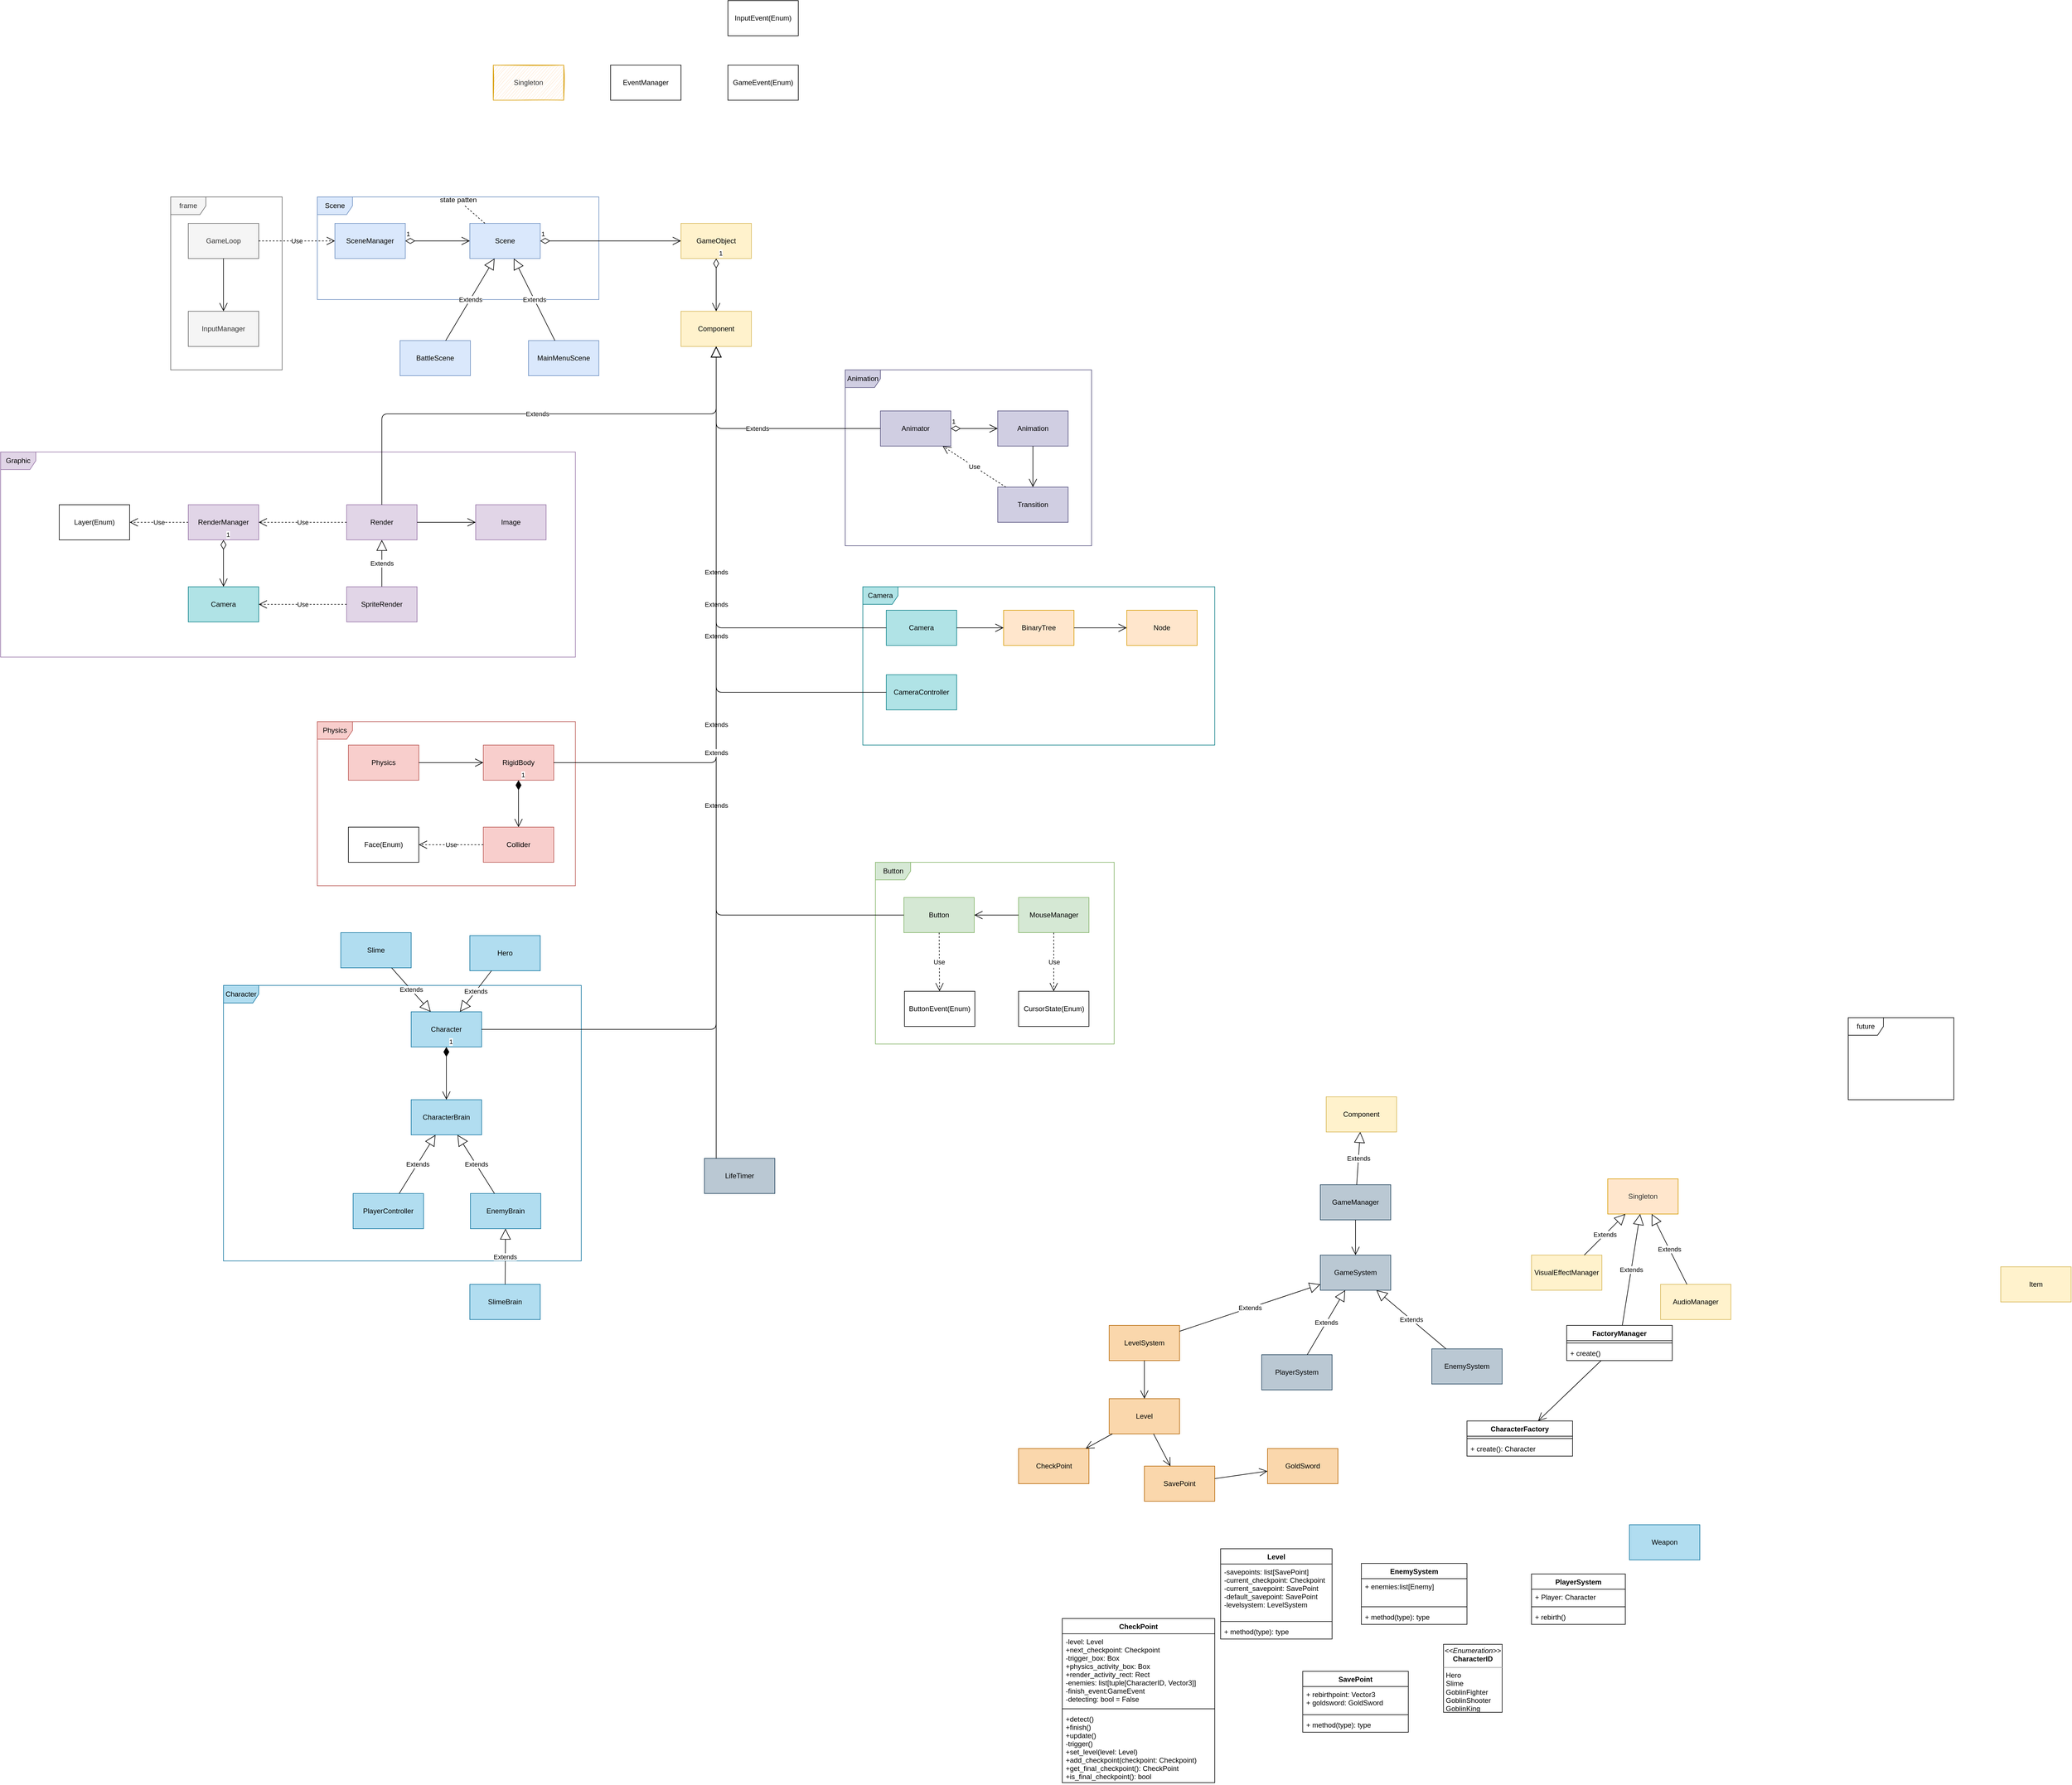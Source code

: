 <mxfile version="14.6.13" type="device" pages="3"><diagram id="hKgxQPDrDTI2ahVSoKOb" name="overview"><mxGraphModel dx="4884" dy="539" grid="1" gridSize="10" guides="1" tooltips="1" connect="1" arrows="1" fold="1" page="1" pageScale="1" pageWidth="827" pageHeight="1169" math="0" shadow="0"><root><mxCell id="0"/><mxCell id="1" parent="0"/><mxCell id="LD2mASiYX_gTSrdUXMjg-15" value="future" style="shape=umlFrame;whiteSpace=wrap;html=1;fillColor=none;" parent="1" vertex="1"><mxGeometry x="-160" y="2235" width="180" height="140" as="geometry"/></mxCell><mxCell id="-RgCdqtQCNgDshjqqJBg-99" value="Scene" style="shape=umlFrame;whiteSpace=wrap;html=1;fillColor=#dae8fc;strokeColor=#6c8ebf;" parent="1" vertex="1"><mxGeometry x="-2770" y="835" width="480" height="175" as="geometry"/></mxCell><mxCell id="3PcoP_yr8Lb48YFsoTXy-13" value="Animation" style="shape=umlFrame;whiteSpace=wrap;html=1;fillColor=#d0cee2;strokeColor=#56517e;" parent="1" vertex="1"><mxGeometry x="-1870" y="1130" width="420" height="300" as="geometry"/></mxCell><mxCell id="3PcoP_yr8Lb48YFsoTXy-12" value="Camera" style="shape=umlFrame;whiteSpace=wrap;html=1;fillColor=#b0e3e6;strokeColor=#0e8088;" parent="1" vertex="1"><mxGeometry x="-1840" y="1500" width="600" height="270" as="geometry"/></mxCell><mxCell id="-RgCdqtQCNgDshjqqJBg-98" value="Button" style="shape=umlFrame;whiteSpace=wrap;html=1;fillColor=#d5e8d4;strokeColor=#82b366;" parent="1" vertex="1"><mxGeometry x="-1818.5" y="1970" width="407" height="310" as="geometry"/></mxCell><mxCell id="-RgCdqtQCNgDshjqqJBg-96" value="Physics" style="shape=umlFrame;whiteSpace=wrap;html=1;fillColor=#f8cecc;strokeColor=#b85450;" parent="1" vertex="1"><mxGeometry x="-2770" y="1730" width="440" height="280" as="geometry"/></mxCell><mxCell id="-RgCdqtQCNgDshjqqJBg-95" value="Graphic" style="shape=umlFrame;whiteSpace=wrap;html=1;fillColor=#e1d5e7;strokeColor=#9673a6;" parent="1" vertex="1"><mxGeometry x="-3310" y="1270" width="980" height="350" as="geometry"/></mxCell><mxCell id="-RgCdqtQCNgDshjqqJBg-97" value="&lt;span style=&quot;text-align: left&quot;&gt;Character&lt;/span&gt;" style="shape=umlFrame;whiteSpace=wrap;html=1;fillColor=#b1ddf0;strokeColor=#10739e;" parent="1" vertex="1"><mxGeometry x="-2930" y="2180" width="610" height="470" as="geometry"/></mxCell><mxCell id="-RgCdqtQCNgDshjqqJBg-3" value="Physics" style="whiteSpace=wrap;html=1;fillColor=#f8cecc;strokeColor=#b85450;" parent="1" vertex="1"><mxGeometry x="-2717" y="1770" width="120" height="60" as="geometry"/></mxCell><mxCell id="-RgCdqtQCNgDshjqqJBg-5" value="GameObject" style="whiteSpace=wrap;html=1;fillColor=#fff2cc;strokeColor=#d6b656;" parent="1" vertex="1"><mxGeometry x="-2150" y="880" width="120" height="60" as="geometry"/></mxCell><mxCell id="-RgCdqtQCNgDshjqqJBg-8" value="Item" style="whiteSpace=wrap;html=1;fillColor=#fff2cc;strokeColor=#d6b656;" parent="1" vertex="1"><mxGeometry x="100" y="2660" width="120" height="60" as="geometry"/></mxCell><mxCell id="-RgCdqtQCNgDshjqqJBg-9" value="Button" style="whiteSpace=wrap;html=1;fillColor=#d5e8d4;strokeColor=#82b366;" parent="1" vertex="1"><mxGeometry x="-1770" y="2030" width="120" height="60" as="geometry"/></mxCell><mxCell id="-RgCdqtQCNgDshjqqJBg-10" value="GameLoop" style="whiteSpace=wrap;html=1;fillColor=#f5f5f5;strokeColor=#666666;fontColor=#333333;" parent="1" vertex="1"><mxGeometry x="-2990" y="880" width="120" height="60" as="geometry"/></mxCell><mxCell id="-RgCdqtQCNgDshjqqJBg-11" value="Scene" style="whiteSpace=wrap;html=1;fillColor=#dae8fc;strokeColor=#6c8ebf;" parent="1" vertex="1"><mxGeometry x="-2510" y="880" width="120" height="60" as="geometry"/></mxCell><mxCell id="-RgCdqtQCNgDshjqqJBg-12" value="BattleScene" style="whiteSpace=wrap;html=1;fillColor=#dae8fc;strokeColor=#6c8ebf;" parent="1" vertex="1"><mxGeometry x="-2629" y="1080" width="120" height="60" as="geometry"/></mxCell><mxCell id="-RgCdqtQCNgDshjqqJBg-18" value="Extends" style="endArrow=block;endSize=16;endFill=0;html=1;" parent="1" source="-RgCdqtQCNgDshjqqJBg-12" target="-RgCdqtQCNgDshjqqJBg-11" edge="1"><mxGeometry width="160" relative="1" as="geometry"><mxPoint x="-2111.538" y="1190" as="sourcePoint"/><mxPoint x="-2208.462" y="1120" as="targetPoint"/></mxGeometry></mxCell><mxCell id="-RgCdqtQCNgDshjqqJBg-20" value="SceneManager" style="whiteSpace=wrap;html=1;fillColor=#dae8fc;strokeColor=#6c8ebf;" parent="1" vertex="1"><mxGeometry x="-2740" y="880" width="120" height="60" as="geometry"/></mxCell><mxCell id="-RgCdqtQCNgDshjqqJBg-21" value="1" style="endArrow=open;html=1;endSize=12;startArrow=diamondThin;startSize=14;startFill=0;edgeStyle=orthogonalEdgeStyle;align=left;verticalAlign=bottom;" parent="1" source="-RgCdqtQCNgDshjqqJBg-20" target="-RgCdqtQCNgDshjqqJBg-11" edge="1"><mxGeometry x="-1" y="3" relative="1" as="geometry"><mxPoint x="-2710" y="1080" as="sourcePoint"/><mxPoint x="-2550" y="1080" as="targetPoint"/></mxGeometry></mxCell><mxCell id="-RgCdqtQCNgDshjqqJBg-24" value="RigidBody" style="whiteSpace=wrap;html=1;fillColor=#f8cecc;strokeColor=#b85450;" parent="1" vertex="1"><mxGeometry x="-2487" y="1770" width="120" height="60" as="geometry"/></mxCell><mxCell id="-RgCdqtQCNgDshjqqJBg-26" value="1" style="endArrow=open;html=1;endSize=12;startArrow=diamondThin;startSize=14;startFill=1;edgeStyle=orthogonalEdgeStyle;align=left;verticalAlign=bottom;strokeColor=#000000;" parent="1" source="-RgCdqtQCNgDshjqqJBg-24" target="-RgCdqtQCNgDshjqqJBg-27" edge="1"><mxGeometry x="-1" y="3" relative="1" as="geometry"><mxPoint x="-2507" y="1860" as="sourcePoint"/><mxPoint x="-2407" y="1910" as="targetPoint"/></mxGeometry></mxCell><mxCell id="-RgCdqtQCNgDshjqqJBg-27" value="Collider" style="whiteSpace=wrap;html=1;fillColor=#f8cecc;strokeColor=#b85450;" parent="1" vertex="1"><mxGeometry x="-2487" y="1910" width="120" height="60" as="geometry"/></mxCell><mxCell id="-RgCdqtQCNgDshjqqJBg-28" value="" style="endArrow=open;endFill=1;endSize=12;html=1;strokeColor=#000000;" parent="1" source="-RgCdqtQCNgDshjqqJBg-3" target="-RgCdqtQCNgDshjqqJBg-24" edge="1"><mxGeometry width="160" relative="1" as="geometry"><mxPoint x="-2917" y="1780" as="sourcePoint"/><mxPoint x="-2757" y="1780" as="targetPoint"/></mxGeometry></mxCell><mxCell id="-RgCdqtQCNgDshjqqJBg-29" value="MouseManager" style="whiteSpace=wrap;html=1;fillColor=#d5e8d4;strokeColor=#82b366;" parent="1" vertex="1"><mxGeometry x="-1574.5" y="2030" width="120" height="60" as="geometry"/></mxCell><mxCell id="-RgCdqtQCNgDshjqqJBg-30" value="EventManager" style="whiteSpace=wrap;html=1;" parent="1" vertex="1"><mxGeometry x="-2270" y="610" width="120" height="60" as="geometry"/></mxCell><mxCell id="-RgCdqtQCNgDshjqqJBg-31" value="GameEvent(Enum)" style="whiteSpace=wrap;html=1;" parent="1" vertex="1"><mxGeometry x="-2070" y="610" width="120" height="60" as="geometry"/></mxCell><mxCell id="-RgCdqtQCNgDshjqqJBg-32" value="" style="endArrow=open;endFill=1;endSize=12;html=1;strokeColor=#000000;" parent="1" source="-RgCdqtQCNgDshjqqJBg-29" target="-RgCdqtQCNgDshjqqJBg-9" edge="1"><mxGeometry width="160" relative="1" as="geometry"><mxPoint x="-1551" y="1960" as="sourcePoint"/><mxPoint x="-1391" y="1960" as="targetPoint"/></mxGeometry></mxCell><mxCell id="-RgCdqtQCNgDshjqqJBg-33" value="Image" style="whiteSpace=wrap;html=1;fillColor=#e1d5e7;strokeColor=#9673a6;" parent="1" vertex="1"><mxGeometry x="-2500" y="1360" width="120" height="60" as="geometry"/></mxCell><mxCell id="-RgCdqtQCNgDshjqqJBg-35" value="&lt;span style=&quot;color: rgb(51 , 51 , 51)&quot;&gt;Singleton&lt;/span&gt;" style="whiteSpace=wrap;html=1;fillColor=#ffe6cc;strokeColor=#d79b00;shadow=0;rounded=0;glass=0;sketch=1;" parent="1" vertex="1"><mxGeometry x="-2470" y="610" width="120" height="60" as="geometry"/></mxCell><mxCell id="-RgCdqtQCNgDshjqqJBg-36" value="InputManager" style="whiteSpace=wrap;html=1;fillColor=#f5f5f5;strokeColor=#666666;fontColor=#333333;" parent="1" vertex="1"><mxGeometry x="-2990" y="1030" width="120" height="60" as="geometry"/></mxCell><mxCell id="-RgCdqtQCNgDshjqqJBg-37" value="" style="endArrow=open;endFill=1;endSize=12;html=1;" parent="1" source="-RgCdqtQCNgDshjqqJBg-10" target="-RgCdqtQCNgDshjqqJBg-36" edge="1"><mxGeometry width="160" relative="1" as="geometry"><mxPoint x="-2860" y="910" as="sourcePoint"/><mxPoint x="-2730" y="910" as="targetPoint"/></mxGeometry></mxCell><mxCell id="-RgCdqtQCNgDshjqqJBg-38" value="MainMenuScene" style="whiteSpace=wrap;html=1;fillColor=#dae8fc;strokeColor=#6c8ebf;" parent="1" vertex="1"><mxGeometry x="-2410" y="1080" width="120" height="60" as="geometry"/></mxCell><mxCell id="-RgCdqtQCNgDshjqqJBg-39" value="Extends" style="endArrow=block;endSize=16;endFill=0;html=1;" parent="1" source="-RgCdqtQCNgDshjqqJBg-38" target="-RgCdqtQCNgDshjqqJBg-11" edge="1"><mxGeometry width="160" relative="1" as="geometry"><mxPoint x="-2524.615" y="1010" as="sourcePoint"/><mxPoint x="-2465.385" y="940" as="targetPoint"/></mxGeometry></mxCell><mxCell id="-RgCdqtQCNgDshjqqJBg-40" value="ButtonEvent(Enum)" style="whiteSpace=wrap;html=1;" parent="1" vertex="1"><mxGeometry x="-1769" y="2190" width="120" height="60" as="geometry"/></mxCell><mxCell id="-RgCdqtQCNgDshjqqJBg-41" value="Use" style="endArrow=open;endSize=12;dashed=1;html=1;strokeColor=#000000;" parent="1" source="-RgCdqtQCNgDshjqqJBg-9" target="-RgCdqtQCNgDshjqqJBg-40" edge="1"><mxGeometry width="160" relative="1" as="geometry"><mxPoint x="-1671" y="1719.31" as="sourcePoint"/><mxPoint x="-1607" y="1719.31" as="targetPoint"/></mxGeometry></mxCell><mxCell id="-RgCdqtQCNgDshjqqJBg-42" value="Layer(Enum)" style="whiteSpace=wrap;html=1;" parent="1" vertex="1"><mxGeometry x="-3210" y="1360" width="120" height="60" as="geometry"/></mxCell><mxCell id="-RgCdqtQCNgDshjqqJBg-43" value="Use" style="endArrow=open;endSize=12;dashed=1;html=1;" parent="1" source="-RgCdqtQCNgDshjqqJBg-59" target="-RgCdqtQCNgDshjqqJBg-42" edge="1"><mxGeometry width="160" relative="1" as="geometry"><mxPoint x="-2740" y="1620.0" as="sourcePoint"/><mxPoint x="-2700" y="1540" as="targetPoint"/></mxGeometry></mxCell><mxCell id="-RgCdqtQCNgDshjqqJBg-44" value="CursorState(Enum)" style="whiteSpace=wrap;html=1;" parent="1" vertex="1"><mxGeometry x="-1574.5" y="2190" width="120" height="60" as="geometry"/></mxCell><mxCell id="-RgCdqtQCNgDshjqqJBg-45" value="Use" style="endArrow=open;endSize=12;dashed=1;html=1;" parent="1" source="-RgCdqtQCNgDshjqqJBg-29" target="-RgCdqtQCNgDshjqqJBg-44" edge="1"><mxGeometry width="160" relative="1" as="geometry"><mxPoint x="-1491" y="810.0" as="sourcePoint"/><mxPoint x="-1491" y="700.0" as="targetPoint"/></mxGeometry></mxCell><mxCell id="-RgCdqtQCNgDshjqqJBg-46" value="state patten" style="text;html=1;align=center;verticalAlign=middle;resizable=0;points=[];autosize=1;strokeColor=none;" parent="1" vertex="1"><mxGeometry x="-2570" y="830" width="80" height="20" as="geometry"/></mxCell><mxCell id="-RgCdqtQCNgDshjqqJBg-47" value="" style="endArrow=none;endSize=12;dashed=1;html=1;" parent="1" source="-RgCdqtQCNgDshjqqJBg-11" target="-RgCdqtQCNgDshjqqJBg-46" edge="1"><mxGeometry width="160" relative="1" as="geometry"><mxPoint x="-2490.588" y="870" as="sourcePoint"/><mxPoint x="-2639.412" y="760" as="targetPoint"/></mxGeometry></mxCell><mxCell id="-RgCdqtQCNgDshjqqJBg-48" value="&lt;span style=&quot;text-align: left&quot;&gt;Character&lt;/span&gt;Brain" style="whiteSpace=wrap;html=1;fillColor=#b1ddf0;strokeColor=#10739e;" parent="1" vertex="1"><mxGeometry x="-2610" y="2375" width="120" height="60" as="geometry"/></mxCell><mxCell id="-RgCdqtQCNgDshjqqJBg-49" value="PlayerController" style="whiteSpace=wrap;html=1;fillColor=#b1ddf0;strokeColor=#10739e;" parent="1" vertex="1"><mxGeometry x="-2709" y="2535" width="120" height="60" as="geometry"/></mxCell><mxCell id="-RgCdqtQCNgDshjqqJBg-50" value="EnemyBrain" style="whiteSpace=wrap;html=1;fillColor=#b1ddf0;strokeColor=#10739e;" parent="1" vertex="1"><mxGeometry x="-2509" y="2535" width="120" height="60" as="geometry"/></mxCell><mxCell id="-RgCdqtQCNgDshjqqJBg-52" value="Extends" style="endArrow=block;endSize=16;endFill=0;html=1;" parent="1" source="-RgCdqtQCNgDshjqqJBg-49" target="-RgCdqtQCNgDshjqqJBg-48" edge="1"><mxGeometry width="160" relative="1" as="geometry"><mxPoint x="-2709" y="2485" as="sourcePoint"/><mxPoint x="-2549" y="2485" as="targetPoint"/></mxGeometry></mxCell><mxCell id="-RgCdqtQCNgDshjqqJBg-53" value="Extends" style="endArrow=block;endSize=16;endFill=0;html=1;" parent="1" source="-RgCdqtQCNgDshjqqJBg-50" target="-RgCdqtQCNgDshjqqJBg-48" edge="1"><mxGeometry width="160" relative="1" as="geometry"><mxPoint x="-2621.759" y="2559" as="sourcePoint"/><mxPoint x="-2556.241" y="2445" as="targetPoint"/></mxGeometry></mxCell><mxCell id="-RgCdqtQCNgDshjqqJBg-57" value="Face(Enum)" style="whiteSpace=wrap;html=1;" parent="1" vertex="1"><mxGeometry x="-2717" y="1910" width="120" height="60" as="geometry"/></mxCell><mxCell id="-RgCdqtQCNgDshjqqJBg-58" value="Use" style="endArrow=open;endSize=12;dashed=1;html=1;" parent="1" source="-RgCdqtQCNgDshjqqJBg-27" target="-RgCdqtQCNgDshjqqJBg-57" edge="1"><mxGeometry width="160" relative="1" as="geometry"><mxPoint x="-2577" y="2030" as="sourcePoint"/><mxPoint x="-2417" y="2030" as="targetPoint"/></mxGeometry></mxCell><mxCell id="-RgCdqtQCNgDshjqqJBg-59" value="RenderManager" style="whiteSpace=wrap;html=1;fillColor=#e1d5e7;strokeColor=#9673a6;" parent="1" vertex="1"><mxGeometry x="-2990" y="1360" width="120" height="60" as="geometry"/></mxCell><mxCell id="-RgCdqtQCNgDshjqqJBg-60" value="1" style="endArrow=open;html=1;endSize=12;startArrow=diamondThin;startSize=14;startFill=0;edgeStyle=orthogonalEdgeStyle;align=left;verticalAlign=bottom;" parent="1" source="-RgCdqtQCNgDshjqqJBg-59" target="-RgCdqtQCNgDshjqqJBg-122" edge="1"><mxGeometry x="-1" y="3" relative="1" as="geometry"><mxPoint x="-2870" y="1480" as="sourcePoint"/><mxPoint x="-2930" y="1500" as="targetPoint"/></mxGeometry></mxCell><mxCell id="-RgCdqtQCNgDshjqqJBg-61" value="Component" style="whiteSpace=wrap;html=1;fillColor=#fff2cc;strokeColor=#d6b656;" parent="1" vertex="1"><mxGeometry x="-2150" y="1030" width="120" height="60" as="geometry"/></mxCell><mxCell id="-RgCdqtQCNgDshjqqJBg-62" value="1" style="endArrow=open;html=1;endSize=12;startArrow=diamondThin;startSize=14;startFill=0;edgeStyle=orthogonalEdgeStyle;align=left;verticalAlign=bottom;" parent="1" source="-RgCdqtQCNgDshjqqJBg-5" target="-RgCdqtQCNgDshjqqJBg-61" edge="1"><mxGeometry x="-1" y="3" relative="1" as="geometry"><mxPoint x="-1990" y="930" as="sourcePoint"/><mxPoint x="-1830" y="930" as="targetPoint"/></mxGeometry></mxCell><mxCell id="-RgCdqtQCNgDshjqqJBg-63" value="1" style="endArrow=open;html=1;endSize=12;startArrow=diamondThin;startSize=14;startFill=0;edgeStyle=orthogonalEdgeStyle;align=left;verticalAlign=bottom;" parent="1" source="-RgCdqtQCNgDshjqqJBg-11" target="-RgCdqtQCNgDshjqqJBg-5" edge="1"><mxGeometry x="-1" y="3" relative="1" as="geometry"><mxPoint x="-2410" y="1140" as="sourcePoint"/><mxPoint x="-2250" y="1140" as="targetPoint"/></mxGeometry></mxCell><mxCell id="-RgCdqtQCNgDshjqqJBg-64" value="Render" style="whiteSpace=wrap;html=1;fillColor=#e1d5e7;strokeColor=#9673a6;" parent="1" vertex="1"><mxGeometry x="-2720" y="1360" width="120" height="60" as="geometry"/></mxCell><mxCell id="-RgCdqtQCNgDshjqqJBg-67" value="Extends" style="endArrow=block;endSize=16;endFill=0;html=1;" parent="1" source="-RgCdqtQCNgDshjqqJBg-68" target="-RgCdqtQCNgDshjqqJBg-64" edge="1"><mxGeometry width="160" relative="1" as="geometry"><mxPoint x="-2700" y="1438.8" as="sourcePoint"/><mxPoint x="-2830" y="1501.2" as="targetPoint"/></mxGeometry></mxCell><mxCell id="-RgCdqtQCNgDshjqqJBg-68" value="SpriteRender" style="whiteSpace=wrap;html=1;fillColor=#e1d5e7;strokeColor=#9673a6;" parent="1" vertex="1"><mxGeometry x="-2720" y="1500" width="120" height="60" as="geometry"/></mxCell><mxCell id="-RgCdqtQCNgDshjqqJBg-72" value="" style="endArrow=open;endFill=1;endSize=12;html=1;" parent="1" source="-RgCdqtQCNgDshjqqJBg-64" target="-RgCdqtQCNgDshjqqJBg-33" edge="1"><mxGeometry width="160" relative="1" as="geometry"><mxPoint x="-3020" y="1450" as="sourcePoint"/><mxPoint x="-2860" y="1450" as="targetPoint"/></mxGeometry></mxCell><mxCell id="-RgCdqtQCNgDshjqqJBg-73" value="Use" style="endArrow=open;endSize=12;dashed=1;html=1;" parent="1" source="-RgCdqtQCNgDshjqqJBg-64" target="-RgCdqtQCNgDshjqqJBg-59" edge="1"><mxGeometry width="160" relative="1" as="geometry"><mxPoint x="-3010" y="1400" as="sourcePoint"/><mxPoint x="-3110" y="1400" as="targetPoint"/></mxGeometry></mxCell><mxCell id="-RgCdqtQCNgDshjqqJBg-74" value="Use" style="endArrow=open;endSize=12;dashed=1;html=1;" parent="1" source="-RgCdqtQCNgDshjqqJBg-68" target="-RgCdqtQCNgDshjqqJBg-122" edge="1"><mxGeometry width="160" relative="1" as="geometry"><mxPoint x="-2710" y="1400" as="sourcePoint"/><mxPoint x="-2870" y="1530" as="targetPoint"/></mxGeometry></mxCell><mxCell id="-RgCdqtQCNgDshjqqJBg-78" value="&lt;span style=&quot;text-align: left&quot;&gt;Character&lt;/span&gt;" style="whiteSpace=wrap;html=1;fillColor=#b1ddf0;strokeColor=#10739e;" parent="1" vertex="1"><mxGeometry x="-2610" y="2225" width="120" height="60" as="geometry"/></mxCell><mxCell id="-RgCdqtQCNgDshjqqJBg-84" value="1" style="endArrow=open;html=1;endSize=12;startArrow=diamondThin;startSize=14;startFill=1;edgeStyle=orthogonalEdgeStyle;align=left;verticalAlign=bottom;" parent="1" source="-RgCdqtQCNgDshjqqJBg-78" target="-RgCdqtQCNgDshjqqJBg-48" edge="1"><mxGeometry x="-1" y="3" relative="1" as="geometry"><mxPoint x="-2640" y="2235" as="sourcePoint"/><mxPoint x="-2480" y="2235" as="targetPoint"/></mxGeometry></mxCell><mxCell id="-RgCdqtQCNgDshjqqJBg-87" value="Use" style="endArrow=open;endSize=12;dashed=1;html=1;" parent="1" source="-RgCdqtQCNgDshjqqJBg-10" target="-RgCdqtQCNgDshjqqJBg-20" edge="1"><mxGeometry width="160" relative="1" as="geometry"><mxPoint x="-2890" y="1360" as="sourcePoint"/><mxPoint x="-3040" y="1360" as="targetPoint"/></mxGeometry></mxCell><mxCell id="-RgCdqtQCNgDshjqqJBg-100" value="Extends" style="endArrow=block;endSize=16;endFill=0;html=1;edgeStyle=orthogonalEdgeStyle;exitX=0.5;exitY=0;exitDx=0;exitDy=0;" parent="1" source="-RgCdqtQCNgDshjqqJBg-64" target="-RgCdqtQCNgDshjqqJBg-61" edge="1"><mxGeometry width="160" relative="1" as="geometry"><mxPoint x="-2320" y="1630" as="sourcePoint"/><mxPoint x="-2160" y="1630" as="targetPoint"/><Array as="points"><mxPoint x="-2660" y="1205"/><mxPoint x="-2090" y="1205"/></Array></mxGeometry></mxCell><mxCell id="-RgCdqtQCNgDshjqqJBg-101" value="Extends" style="endArrow=block;endSize=16;endFill=0;html=1;edgeStyle=orthogonalEdgeStyle;" parent="1" source="-RgCdqtQCNgDshjqqJBg-24" target="-RgCdqtQCNgDshjqqJBg-61" edge="1"><mxGeometry width="160" relative="1" as="geometry"><mxPoint x="-2640" y="1710" as="sourcePoint"/><mxPoint x="-2150.0" y="1100" as="targetPoint"/></mxGeometry></mxCell><mxCell id="-RgCdqtQCNgDshjqqJBg-102" value="Extends" style="endArrow=block;endSize=16;endFill=0;html=1;edgeStyle=orthogonalEdgeStyle;" parent="1" source="-RgCdqtQCNgDshjqqJBg-9" target="-RgCdqtQCNgDshjqqJBg-61" edge="1"><mxGeometry width="160" relative="1" as="geometry"><mxPoint x="-2470" y="2880" as="sourcePoint"/><mxPoint x="-2150.0" y="1100" as="targetPoint"/></mxGeometry></mxCell><mxCell id="-RgCdqtQCNgDshjqqJBg-103" value="Extends" style="endArrow=block;endSize=16;endFill=0;html=1;edgeStyle=orthogonalEdgeStyle;" parent="1" source="-RgCdqtQCNgDshjqqJBg-78" target="-RgCdqtQCNgDshjqqJBg-61" edge="1"><mxGeometry width="160" relative="1" as="geometry"><mxPoint x="-2697" y="1760" as="sourcePoint"/><mxPoint x="-2140.0" y="1110" as="targetPoint"/></mxGeometry></mxCell><mxCell id="-RgCdqtQCNgDshjqqJBg-104" value="&lt;span style=&quot;text-align: left&quot;&gt;Weapon&lt;/span&gt;" style="whiteSpace=wrap;html=1;fillColor=#b1ddf0;strokeColor=#10739e;" parent="1" vertex="1"><mxGeometry x="-533" y="3100" width="120" height="60" as="geometry"/></mxCell><mxCell id="-RgCdqtQCNgDshjqqJBg-106" value="InputEvent(Enum)" style="whiteSpace=wrap;html=1;" parent="1" vertex="1"><mxGeometry x="-2070" y="500" width="120" height="60" as="geometry"/></mxCell><mxCell id="-RgCdqtQCNgDshjqqJBg-108" value="Animator" style="whiteSpace=wrap;html=1;rounded=0;shadow=0;glass=0;sketch=0;direction=east;fillColor=#d0cee2;strokeColor=#56517e;" parent="1" vertex="1"><mxGeometry x="-1810" y="1200" width="120" height="60" as="geometry"/></mxCell><mxCell id="-RgCdqtQCNgDshjqqJBg-109" value="Animation" style="whiteSpace=wrap;html=1;rounded=0;shadow=0;glass=0;sketch=0;direction=east;fillColor=#d0cee2;strokeColor=#56517e;" parent="1" vertex="1"><mxGeometry x="-1610" y="1200" width="120" height="60" as="geometry"/></mxCell><mxCell id="-RgCdqtQCNgDshjqqJBg-110" value="LevelSystem" style="whiteSpace=wrap;html=1;rounded=0;shadow=0;glass=0;sketch=0;fillColor=#fad7ac;strokeColor=#b46504;" parent="1" vertex="1"><mxGeometry x="-1420" y="2760" width="120" height="60" as="geometry"/></mxCell><mxCell id="-RgCdqtQCNgDshjqqJBg-113" value="Level" style="whiteSpace=wrap;html=1;rounded=0;shadow=0;glass=0;sketch=0;fillColor=#fad7ac;strokeColor=#b46504;" parent="1" vertex="1"><mxGeometry x="-1420" y="2885" width="120" height="60" as="geometry"/></mxCell><mxCell id="-RgCdqtQCNgDshjqqJBg-115" value="CheckPoint" style="whiteSpace=wrap;html=1;rounded=0;shadow=0;glass=0;sketch=0;fillColor=#fad7ac;strokeColor=#b46504;" parent="1" vertex="1"><mxGeometry x="-1574.5" y="2970" width="120" height="60" as="geometry"/></mxCell><mxCell id="-RgCdqtQCNgDshjqqJBg-116" value="CameraController" style="whiteSpace=wrap;html=1;fillColor=#b0e3e6;strokeColor=#0e8088;" parent="1" vertex="1"><mxGeometry x="-1800" y="1650" width="120" height="60" as="geometry"/></mxCell><mxCell id="-RgCdqtQCNgDshjqqJBg-117" value="Camera" style="whiteSpace=wrap;html=1;fillColor=#b0e3e6;strokeColor=#0e8088;" parent="1" vertex="1"><mxGeometry x="-1800" y="1540" width="120" height="60" as="geometry"/></mxCell><mxCell id="-RgCdqtQCNgDshjqqJBg-118" value="BinaryTree" style="whiteSpace=wrap;html=1;fillColor=#ffe6cc;strokeColor=#d79b00;" parent="1" vertex="1"><mxGeometry x="-1600" y="1540" width="120" height="60" as="geometry"/></mxCell><mxCell id="-RgCdqtQCNgDshjqqJBg-119" value="Node" style="whiteSpace=wrap;html=1;fillColor=#ffe6cc;strokeColor=#d79b00;" parent="1" vertex="1"><mxGeometry x="-1390" y="1540" width="120" height="60" as="geometry"/></mxCell><mxCell id="-RgCdqtQCNgDshjqqJBg-120" value="" style="endArrow=open;endFill=1;endSize=12;html=1;" parent="1" source="-RgCdqtQCNgDshjqqJBg-118" target="-RgCdqtQCNgDshjqqJBg-119" edge="1"><mxGeometry width="160" relative="1" as="geometry"><mxPoint x="-1680" y="1720" as="sourcePoint"/><mxPoint x="-1520" y="1720" as="targetPoint"/></mxGeometry></mxCell><mxCell id="-RgCdqtQCNgDshjqqJBg-121" value="" style="endArrow=open;endFill=1;endSize=12;html=1;" parent="1" source="-RgCdqtQCNgDshjqqJBg-117" target="-RgCdqtQCNgDshjqqJBg-118" edge="1"><mxGeometry width="160" relative="1" as="geometry"><mxPoint x="-860" y="1440.0" as="sourcePoint"/><mxPoint x="-1290" y="1600" as="targetPoint"/></mxGeometry></mxCell><mxCell id="-RgCdqtQCNgDshjqqJBg-122" value="Camera" style="whiteSpace=wrap;html=1;fillColor=#b0e3e6;strokeColor=#0e8088;" parent="1" vertex="1"><mxGeometry x="-2990" y="1500" width="120" height="60" as="geometry"/></mxCell><mxCell id="3PcoP_yr8Lb48YFsoTXy-1" value="SavePoint" style="whiteSpace=wrap;html=1;fillColor=#fad7ac;strokeColor=#b46504;" parent="1" vertex="1"><mxGeometry x="-1360" y="3000" width="120" height="60" as="geometry"/></mxCell><mxCell id="3PcoP_yr8Lb48YFsoTXy-2" value="GameManager" style="whiteSpace=wrap;html=1;fillColor=#bac8d3;strokeColor=#23445d;" parent="1" vertex="1"><mxGeometry x="-1060" y="2520" width="120" height="60" as="geometry"/></mxCell><mxCell id="3PcoP_yr8Lb48YFsoTXy-3" value="GameSystem" style="whiteSpace=wrap;html=1;fillColor=#bac8d3;strokeColor=#23445d;" parent="1" vertex="1"><mxGeometry x="-1060" y="2640" width="120" height="60" as="geometry"/></mxCell><mxCell id="3PcoP_yr8Lb48YFsoTXy-5" value="" style="endArrow=open;endFill=1;endSize=12;html=1;" parent="1" source="-RgCdqtQCNgDshjqqJBg-113" target="-RgCdqtQCNgDshjqqJBg-115" edge="1"><mxGeometry width="160" relative="1" as="geometry"><mxPoint x="-1510" y="3070" as="sourcePoint"/><mxPoint x="-1350" y="3070" as="targetPoint"/></mxGeometry></mxCell><mxCell id="3PcoP_yr8Lb48YFsoTXy-6" value="" style="endArrow=open;endFill=1;endSize=12;html=1;" parent="1" source="-RgCdqtQCNgDshjqqJBg-113" target="3PcoP_yr8Lb48YFsoTXy-1" edge="1"><mxGeometry width="160" relative="1" as="geometry"><mxPoint x="-1369.2" y="2955" as="sourcePoint"/><mxPoint x="-1410.8" y="3020" as="targetPoint"/></mxGeometry></mxCell><mxCell id="3PcoP_yr8Lb48YFsoTXy-7" value="" style="endArrow=open;endFill=1;endSize=12;html=1;" parent="1" source="-RgCdqtQCNgDshjqqJBg-110" target="-RgCdqtQCNgDshjqqJBg-113" edge="1"><mxGeometry width="160" relative="1" as="geometry"><mxPoint x="-1530" y="2955" as="sourcePoint"/><mxPoint x="-1410.8" y="3020" as="targetPoint"/></mxGeometry></mxCell><mxCell id="3PcoP_yr8Lb48YFsoTXy-8" value="PlayerSystem" style="whiteSpace=wrap;html=1;fillColor=#bac8d3;strokeColor=#23445d;" parent="1" vertex="1"><mxGeometry x="-1160" y="2810" width="120" height="60" as="geometry"/></mxCell><mxCell id="3PcoP_yr8Lb48YFsoTXy-9" value="EnemySystem" style="whiteSpace=wrap;html=1;fillColor=#bac8d3;strokeColor=#23445d;" parent="1" vertex="1"><mxGeometry x="-870" y="2800" width="120" height="60" as="geometry"/></mxCell><mxCell id="3PcoP_yr8Lb48YFsoTXy-10" value="Extends" style="endArrow=block;endSize=16;endFill=0;html=1;edgeStyle=orthogonalEdgeStyle;" parent="1" source="-RgCdqtQCNgDshjqqJBg-117" target="-RgCdqtQCNgDshjqqJBg-61" edge="1"><mxGeometry width="160" relative="1" as="geometry"><mxPoint x="-2010" y="1640" as="sourcePoint"/><mxPoint x="-1733" y="930.0" as="targetPoint"/></mxGeometry></mxCell><mxCell id="3PcoP_yr8Lb48YFsoTXy-11" value="Extends" style="endArrow=block;endSize=16;endFill=0;html=1;edgeStyle=orthogonalEdgeStyle;" parent="1" source="-RgCdqtQCNgDshjqqJBg-116" target="-RgCdqtQCNgDshjqqJBg-61" edge="1"><mxGeometry width="160" relative="1" as="geometry"><mxPoint x="-2020" y="1670" as="sourcePoint"/><mxPoint x="-1743" y="960.0" as="targetPoint"/></mxGeometry></mxCell><mxCell id="LD2mASiYX_gTSrdUXMjg-1" value="frame" style="shape=umlFrame;whiteSpace=wrap;html=1;fillColor=#f5f5f5;strokeColor=#666666;fontColor=#333333;" parent="1" vertex="1"><mxGeometry x="-3020" y="835" width="190" height="295" as="geometry"/></mxCell><mxCell id="LD2mASiYX_gTSrdUXMjg-2" value="&lt;span style=&quot;text-align: left&quot;&gt;Hero&lt;/span&gt;" style="whiteSpace=wrap;html=1;fillColor=#b1ddf0;strokeColor=#10739e;" parent="1" vertex="1"><mxGeometry x="-2510" y="2095" width="120" height="60" as="geometry"/></mxCell><mxCell id="LD2mASiYX_gTSrdUXMjg-3" value="&lt;span style=&quot;text-align: left&quot;&gt;Slime&lt;/span&gt;" style="whiteSpace=wrap;html=1;fillColor=#b1ddf0;strokeColor=#10739e;" parent="1" vertex="1"><mxGeometry x="-2730" y="2090" width="120" height="60" as="geometry"/></mxCell><mxCell id="LD2mASiYX_gTSrdUXMjg-4" value="Extends" style="endArrow=block;endSize=16;endFill=0;html=1;" parent="1" source="LD2mASiYX_gTSrdUXMjg-3" target="-RgCdqtQCNgDshjqqJBg-78" edge="1"><mxGeometry width="160" relative="1" as="geometry"><mxPoint x="-2730" y="2280" as="sourcePoint"/><mxPoint x="-2570" y="2280" as="targetPoint"/></mxGeometry></mxCell><mxCell id="LD2mASiYX_gTSrdUXMjg-5" value="Extends" style="endArrow=block;endSize=16;endFill=0;html=1;" parent="1" source="LD2mASiYX_gTSrdUXMjg-2" target="-RgCdqtQCNgDshjqqJBg-78" edge="1"><mxGeometry width="160" relative="1" as="geometry"><mxPoint x="-2669.2" y="2170" as="sourcePoint"/><mxPoint x="-2580.8" y="2235" as="targetPoint"/></mxGeometry></mxCell><mxCell id="LD2mASiYX_gTSrdUXMjg-6" value="&lt;span style=&quot;text-align: left&quot;&gt;Slime&lt;/span&gt;Brain" style="whiteSpace=wrap;html=1;fillColor=#b1ddf0;strokeColor=#10739e;" parent="1" vertex="1"><mxGeometry x="-2510" y="2690" width="120" height="60" as="geometry"/></mxCell><mxCell id="LD2mASiYX_gTSrdUXMjg-7" value="Extends" style="endArrow=block;endSize=16;endFill=0;html=1;" parent="1" source="LD2mASiYX_gTSrdUXMjg-6" target="-RgCdqtQCNgDshjqqJBg-50" edge="1"><mxGeometry width="160" relative="1" as="geometry"><mxPoint x="-2528.2" y="2880" as="sourcePoint"/><mxPoint x="-2389.0" y="2825" as="targetPoint"/></mxGeometry></mxCell><mxCell id="LD2mASiYX_gTSrdUXMjg-8" value="LifeTimer" style="whiteSpace=wrap;html=1;fillColor=#bac8d3;strokeColor=#23445d;" parent="1" vertex="1"><mxGeometry x="-2110" y="2475" width="120" height="60" as="geometry"/></mxCell><mxCell id="LD2mASiYX_gTSrdUXMjg-9" value="Extends" style="endArrow=block;endSize=16;endFill=0;html=1;edgeStyle=orthogonalEdgeStyle;" parent="1" source="LD2mASiYX_gTSrdUXMjg-8" target="-RgCdqtQCNgDshjqqJBg-61" edge="1"><mxGeometry width="160" relative="1" as="geometry"><mxPoint x="-2480" y="2265" as="sourcePoint"/><mxPoint x="-2080" y="1100" as="targetPoint"/><Array as="points"><mxPoint x="-2090" y="1260"/></Array></mxGeometry></mxCell><mxCell id="uyl7YF4KWH1syhVhvT7r-1" value="Extends" style="endArrow=block;endSize=16;endFill=0;html=1;edgeStyle=orthogonalEdgeStyle;" parent="1" source="-RgCdqtQCNgDshjqqJBg-108" target="-RgCdqtQCNgDshjqqJBg-61" edge="1"><mxGeometry width="160" relative="1" as="geometry"><mxPoint x="-1790" y="1580" as="sourcePoint"/><mxPoint x="-2080" y="1100" as="targetPoint"/></mxGeometry></mxCell><mxCell id="uyl7YF4KWH1syhVhvT7r-2" value="Transition" style="whiteSpace=wrap;html=1;rounded=0;shadow=0;glass=0;sketch=0;direction=east;fillColor=#d0cee2;strokeColor=#56517e;" parent="1" vertex="1"><mxGeometry x="-1610" y="1330" width="120" height="60" as="geometry"/></mxCell><mxCell id="uyl7YF4KWH1syhVhvT7r-4" value="" style="endArrow=open;endFill=1;endSize=12;html=1;" parent="1" source="-RgCdqtQCNgDshjqqJBg-109" target="uyl7YF4KWH1syhVhvT7r-2" edge="1"><mxGeometry width="160" relative="1" as="geometry"><mxPoint x="-1680" y="1240" as="sourcePoint"/><mxPoint x="-1600" y="1240" as="targetPoint"/></mxGeometry></mxCell><mxCell id="uyl7YF4KWH1syhVhvT7r-6" value="Use" style="endArrow=open;endSize=12;dashed=1;html=1;" parent="1" source="uyl7YF4KWH1syhVhvT7r-2" target="-RgCdqtQCNgDshjqqJBg-108" edge="1"><mxGeometry width="160" relative="1" as="geometry"><mxPoint x="-1810" y="1470" as="sourcePoint"/><mxPoint x="-1650" y="1470" as="targetPoint"/></mxGeometry></mxCell><mxCell id="uyl7YF4KWH1syhVhvT7r-7" value="1" style="endArrow=open;html=1;endSize=12;startArrow=diamondThin;startSize=14;startFill=0;edgeStyle=orthogonalEdgeStyle;align=left;verticalAlign=bottom;" parent="1" source="-RgCdqtQCNgDshjqqJBg-108" target="-RgCdqtQCNgDshjqqJBg-109" edge="1"><mxGeometry x="-1" y="3" relative="1" as="geometry"><mxPoint x="-1690" y="1100" as="sourcePoint"/><mxPoint x="-1530" y="1100" as="targetPoint"/></mxGeometry></mxCell><mxCell id="3P-0eb9iUpzYRf8kXuN7-2" value="PlayerSystem" style="swimlane;fontStyle=1;align=center;verticalAlign=top;childLayout=stackLayout;horizontal=1;startSize=26;horizontalStack=0;resizeParent=1;resizeParentMax=0;resizeLast=0;collapsible=1;marginBottom=0;" parent="1" vertex="1"><mxGeometry x="-700" y="3184" width="160" height="86" as="geometry"/></mxCell><mxCell id="3P-0eb9iUpzYRf8kXuN7-3" value="+ Player: Character" style="text;strokeColor=none;fillColor=none;align=left;verticalAlign=top;spacingLeft=4;spacingRight=4;overflow=hidden;rotatable=0;points=[[0,0.5],[1,0.5]];portConstraint=eastwest;" parent="3P-0eb9iUpzYRf8kXuN7-2" vertex="1"><mxGeometry y="26" width="160" height="26" as="geometry"/></mxCell><mxCell id="3P-0eb9iUpzYRf8kXuN7-4" value="" style="line;strokeWidth=1;fillColor=none;align=left;verticalAlign=middle;spacingTop=-1;spacingLeft=3;spacingRight=3;rotatable=0;labelPosition=right;points=[];portConstraint=eastwest;" parent="3P-0eb9iUpzYRf8kXuN7-2" vertex="1"><mxGeometry y="52" width="160" height="8" as="geometry"/></mxCell><mxCell id="3P-0eb9iUpzYRf8kXuN7-5" value="+ rebirth()" style="text;strokeColor=none;fillColor=none;align=left;verticalAlign=top;spacingLeft=4;spacingRight=4;overflow=hidden;rotatable=0;points=[[0,0.5],[1,0.5]];portConstraint=eastwest;" parent="3P-0eb9iUpzYRf8kXuN7-2" vertex="1"><mxGeometry y="60" width="160" height="26" as="geometry"/></mxCell><mxCell id="3P-0eb9iUpzYRf8kXuN7-6" value="CharacterFactory" style="swimlane;fontStyle=1;align=center;verticalAlign=top;childLayout=stackLayout;horizontal=1;startSize=26;horizontalStack=0;resizeParent=1;resizeParentMax=0;resizeLast=0;collapsible=1;marginBottom=0;" parent="1" vertex="1"><mxGeometry x="-810" y="2923" width="180" height="60" as="geometry"/></mxCell><mxCell id="3P-0eb9iUpzYRf8kXuN7-8" value="" style="line;strokeWidth=1;fillColor=none;align=left;verticalAlign=middle;spacingTop=-1;spacingLeft=3;spacingRight=3;rotatable=0;labelPosition=right;points=[];portConstraint=eastwest;" parent="3P-0eb9iUpzYRf8kXuN7-6" vertex="1"><mxGeometry y="26" width="180" height="8" as="geometry"/></mxCell><mxCell id="3P-0eb9iUpzYRf8kXuN7-9" value="+ create(): Character" style="text;strokeColor=none;fillColor=none;align=left;verticalAlign=top;spacingLeft=4;spacingRight=4;overflow=hidden;rotatable=0;points=[[0,0.5],[1,0.5]];portConstraint=eastwest;" parent="3P-0eb9iUpzYRf8kXuN7-6" vertex="1"><mxGeometry y="34" width="180" height="26" as="geometry"/></mxCell><mxCell id="3P-0eb9iUpzYRf8kXuN7-10" value="CheckPoint" style="swimlane;fontStyle=1;align=center;verticalAlign=top;childLayout=stackLayout;horizontal=1;startSize=26;horizontalStack=0;resizeParent=1;resizeParentMax=0;resizeLast=0;collapsible=1;marginBottom=0;" parent="1" vertex="1"><mxGeometry x="-1500" y="3260" width="260" height="280" as="geometry"/></mxCell><mxCell id="3P-0eb9iUpzYRf8kXuN7-11" value="-level: Level&#10;+next_checkpoint: Checkpoint&#10;-trigger_box: Box&#10;+physics_activity_box: Box&#10;+render_activity_rect: Rect&#10;-enemies: list[tuple[CharacterID, Vector3]]&#10;-finish_event:GameEvent&#10;-detecting: bool = False" style="text;strokeColor=none;fillColor=none;align=left;verticalAlign=top;spacingLeft=4;spacingRight=4;overflow=hidden;rotatable=0;points=[[0,0.5],[1,0.5]];portConstraint=eastwest;" parent="3P-0eb9iUpzYRf8kXuN7-10" vertex="1"><mxGeometry y="26" width="260" height="124" as="geometry"/></mxCell><mxCell id="3P-0eb9iUpzYRf8kXuN7-12" value="" style="line;strokeWidth=1;fillColor=none;align=left;verticalAlign=middle;spacingTop=-1;spacingLeft=3;spacingRight=3;rotatable=0;labelPosition=right;points=[];portConstraint=eastwest;" parent="3P-0eb9iUpzYRf8kXuN7-10" vertex="1"><mxGeometry y="150" width="260" height="8" as="geometry"/></mxCell><mxCell id="3P-0eb9iUpzYRf8kXuN7-13" value="+detect()&#10;+finish()&#10;+update()&#10;-trigger()&#10;+set_level(level: Level)&#10;+add_checkpoint(checkpoint: Checkpoint)&#10;+get_final_checkpoint(): CheckPoint&#10;+is_final_checkpoint(): bool" style="text;strokeColor=none;fillColor=none;align=left;verticalAlign=top;spacingLeft=4;spacingRight=4;overflow=hidden;rotatable=0;points=[[0,0.5],[1,0.5]];portConstraint=eastwest;" parent="3P-0eb9iUpzYRf8kXuN7-10" vertex="1"><mxGeometry y="158" width="260" height="122" as="geometry"/></mxCell><mxCell id="3P-0eb9iUpzYRf8kXuN7-14" value="Level" style="swimlane;fontStyle=1;align=center;verticalAlign=top;childLayout=stackLayout;horizontal=1;startSize=26;horizontalStack=0;resizeParent=1;resizeParentMax=0;resizeLast=0;collapsible=1;marginBottom=0;" parent="1" vertex="1"><mxGeometry x="-1230" y="3141" width="190" height="154" as="geometry"/></mxCell><mxCell id="3P-0eb9iUpzYRf8kXuN7-15" value="-savepoints: list[SavePoint]&#10;-current_checkpoint: Checkpoint&#10;-current_savepoint: SavePoint&#10;-default_savepoint: SavePoint&#10;-levelsystem: LevelSystem" style="text;strokeColor=none;fillColor=none;align=left;verticalAlign=top;spacingLeft=4;spacingRight=4;overflow=hidden;rotatable=0;points=[[0,0.5],[1,0.5]];portConstraint=eastwest;" parent="3P-0eb9iUpzYRf8kXuN7-14" vertex="1"><mxGeometry y="26" width="190" height="94" as="geometry"/></mxCell><mxCell id="3P-0eb9iUpzYRf8kXuN7-16" value="" style="line;strokeWidth=1;fillColor=none;align=left;verticalAlign=middle;spacingTop=-1;spacingLeft=3;spacingRight=3;rotatable=0;labelPosition=right;points=[];portConstraint=eastwest;" parent="3P-0eb9iUpzYRf8kXuN7-14" vertex="1"><mxGeometry y="120" width="190" height="8" as="geometry"/></mxCell><mxCell id="3P-0eb9iUpzYRf8kXuN7-17" value="+ method(type): type" style="text;strokeColor=none;fillColor=none;align=left;verticalAlign=top;spacingLeft=4;spacingRight=4;overflow=hidden;rotatable=0;points=[[0,0.5],[1,0.5]];portConstraint=eastwest;" parent="3P-0eb9iUpzYRf8kXuN7-14" vertex="1"><mxGeometry y="128" width="190" height="26" as="geometry"/></mxCell><mxCell id="3P-0eb9iUpzYRf8kXuN7-18" value="SavePoint" style="swimlane;fontStyle=1;align=center;verticalAlign=top;childLayout=stackLayout;horizontal=1;startSize=26;horizontalStack=0;resizeParent=1;resizeParentMax=0;resizeLast=0;collapsible=1;marginBottom=0;" parent="1" vertex="1"><mxGeometry x="-1090" y="3350" width="180" height="104" as="geometry"/></mxCell><mxCell id="3P-0eb9iUpzYRf8kXuN7-19" value="+ rebirthpoint: Vector3&#10;+ goldsword: GoldSword" style="text;strokeColor=none;fillColor=none;align=left;verticalAlign=top;spacingLeft=4;spacingRight=4;overflow=hidden;rotatable=0;points=[[0,0.5],[1,0.5]];portConstraint=eastwest;" parent="3P-0eb9iUpzYRf8kXuN7-18" vertex="1"><mxGeometry y="26" width="180" height="44" as="geometry"/></mxCell><mxCell id="3P-0eb9iUpzYRf8kXuN7-20" value="" style="line;strokeWidth=1;fillColor=none;align=left;verticalAlign=middle;spacingTop=-1;spacingLeft=3;spacingRight=3;rotatable=0;labelPosition=right;points=[];portConstraint=eastwest;" parent="3P-0eb9iUpzYRf8kXuN7-18" vertex="1"><mxGeometry y="70" width="180" height="8" as="geometry"/></mxCell><mxCell id="3P-0eb9iUpzYRf8kXuN7-21" value="+ method(type): type" style="text;strokeColor=none;fillColor=none;align=left;verticalAlign=top;spacingLeft=4;spacingRight=4;overflow=hidden;rotatable=0;points=[[0,0.5],[1,0.5]];portConstraint=eastwest;" parent="3P-0eb9iUpzYRf8kXuN7-18" vertex="1"><mxGeometry y="78" width="180" height="26" as="geometry"/></mxCell><mxCell id="3P-0eb9iUpzYRf8kXuN7-22" value="&lt;span style=&quot;text-align: left&quot;&gt;GoldSword&lt;/span&gt;" style="whiteSpace=wrap;html=1;fillColor=#fad7ac;strokeColor=#b46504;" parent="1" vertex="1"><mxGeometry x="-1150" y="2970" width="120" height="60" as="geometry"/></mxCell><mxCell id="3P-0eb9iUpzYRf8kXuN7-23" value="" style="endArrow=open;endFill=1;endSize=12;html=1;" parent="1" source="3PcoP_yr8Lb48YFsoTXy-1" target="3P-0eb9iUpzYRf8kXuN7-22" edge="1"><mxGeometry width="160" relative="1" as="geometry"><mxPoint x="-1323.6" y="2955" as="sourcePoint"/><mxPoint x="-1266.4" y="3020" as="targetPoint"/></mxGeometry></mxCell><mxCell id="3P-0eb9iUpzYRf8kXuN7-24" value="" style="endArrow=open;endFill=1;endSize=12;html=1;" parent="1" source="3PcoP_yr8Lb48YFsoTXy-2" target="3PcoP_yr8Lb48YFsoTXy-3" edge="1"><mxGeometry width="160" relative="1" as="geometry"><mxPoint x="-1030" y="2740" as="sourcePoint"/><mxPoint x="-1030" y="2805" as="targetPoint"/></mxGeometry></mxCell><mxCell id="3P-0eb9iUpzYRf8kXuN7-25" value="Extends" style="endArrow=block;endSize=16;endFill=0;html=1;" parent="1" source="-RgCdqtQCNgDshjqqJBg-110" target="3PcoP_yr8Lb48YFsoTXy-3" edge="1"><mxGeometry width="160" relative="1" as="geometry"><mxPoint x="-1210" y="2750" as="sourcePoint"/><mxPoint x="-1050" y="2750" as="targetPoint"/></mxGeometry></mxCell><mxCell id="3P-0eb9iUpzYRf8kXuN7-26" value="Extends" style="endArrow=block;endSize=16;endFill=0;html=1;" parent="1" source="3PcoP_yr8Lb48YFsoTXy-9" target="3PcoP_yr8Lb48YFsoTXy-3" edge="1"><mxGeometry width="160" relative="1" as="geometry"><mxPoint x="-1111.875" y="2810" as="sourcePoint"/><mxPoint x="-1018.125" y="2710" as="targetPoint"/></mxGeometry></mxCell><mxCell id="3P-0eb9iUpzYRf8kXuN7-27" value="Extends" style="endArrow=block;endSize=16;endFill=0;html=1;" parent="1" source="3PcoP_yr8Lb48YFsoTXy-8" target="3PcoP_yr8Lb48YFsoTXy-3" edge="1"><mxGeometry width="160" relative="1" as="geometry"><mxPoint x="-876.25" y="2810" as="sourcePoint"/><mxPoint x="-963.75" y="2710" as="targetPoint"/></mxGeometry></mxCell><mxCell id="3P-0eb9iUpzYRf8kXuN7-28" value="EnemySystem" style="swimlane;fontStyle=1;align=center;verticalAlign=top;childLayout=stackLayout;horizontal=1;startSize=26;horizontalStack=0;resizeParent=1;resizeParentMax=0;resizeLast=0;collapsible=1;marginBottom=0;" parent="1" vertex="1"><mxGeometry x="-990" y="3166" width="180" height="104" as="geometry"/></mxCell><mxCell id="3P-0eb9iUpzYRf8kXuN7-29" value="+ enemies:list[Enemy]&#10;" style="text;strokeColor=none;fillColor=none;align=left;verticalAlign=top;spacingLeft=4;spacingRight=4;overflow=hidden;rotatable=0;points=[[0,0.5],[1,0.5]];portConstraint=eastwest;" parent="3P-0eb9iUpzYRf8kXuN7-28" vertex="1"><mxGeometry y="26" width="180" height="44" as="geometry"/></mxCell><mxCell id="3P-0eb9iUpzYRf8kXuN7-30" value="" style="line;strokeWidth=1;fillColor=none;align=left;verticalAlign=middle;spacingTop=-1;spacingLeft=3;spacingRight=3;rotatable=0;labelPosition=right;points=[];portConstraint=eastwest;" parent="3P-0eb9iUpzYRf8kXuN7-28" vertex="1"><mxGeometry y="70" width="180" height="8" as="geometry"/></mxCell><mxCell id="3P-0eb9iUpzYRf8kXuN7-31" value="+ method(type): type" style="text;strokeColor=none;fillColor=none;align=left;verticalAlign=top;spacingLeft=4;spacingRight=4;overflow=hidden;rotatable=0;points=[[0,0.5],[1,0.5]];portConstraint=eastwest;" parent="3P-0eb9iUpzYRf8kXuN7-28" vertex="1"><mxGeometry y="78" width="180" height="26" as="geometry"/></mxCell><mxCell id="hU3alWXkWgwNCeOiPEvY-1" value="&lt;p style=&quot;margin: 0px ; margin-top: 4px ; text-align: center&quot;&gt;&lt;i&gt;&amp;lt;&amp;lt;Enumeration&amp;gt;&amp;gt;&lt;/i&gt;&lt;br&gt;&lt;span style=&quot;font-weight: 700&quot;&gt;CharacterID&lt;/span&gt;&lt;br&gt;&lt;/p&gt;&lt;hr size=&quot;1&quot;&gt;&lt;p style=&quot;margin: 0px ; margin-left: 4px&quot;&gt;Hero&lt;/p&gt;&lt;p style=&quot;margin: 0px ; margin-left: 4px&quot;&gt;Slime&lt;/p&gt;&lt;p style=&quot;margin: 0px ; margin-left: 4px&quot;&gt;&lt;span&gt;GoblinFighter&lt;/span&gt;&lt;/p&gt;&lt;p style=&quot;margin: 0px ; margin-left: 4px&quot;&gt;&lt;span&gt;GoblinShooter&lt;/span&gt;&lt;span&gt;&lt;br&gt;&lt;/span&gt;&lt;/p&gt;&lt;p style=&quot;margin: 0px ; margin-left: 4px&quot;&gt;&lt;span&gt;GoblinKing&lt;/span&gt;&lt;span&gt;&lt;br&gt;&lt;/span&gt;&lt;/p&gt;" style="verticalAlign=top;align=left;overflow=fill;fontSize=12;fontFamily=Helvetica;html=1;" parent="1" vertex="1"><mxGeometry x="-850" y="3304" width="100" height="116" as="geometry"/></mxCell><mxCell id="ltpC9FZPPhVkhsMMX1po-2" value="VisualEffectManager" style="whiteSpace=wrap;html=1;fillColor=#fff2cc;strokeColor=#d6b656;" parent="1" vertex="1"><mxGeometry x="-700" y="2640" width="120" height="60" as="geometry"/></mxCell><mxCell id="ltpC9FZPPhVkhsMMX1po-3" value="AudioManager" style="whiteSpace=wrap;html=1;fillColor=#fff2cc;strokeColor=#d6b656;" parent="1" vertex="1"><mxGeometry x="-480" y="2690" width="120" height="60" as="geometry"/></mxCell><mxCell id="ltpC9FZPPhVkhsMMX1po-11" value="Component" style="whiteSpace=wrap;html=1;fillColor=#fff2cc;strokeColor=#d6b656;" parent="1" vertex="1"><mxGeometry x="-1050" y="2370" width="120" height="60" as="geometry"/></mxCell><mxCell id="ltpC9FZPPhVkhsMMX1po-12" value="Extends" style="endArrow=block;endSize=16;endFill=0;html=1;" parent="1" source="3PcoP_yr8Lb48YFsoTXy-2" target="ltpC9FZPPhVkhsMMX1po-11" edge="1"><mxGeometry width="160" relative="1" as="geometry"><mxPoint x="-1025.172" y="2530" as="sourcePoint"/><mxPoint x="-1124.828" y="2445" as="targetPoint"/></mxGeometry></mxCell><mxCell id="ltpC9FZPPhVkhsMMX1po-17" value="&lt;span style=&quot;color: rgb(51 , 51 , 51)&quot;&gt;Singleton&lt;/span&gt;" style="whiteSpace=wrap;html=1;fillColor=#ffe6cc;strokeColor=#d79b00;shadow=0;rounded=0;glass=0;sketch=0;" parent="1" vertex="1"><mxGeometry x="-570" y="2510" width="120" height="60" as="geometry"/></mxCell><mxCell id="ltpC9FZPPhVkhsMMX1po-18" value="Extends" style="endArrow=block;endSize=16;endFill=0;html=1;" parent="1" source="ltpC9FZPPhVkhsMMX1po-2" target="ltpC9FZPPhVkhsMMX1po-17" edge="1"><mxGeometry width="160" relative="1" as="geometry"><mxPoint x="-988" y="2530" as="sourcePoint"/><mxPoint x="-982" y="2440" as="targetPoint"/></mxGeometry></mxCell><mxCell id="ltpC9FZPPhVkhsMMX1po-19" value="Extends" style="endArrow=block;endSize=16;endFill=0;html=1;" parent="1" source="ltpC9FZPPhVkhsMMX1po-3" target="ltpC9FZPPhVkhsMMX1po-17" edge="1"><mxGeometry width="160" relative="1" as="geometry"><mxPoint x="-600" y="2650" as="sourcePoint"/><mxPoint x="-530" y="2580" as="targetPoint"/></mxGeometry></mxCell><mxCell id="ltpC9FZPPhVkhsMMX1po-20" value="FactoryManager" style="swimlane;fontStyle=1;align=center;verticalAlign=top;childLayout=stackLayout;horizontal=1;startSize=26;horizontalStack=0;resizeParent=1;resizeParentMax=0;resizeLast=0;collapsible=1;marginBottom=0;" parent="1" vertex="1"><mxGeometry x="-640" y="2760" width="180" height="60" as="geometry"/></mxCell><mxCell id="ltpC9FZPPhVkhsMMX1po-21" value="" style="line;strokeWidth=1;fillColor=none;align=left;verticalAlign=middle;spacingTop=-1;spacingLeft=3;spacingRight=3;rotatable=0;labelPosition=right;points=[];portConstraint=eastwest;" parent="ltpC9FZPPhVkhsMMX1po-20" vertex="1"><mxGeometry y="26" width="180" height="8" as="geometry"/></mxCell><mxCell id="ltpC9FZPPhVkhsMMX1po-22" value="+ create()" style="text;strokeColor=none;fillColor=none;align=left;verticalAlign=top;spacingLeft=4;spacingRight=4;overflow=hidden;rotatable=0;points=[[0,0.5],[1,0.5]];portConstraint=eastwest;" parent="ltpC9FZPPhVkhsMMX1po-20" vertex="1"><mxGeometry y="34" width="180" height="26" as="geometry"/></mxCell><mxCell id="ltpC9FZPPhVkhsMMX1po-23" value="Extends" style="endArrow=block;endSize=16;endFill=0;html=1;" parent="1" source="ltpC9FZPPhVkhsMMX1po-20" target="ltpC9FZPPhVkhsMMX1po-17" edge="1"><mxGeometry width="160" relative="1" as="geometry"><mxPoint x="-425" y="2700" as="sourcePoint"/><mxPoint x="-485" y="2580" as="targetPoint"/></mxGeometry></mxCell><mxCell id="ltpC9FZPPhVkhsMMX1po-24" value="" style="endArrow=open;endFill=1;endSize=12;html=1;" parent="1" source="ltpC9FZPPhVkhsMMX1po-20" target="3P-0eb9iUpzYRf8kXuN7-6" edge="1"><mxGeometry width="160" relative="1" as="geometry"><mxPoint x="-990" y="2590" as="sourcePoint"/><mxPoint x="-990" y="2650" as="targetPoint"/></mxGeometry></mxCell></root></mxGraphModel></diagram><diagram id="FMgX5LbD40Cn4b3DGfXL" name="old"><mxGraphModel dx="4410" dy="3186" grid="1" gridSize="10" guides="1" tooltips="1" connect="1" arrows="1" fold="1" page="1" pageScale="1" pageWidth="827" pageHeight="1169" math="0" shadow="0"><root><mxCell id="Bn-UlnEB6GuFPrSDPliq-0"/><mxCell id="Bn-UlnEB6GuFPrSDPliq-1" parent="Bn-UlnEB6GuFPrSDPliq-0"/><mxCell id="a8RK3aM5jLdJcf3aGNdQ-46" value="frame" style="shape=umlFrame;whiteSpace=wrap;html=1;fillColor=#e1d5e7;strokeColor=#9673a6;" parent="Bn-UlnEB6GuFPrSDPliq-1" vertex="1"><mxGeometry x="-910" y="-877" width="1837" height="905" as="geometry"/></mxCell><mxCell id="T2TqA2_lnE12NizeL1fK-32" value="&lt;span style=&quot;color: rgb(51 , 51 , 51) ; font-weight: 700&quot;&gt;Physics&lt;/span&gt;" style="shape=umlFrame;whiteSpace=wrap;html=1;fillColor=#f8cecc;strokeColor=#b85450;" parent="Bn-UlnEB6GuFPrSDPliq-1" vertex="1"><mxGeometry x="-2720" y="-607" width="1493" height="720" as="geometry"/></mxCell><mxCell id="Pzl4NfqECW1awye3eR9Q-0" value="overview" style="shape=umlFrame;whiteSpace=wrap;html=1;" parent="Bn-UlnEB6GuFPrSDPliq-1" vertex="1"><mxGeometry x="1420" y="-1260" width="2050" height="1720" as="geometry"/></mxCell><mxCell id="0W9wutrIKNS7gXui08jz-0" value="Button and MouseManager" style="shape=umlFrame;whiteSpace=wrap;html=1;fillColor=#fff2cc;strokeColor=#d6b656;" parent="Bn-UlnEB6GuFPrSDPliq-1" vertex="1"><mxGeometry x="-400" y="213" width="1000" height="690" as="geometry"/></mxCell><mxCell id="IkXqR1ONJL7d-i-G2eUU-0" value="SceneChanger" style="swimlane;fontStyle=1;align=center;verticalAlign=top;childLayout=stackLayout;horizontal=1;startSize=26;horizontalStack=0;resizeParent=1;resizeParentMax=0;resizeLast=0;collapsible=1;marginBottom=0;fillColor=#dae8fc;strokeColor=#6c8ebf;" parent="Bn-UlnEB6GuFPrSDPliq-1" vertex="1"><mxGeometry x="-1100" y="-1467" width="160" height="120" as="geometry"/></mxCell><mxCell id="IkXqR1ONJL7d-i-G2eUU-1" value="-current_scene:Scene" style="text;strokeColor=none;fillColor=none;align=left;verticalAlign=top;spacingLeft=4;spacingRight=4;overflow=hidden;rotatable=0;points=[[0,0.5],[1,0.5]];portConstraint=eastwest;" parent="IkXqR1ONJL7d-i-G2eUU-0" vertex="1"><mxGeometry y="26" width="160" height="26" as="geometry"/></mxCell><mxCell id="IkXqR1ONJL7d-i-G2eUU-2" value="" style="line;strokeWidth=1;fillColor=none;align=left;verticalAlign=middle;spacingTop=-1;spacingLeft=3;spacingRight=3;rotatable=0;labelPosition=right;points=[];portConstraint=eastwest;" parent="IkXqR1ONJL7d-i-G2eUU-0" vertex="1"><mxGeometry y="52" width="160" height="8" as="geometry"/></mxCell><mxCell id="IkXqR1ONJL7d-i-G2eUU-3" value="+update()&#10;+draw(camera:Camera)&#10;+change(new_scene:Scene)" style="text;strokeColor=none;fillColor=none;align=left;verticalAlign=top;spacingLeft=4;spacingRight=4;overflow=hidden;rotatable=0;points=[[0,0.5],[1,0.5]];portConstraint=eastwest;" parent="IkXqR1ONJL7d-i-G2eUU-0" vertex="1"><mxGeometry y="60" width="160" height="60" as="geometry"/></mxCell><mxCell id="IkXqR1ONJL7d-i-G2eUU-4" value="Scene" style="swimlane;fontStyle=1;align=center;verticalAlign=top;childLayout=stackLayout;horizontal=1;startSize=26;horizontalStack=0;resizeParent=1;resizeParentMax=0;resizeLast=0;collapsible=1;marginBottom=0;fillColor=#dae8fc;strokeColor=#6c8ebf;" parent="Bn-UlnEB6GuFPrSDPliq-1" vertex="1"><mxGeometry x="-800" y="-1507" width="270" height="200" as="geometry"/></mxCell><mxCell id="IkXqR1ONJL7d-i-G2eUU-5" value="-scene_changer:SceneChanger&#10;-gameobjects:list[GameObject]=[]" style="text;strokeColor=none;fillColor=none;align=left;verticalAlign=top;spacingLeft=4;spacingRight=4;overflow=hidden;rotatable=0;points=[[0,0.5],[1,0.5]];portConstraint=eastwest;" parent="IkXqR1ONJL7d-i-G2eUU-4" vertex="1"><mxGeometry y="26" width="270" height="44" as="geometry"/></mxCell><mxCell id="IkXqR1ONJL7d-i-G2eUU-6" value="" style="line;strokeWidth=1;fillColor=none;align=left;verticalAlign=middle;spacingTop=-1;spacingLeft=3;spacingRight=3;rotatable=0;labelPosition=right;points=[];portConstraint=eastwest;" parent="IkXqR1ONJL7d-i-G2eUU-4" vertex="1"><mxGeometry y="70" width="270" height="8" as="geometry"/></mxCell><mxCell id="IkXqR1ONJL7d-i-G2eUU-7" value="+__init__(scene_changer:SceneChanger)&#10;+init()&#10;+start()&#10;+end()&#10;+release()&#10;+update()&#10;+draw(camera:Camera)&#10;+change_scene(new_scene_name:type[Scene])" style="text;strokeColor=none;fillColor=none;align=left;verticalAlign=top;spacingLeft=4;spacingRight=4;overflow=hidden;rotatable=0;points=[[0,0.5],[1,0.5]];portConstraint=eastwest;" parent="IkXqR1ONJL7d-i-G2eUU-4" vertex="1"><mxGeometry y="78" width="270" height="122" as="geometry"/></mxCell><mxCell id="IkXqR1ONJL7d-i-G2eUU-8" value="BattleScene" style="swimlane;fontStyle=1;align=center;verticalAlign=top;childLayout=stackLayout;horizontal=1;startSize=26;horizontalStack=0;resizeParent=1;resizeParentMax=0;resizeLast=0;collapsible=1;marginBottom=0;fillColor=#dae8fc;strokeColor=#6c8ebf;" parent="Bn-UlnEB6GuFPrSDPliq-1" vertex="1"><mxGeometry x="-850" y="-1257" width="160" height="80" as="geometry"/></mxCell><mxCell id="IkXqR1ONJL7d-i-G2eUU-9" value="" style="line;strokeWidth=1;fillColor=none;align=left;verticalAlign=middle;spacingTop=-1;spacingLeft=3;spacingRight=3;rotatable=0;labelPosition=right;points=[];portConstraint=eastwest;" parent="IkXqR1ONJL7d-i-G2eUU-8" vertex="1"><mxGeometry y="26" width="160" height="8" as="geometry"/></mxCell><mxCell id="IkXqR1ONJL7d-i-G2eUU-10" value="+init()&#10;+release()" style="text;strokeColor=none;fillColor=none;align=left;verticalAlign=top;spacingLeft=4;spacingRight=4;overflow=hidden;rotatable=0;points=[[0,0.5],[1,0.5]];portConstraint=eastwest;" parent="IkXqR1ONJL7d-i-G2eUU-8" vertex="1"><mxGeometry y="34" width="160" height="46" as="geometry"/></mxCell><mxCell id="IkXqR1ONJL7d-i-G2eUU-11" value="MainMenuScene" style="swimlane;fontStyle=1;align=center;verticalAlign=top;childLayout=stackLayout;horizontal=1;startSize=26;horizontalStack=0;resizeParent=1;resizeParentMax=0;resizeLast=0;collapsible=1;marginBottom=0;fillColor=#dae8fc;strokeColor=#6c8ebf;" parent="Bn-UlnEB6GuFPrSDPliq-1" vertex="1"><mxGeometry x="-639" y="-1257" width="160" height="80" as="geometry"/></mxCell><mxCell id="IkXqR1ONJL7d-i-G2eUU-12" value="" style="line;strokeWidth=1;fillColor=none;align=left;verticalAlign=middle;spacingTop=-1;spacingLeft=3;spacingRight=3;rotatable=0;labelPosition=right;points=[];portConstraint=eastwest;" parent="IkXqR1ONJL7d-i-G2eUU-11" vertex="1"><mxGeometry y="26" width="160" height="8" as="geometry"/></mxCell><mxCell id="IkXqR1ONJL7d-i-G2eUU-13" value="+init()&#10;+release()" style="text;strokeColor=none;fillColor=none;align=left;verticalAlign=top;spacingLeft=4;spacingRight=4;overflow=hidden;rotatable=0;points=[[0,0.5],[1,0.5]];portConstraint=eastwest;" parent="IkXqR1ONJL7d-i-G2eUU-11" vertex="1"><mxGeometry y="34" width="160" height="46" as="geometry"/></mxCell><mxCell id="IkXqR1ONJL7d-i-G2eUU-14" value="Extends" style="endArrow=block;endSize=16;endFill=0;html=1;" parent="Bn-UlnEB6GuFPrSDPliq-1" source="IkXqR1ONJL7d-i-G2eUU-11" target="IkXqR1ONJL7d-i-G2eUU-4" edge="1"><mxGeometry width="160" relative="1" as="geometry"><mxPoint x="-780" y="-1227" as="sourcePoint"/><mxPoint x="-620" y="-1227" as="targetPoint"/></mxGeometry></mxCell><mxCell id="IkXqR1ONJL7d-i-G2eUU-15" value="Extends" style="endArrow=block;endSize=16;endFill=0;html=1;" parent="Bn-UlnEB6GuFPrSDPliq-1" source="IkXqR1ONJL7d-i-G2eUU-8" target="IkXqR1ONJL7d-i-G2eUU-4" edge="1"><mxGeometry width="160" relative="1" as="geometry"><mxPoint x="-559.181" y="-1247" as="sourcePoint"/><mxPoint x="-601.102" y="-1317" as="targetPoint"/></mxGeometry></mxCell><mxCell id="IkXqR1ONJL7d-i-G2eUU-16" value="1" style="endArrow=open;html=1;endSize=12;startArrow=diamondThin;startSize=14;startFill=0;edgeStyle=orthogonalEdgeStyle;align=left;verticalAlign=bottom;" parent="Bn-UlnEB6GuFPrSDPliq-1" source="IkXqR1ONJL7d-i-G2eUU-0" target="IkXqR1ONJL7d-i-G2eUU-4" edge="1"><mxGeometry x="-1" y="3" relative="1" as="geometry"><mxPoint x="-930" y="-1307" as="sourcePoint"/><mxPoint x="-770" y="-1307" as="targetPoint"/></mxGeometry></mxCell><mxCell id="IkXqR1ONJL7d-i-G2eUU-17" value="ScencChanger" style="shape=umlFrame;whiteSpace=wrap;html=1;fillColor=#dae8fc;strokeColor=#6c8ebf;" parent="Bn-UlnEB6GuFPrSDPliq-1" vertex="1"><mxGeometry x="-1140" y="-1577" width="710" height="440" as="geometry"/></mxCell><mxCell id="XJXPsZCYtlnk9r2OOe8U-0" value="EventManager" style="swimlane;fontStyle=1;align=center;verticalAlign=top;childLayout=stackLayout;horizontal=1;startSize=26;horizontalStack=0;resizeParent=1;resizeParentMax=0;resizeLast=0;collapsible=1;marginBottom=0;fillColor=#f5f5f5;strokeColor=#666666;fontColor=#333333;" parent="Bn-UlnEB6GuFPrSDPliq-1" vertex="1"><mxGeometry x="286" y="-1487" width="220" height="120" as="geometry"/></mxCell><mxCell id="XJXPsZCYtlnk9r2OOe8U-1" value="+events:dict[Any,list[Callable]]={}" style="text;strokeColor=none;fillColor=none;align=left;verticalAlign=top;spacingLeft=4;spacingRight=4;overflow=hidden;rotatable=0;points=[[0,0.5],[1,0.5]];portConstraint=eastwest;fontStyle=4" parent="XJXPsZCYtlnk9r2OOe8U-0" vertex="1"><mxGeometry y="26" width="220" height="26" as="geometry"/></mxCell><mxCell id="XJXPsZCYtlnk9r2OOe8U-2" value="" style="line;strokeWidth=1;fillColor=none;align=left;verticalAlign=middle;spacingTop=-1;spacingLeft=3;spacingRight=3;rotatable=0;labelPosition=right;points=[];portConstraint=eastwest;" parent="XJXPsZCYtlnk9r2OOe8U-0" vertex="1"><mxGeometry y="52" width="220" height="8" as="geometry"/></mxCell><mxCell id="XJXPsZCYtlnk9r2OOe8U-3" value="+attach(event: Any,func:Callable)&#10;+detach(event: Any,func:Callable)&#10;+notify(event: Any,*args_of_func:Tuple)" style="text;strokeColor=none;fillColor=none;align=left;verticalAlign=top;spacingLeft=4;spacingRight=4;overflow=hidden;rotatable=0;points=[[0,0.5],[1,0.5]];portConstraint=eastwest;fontStyle=4" parent="XJXPsZCYtlnk9r2OOe8U-0" vertex="1"><mxGeometry y="60" width="220" height="60" as="geometry"/></mxCell><mxCell id="XJXPsZCYtlnk9r2OOe8U-4" value="Client" style="swimlane;fontStyle=1;align=center;verticalAlign=top;childLayout=stackLayout;horizontal=1;startSize=26;horizontalStack=0;resizeParent=1;resizeParentMax=0;resizeLast=0;collapsible=1;marginBottom=0;" parent="Bn-UlnEB6GuFPrSDPliq-1" vertex="1"><mxGeometry x="67" y="-1444" width="100" height="34" as="geometry"/></mxCell><mxCell id="XJXPsZCYtlnk9r2OOe8U-5" value="" style="line;strokeWidth=1;fillColor=none;align=left;verticalAlign=middle;spacingTop=-1;spacingLeft=3;spacingRight=3;rotatable=0;labelPosition=right;points=[];portConstraint=eastwest;" parent="XJXPsZCYtlnk9r2OOe8U-4" vertex="1"><mxGeometry y="26" width="100" height="8" as="geometry"/></mxCell><mxCell id="XJXPsZCYtlnk9r2OOe8U-6" value="Use" style="endArrow=open;endSize=12;dashed=1;html=1;" parent="Bn-UlnEB6GuFPrSDPliq-1" source="XJXPsZCYtlnk9r2OOe8U-4" target="XJXPsZCYtlnk9r2OOe8U-0" edge="1"><mxGeometry width="160" relative="1" as="geometry"><mxPoint x="186" y="-1387" as="sourcePoint"/><mxPoint x="346" y="-1387" as="targetPoint"/></mxGeometry></mxCell><mxCell id="XJXPsZCYtlnk9r2OOe8U-7" value="EventManager" style="shape=umlFrame;whiteSpace=wrap;html=1;fillColor=#f5f5f5;strokeColor=#666666;fontColor=#333333;" parent="Bn-UlnEB6GuFPrSDPliq-1" vertex="1"><mxGeometry x="-3" y="-1597" width="590" height="320" as="geometry"/></mxCell><mxCell id="cHx92FKeGB-DQbP8vNYV-0" value="Extends" style="endArrow=block;endSize=16;endFill=0;html=1;" parent="Bn-UlnEB6GuFPrSDPliq-1" source="cHx92FKeGB-DQbP8vNYV-25" target="cHx92FKeGB-DQbP8vNYV-18" edge="1"><mxGeometry width="160" relative="1" as="geometry"><mxPoint x="-1720" y="-1033.053" as="sourcePoint"/><mxPoint x="-1650" y="-1010.947" as="targetPoint"/></mxGeometry></mxCell><mxCell id="cHx92FKeGB-DQbP8vNYV-1" value="Extends" style="endArrow=block;endSize=16;endFill=0;html=1;" parent="Bn-UlnEB6GuFPrSDPliq-1" source="cHx92FKeGB-DQbP8vNYV-22" target="cHx92FKeGB-DQbP8vNYV-18" edge="1"><mxGeometry width="160" relative="1" as="geometry"><mxPoint x="-1720" y="-944.105" as="sourcePoint"/><mxPoint x="-1650" y="-969.895" as="targetPoint"/></mxGeometry></mxCell><mxCell id="cHx92FKeGB-DQbP8vNYV-2" value="GameLoop" style="swimlane;fontStyle=1;align=center;verticalAlign=top;childLayout=stackLayout;horizontal=1;startSize=26;horizontalStack=0;resizeParent=1;resizeParentMax=0;resizeLast=0;collapsible=1;marginBottom=0;fillColor=#d5e8d4;strokeColor=#82b366;" parent="Bn-UlnEB6GuFPrSDPliq-1" vertex="1"><mxGeometry x="-2300" y="-1317" width="240" height="200" as="geometry"/></mxCell><mxCell id="cHx92FKeGB-DQbP8vNYV-3" value="-input_processor:InputProcessor&#10;-render:Render&#10;-scene_changer:SceneChanger&#10;-screen:Surface&#10;-screen_size:Vector2&#10;-clock:Clock" style="text;strokeColor=none;fillColor=none;align=left;verticalAlign=top;spacingLeft=4;spacingRight=4;overflow=hidden;rotatable=0;points=[[0,0.5],[1,0.5]];portConstraint=eastwest;" parent="cHx92FKeGB-DQbP8vNYV-2" vertex="1"><mxGeometry y="26" width="240" height="94" as="geometry"/></mxCell><mxCell id="cHx92FKeGB-DQbP8vNYV-4" value="" style="line;strokeWidth=1;fillColor=none;align=left;verticalAlign=middle;spacingTop=-1;spacingLeft=3;spacingRight=3;rotatable=0;labelPosition=right;points=[];portConstraint=eastwest;" parent="cHx92FKeGB-DQbP8vNYV-2" vertex="1"><mxGeometry y="120" width="240" height="8" as="geometry"/></mxCell><mxCell id="cHx92FKeGB-DQbP8vNYV-5" value="+ run()&#10;-update()&#10;-draw()&#10;-input_process()" style="text;strokeColor=none;fillColor=none;align=left;verticalAlign=top;spacingLeft=4;spacingRight=4;overflow=hidden;rotatable=0;points=[[0,0.5],[1,0.5]];portConstraint=eastwest;" parent="cHx92FKeGB-DQbP8vNYV-2" vertex="1"><mxGeometry y="128" width="240" height="72" as="geometry"/></mxCell><mxCell id="cHx92FKeGB-DQbP8vNYV-6" value="InputProcessor" style="swimlane;fontStyle=1;align=center;verticalAlign=top;childLayout=stackLayout;horizontal=1;startSize=26;horizontalStack=0;resizeParent=1;resizeParentMax=0;resizeLast=0;collapsible=1;marginBottom=0;fillColor=#d5e8d4;strokeColor=#82b366;" parent="Bn-UlnEB6GuFPrSDPliq-1" vertex="1"><mxGeometry x="-1940" y="-1587" width="220" height="60" as="geometry"/></mxCell><mxCell id="cHx92FKeGB-DQbP8vNYV-7" value="" style="line;strokeWidth=1;fillColor=none;align=left;verticalAlign=middle;spacingTop=-1;spacingLeft=3;spacingRight=3;rotatable=0;labelPosition=right;points=[];portConstraint=eastwest;" parent="cHx92FKeGB-DQbP8vNYV-6" vertex="1"><mxGeometry y="26" width="220" height="8" as="geometry"/></mxCell><mxCell id="cHx92FKeGB-DQbP8vNYV-8" value="+ process(event:pygame.event.Event)&#10;" style="text;strokeColor=none;fillColor=none;align=left;verticalAlign=top;spacingLeft=4;spacingRight=4;overflow=hidden;rotatable=0;points=[[0,0.5],[1,0.5]];portConstraint=eastwest;" parent="cHx92FKeGB-DQbP8vNYV-6" vertex="1"><mxGeometry y="34" width="220" height="26" as="geometry"/></mxCell><mxCell id="cHx92FKeGB-DQbP8vNYV-9" value="1" style="endArrow=open;html=1;endSize=12;startArrow=diamondThin;startSize=14;startFill=0;edgeStyle=orthogonalEdgeStyle;align=left;verticalAlign=bottom;" parent="Bn-UlnEB6GuFPrSDPliq-1" source="cHx92FKeGB-DQbP8vNYV-2" target="cHx92FKeGB-DQbP8vNYV-6" edge="1"><mxGeometry x="-1" y="3" relative="1" as="geometry"><mxPoint x="-1910" y="-1417" as="sourcePoint"/><mxPoint x="-1750" y="-1417" as="targetPoint"/><Array as="points"><mxPoint x="-2010" y="-1242"/><mxPoint x="-2010" y="-1557"/></Array></mxGeometry></mxCell><mxCell id="cHx92FKeGB-DQbP8vNYV-10" value="Render" style="swimlane;fontStyle=1;align=center;verticalAlign=top;childLayout=stackLayout;horizontal=1;startSize=26;horizontalStack=0;resizeParent=1;resizeParentMax=0;resizeLast=0;collapsible=1;marginBottom=0;fillColor=#e1d5e7;strokeColor=#9673a6;" parent="Bn-UlnEB6GuFPrSDPliq-1" vertex="1"><mxGeometry x="-1940" y="-1477" width="90" height="60" as="geometry"/></mxCell><mxCell id="cHx92FKeGB-DQbP8vNYV-11" value="" style="line;strokeWidth=1;fillColor=none;align=left;verticalAlign=middle;spacingTop=-1;spacingLeft=3;spacingRight=3;rotatable=0;labelPosition=right;points=[];portConstraint=eastwest;" parent="cHx92FKeGB-DQbP8vNYV-10" vertex="1"><mxGeometry y="26" width="90" height="8" as="geometry"/></mxCell><mxCell id="cHx92FKeGB-DQbP8vNYV-12" value="+render()" style="text;strokeColor=none;fillColor=none;align=left;verticalAlign=top;spacingLeft=4;spacingRight=4;overflow=hidden;rotatable=0;points=[[0,0.5],[1,0.5]];portConstraint=eastwest;" parent="cHx92FKeGB-DQbP8vNYV-10" vertex="1"><mxGeometry y="34" width="90" height="26" as="geometry"/></mxCell><mxCell id="cHx92FKeGB-DQbP8vNYV-13" value="1" style="endArrow=open;html=1;endSize=12;startArrow=diamondThin;startSize=14;startFill=0;edgeStyle=orthogonalEdgeStyle;align=left;verticalAlign=bottom;" parent="Bn-UlnEB6GuFPrSDPliq-1" source="cHx92FKeGB-DQbP8vNYV-2" target="cHx92FKeGB-DQbP8vNYV-10" edge="1"><mxGeometry x="-1" y="3" relative="1" as="geometry"><mxPoint x="-2040" y="-1517" as="sourcePoint"/><mxPoint x="-1930" y="-1547" as="targetPoint"/><Array as="points"><mxPoint x="-2010" y="-1242"/><mxPoint x="-2010" y="-1437"/></Array></mxGeometry></mxCell><mxCell id="cHx92FKeGB-DQbP8vNYV-14" value="SceneChanger" style="swimlane;fontStyle=1;align=center;verticalAlign=top;childLayout=stackLayout;horizontal=1;startSize=26;horizontalStack=0;resizeParent=1;resizeParentMax=0;resizeLast=0;collapsible=1;marginBottom=0;fillColor=#dae8fc;strokeColor=#6c8ebf;" parent="Bn-UlnEB6GuFPrSDPliq-1" vertex="1"><mxGeometry x="-1940" y="-1357" width="140" height="80" as="geometry"/></mxCell><mxCell id="cHx92FKeGB-DQbP8vNYV-15" value="" style="line;strokeWidth=1;fillColor=none;align=left;verticalAlign=middle;spacingTop=-1;spacingLeft=3;spacingRight=3;rotatable=0;labelPosition=right;points=[];portConstraint=eastwest;" parent="cHx92FKeGB-DQbP8vNYV-14" vertex="1"><mxGeometry y="26" width="140" height="8" as="geometry"/></mxCell><mxCell id="cHx92FKeGB-DQbP8vNYV-16" value="+draw(camera:Camera)&#10;+update()" style="text;strokeColor=none;fillColor=none;align=left;verticalAlign=top;spacingLeft=4;spacingRight=4;overflow=hidden;rotatable=0;points=[[0,0.5],[1,0.5]];portConstraint=eastwest;" parent="cHx92FKeGB-DQbP8vNYV-14" vertex="1"><mxGeometry y="34" width="140" height="46" as="geometry"/></mxCell><mxCell id="cHx92FKeGB-DQbP8vNYV-17" value="1" style="endArrow=open;html=1;endSize=12;startArrow=diamondThin;startSize=14;startFill=0;edgeStyle=orthogonalEdgeStyle;align=left;verticalAlign=bottom;" parent="Bn-UlnEB6GuFPrSDPliq-1" source="cHx92FKeGB-DQbP8vNYV-2" target="cHx92FKeGB-DQbP8vNYV-14" edge="1"><mxGeometry x="-1" y="3" relative="1" as="geometry"><mxPoint x="-1980" y="-1427" as="sourcePoint"/><mxPoint x="-1850" y="-1417" as="targetPoint"/><Array as="points"><mxPoint x="-2010" y="-1242"/><mxPoint x="-2010" y="-1317"/></Array></mxGeometry></mxCell><mxCell id="cHx92FKeGB-DQbP8vNYV-18" value="Singleton" style="swimlane;fontStyle=1;align=center;verticalAlign=top;childLayout=stackLayout;horizontal=1;startSize=26;horizontalStack=0;resizeParent=1;resizeParentMax=0;resizeLast=0;collapsible=1;marginBottom=0;fillColor=#ffe6cc;strokeColor=#d79b00;" parent="Bn-UlnEB6GuFPrSDPliq-1" vertex="1"><mxGeometry x="-1740" y="-1172" width="110" height="90" as="geometry"/></mxCell><mxCell id="cHx92FKeGB-DQbP8vNYV-19" value="- _instance:cls" style="text;strokeColor=none;fillColor=none;align=left;verticalAlign=top;spacingLeft=4;spacingRight=4;overflow=hidden;rotatable=0;points=[[0,0.5],[1,0.5]];portConstraint=eastwest;" parent="cHx92FKeGB-DQbP8vNYV-18" vertex="1"><mxGeometry y="26" width="110" height="24" as="geometry"/></mxCell><mxCell id="cHx92FKeGB-DQbP8vNYV-20" value="" style="line;strokeWidth=1;fillColor=none;align=left;verticalAlign=middle;spacingTop=-1;spacingLeft=3;spacingRight=3;rotatable=0;labelPosition=right;points=[];portConstraint=eastwest;" parent="cHx92FKeGB-DQbP8vNYV-18" vertex="1"><mxGeometry y="50" width="110" height="8" as="geometry"/></mxCell><mxCell id="cHx92FKeGB-DQbP8vNYV-21" value="+Instance():cls" style="text;strokeColor=none;fillColor=none;align=left;verticalAlign=top;spacingLeft=4;spacingRight=4;overflow=hidden;rotatable=0;points=[[0,0.5],[1,0.5]];portConstraint=eastwest;" parent="cHx92FKeGB-DQbP8vNYV-18" vertex="1"><mxGeometry y="58" width="110" height="32" as="geometry"/></mxCell><mxCell id="cHx92FKeGB-DQbP8vNYV-22" value="PhysicsManager" style="swimlane;fontStyle=1;align=center;verticalAlign=top;childLayout=stackLayout;horizontal=1;startSize=26;horizontalStack=0;resizeParent=1;resizeParentMax=0;resizeLast=0;collapsible=1;marginBottom=0;fillColor=#f5f5f5;strokeColor=#666666;fontColor=#333333;" parent="Bn-UlnEB6GuFPrSDPliq-1" vertex="1"><mxGeometry x="-1940" y="-1222" width="120" height="60" as="geometry"/></mxCell><mxCell id="cHx92FKeGB-DQbP8vNYV-23" value="" style="line;strokeWidth=1;fillColor=none;align=left;verticalAlign=middle;spacingTop=-1;spacingLeft=3;spacingRight=3;rotatable=0;labelPosition=right;points=[];portConstraint=eastwest;" parent="cHx92FKeGB-DQbP8vNYV-22" vertex="1"><mxGeometry y="26" width="120" height="8" as="geometry"/></mxCell><mxCell id="cHx92FKeGB-DQbP8vNYV-24" value="+update()" style="text;strokeColor=none;fillColor=none;align=left;verticalAlign=top;spacingLeft=4;spacingRight=4;overflow=hidden;rotatable=0;points=[[0,0.5],[1,0.5]];portConstraint=eastwest;" parent="cHx92FKeGB-DQbP8vNYV-22" vertex="1"><mxGeometry y="34" width="120" height="26" as="geometry"/></mxCell><mxCell id="cHx92FKeGB-DQbP8vNYV-25" value="MouseManager" style="swimlane;fontStyle=1;align=center;verticalAlign=top;childLayout=stackLayout;horizontal=1;startSize=26;horizontalStack=0;resizeParent=1;resizeParentMax=0;resizeLast=0;collapsible=1;marginBottom=0;fillColor=#f5f5f5;strokeColor=#666666;fontColor=#333333;" parent="Bn-UlnEB6GuFPrSDPliq-1" vertex="1"><mxGeometry x="-1940" y="-1102" width="120" height="60" as="geometry"/></mxCell><mxCell id="cHx92FKeGB-DQbP8vNYV-26" value="" style="line;strokeWidth=1;fillColor=none;align=left;verticalAlign=middle;spacingTop=-1;spacingLeft=3;spacingRight=3;rotatable=0;labelPosition=right;points=[];portConstraint=eastwest;" parent="cHx92FKeGB-DQbP8vNYV-25" vertex="1"><mxGeometry y="26" width="120" height="8" as="geometry"/></mxCell><mxCell id="cHx92FKeGB-DQbP8vNYV-27" value="+update()" style="text;strokeColor=none;fillColor=none;align=left;verticalAlign=top;spacingLeft=4;spacingRight=4;overflow=hidden;rotatable=0;points=[[0,0.5],[1,0.5]];portConstraint=eastwest;" parent="cHx92FKeGB-DQbP8vNYV-25" vertex="1"><mxGeometry y="34" width="120" height="26" as="geometry"/></mxCell><mxCell id="cHx92FKeGB-DQbP8vNYV-28" value="Use" style="endArrow=open;endSize=12;dashed=1;html=1;" parent="Bn-UlnEB6GuFPrSDPliq-1" source="cHx92FKeGB-DQbP8vNYV-2" target="cHx92FKeGB-DQbP8vNYV-22" edge="1"><mxGeometry width="160" relative="1" as="geometry"><mxPoint x="-2120" y="-1117" as="sourcePoint"/><mxPoint x="-1880" y="-1199" as="targetPoint"/></mxGeometry></mxCell><mxCell id="cHx92FKeGB-DQbP8vNYV-29" value="Use" style="endArrow=open;endSize=12;dashed=1;html=1;" parent="Bn-UlnEB6GuFPrSDPliq-1" source="cHx92FKeGB-DQbP8vNYV-2" target="cHx92FKeGB-DQbP8vNYV-25" edge="1"><mxGeometry width="160" relative="1" as="geometry"><mxPoint x="-2060" y="-1208.774" as="sourcePoint"/><mxPoint x="-1930" y="-1183.613" as="targetPoint"/></mxGeometry></mxCell><mxCell id="cHx92FKeGB-DQbP8vNYV-30" value="GameLoop" style="shape=umlFrame;whiteSpace=wrap;html=1;fillColor=#d5e8d4;strokeColor=#82b366;" parent="Bn-UlnEB6GuFPrSDPliq-1" vertex="1"><mxGeometry x="-2400" y="-1753" width="840" height="846" as="geometry"/></mxCell><mxCell id="PzD3Ww0KqOeiulhTR_TV-0" value="&lt;p style=&quot;margin: 0px ; margin-top: 4px ; text-align: center&quot;&gt;&lt;i&gt;&amp;lt;&amp;lt;Enumeration&amp;gt;&amp;gt;&lt;/i&gt;&lt;br&gt;&lt;span&gt;&lt;b&gt;CursorState&lt;/b&gt;&lt;/span&gt;&lt;br&gt;&lt;/p&gt;&lt;hr size=&quot;1&quot;&gt;&lt;p style=&quot;margin: 0px ; margin-left: 4px&quot;&gt;normal&lt;/p&gt;&lt;p style=&quot;margin: 0px ; margin-left: 4px&quot;&gt;button&lt;/p&gt;" style="verticalAlign=top;align=left;overflow=fill;fontSize=12;fontFamily=Helvetica;html=1;" parent="Bn-UlnEB6GuFPrSDPliq-1" vertex="1"><mxGeometry x="-185" y="713" width="110" height="80" as="geometry"/></mxCell><mxCell id="PzD3Ww0KqOeiulhTR_TV-1" value="&lt;p style=&quot;margin: 0px ; margin-top: 4px ; text-align: center&quot;&gt;&lt;i&gt;&amp;lt;&amp;lt;Enumeration&amp;gt;&amp;gt;&lt;/i&gt;&lt;br&gt;&lt;span&gt;&lt;b&gt;ButtonEvent&lt;/b&gt;&lt;/span&gt;&lt;br&gt;&lt;/p&gt;&lt;hr size=&quot;1&quot;&gt;&lt;p style=&quot;margin: 0px ; margin-left: 4px&quot;&gt;down&lt;/p&gt;&lt;p style=&quot;margin: 0px ; margin-left: 4px&quot;&gt;drag&lt;br&gt;&lt;/p&gt;&lt;p style=&quot;margin: 0px ; margin-left: 4px&quot;&gt;up&amp;nbsp;&lt;br&gt;&lt;/p&gt;&lt;p style=&quot;margin: 0px ; margin-left: 4px&quot;&gt;enter&lt;/p&gt;&lt;p style=&quot;margin: 0px ; margin-left: 4px&quot;&gt;over&lt;br&gt;&lt;/p&gt;&lt;p style=&quot;margin: 0px ; margin-left: 4px&quot;&gt;exit&lt;/p&gt;" style="verticalAlign=top;align=left;overflow=fill;fontSize=12;fontFamily=Helvetica;html=1;" parent="Bn-UlnEB6GuFPrSDPliq-1" vertex="1"><mxGeometry x="265" y="703" width="100" height="140" as="geometry"/></mxCell><mxCell id="PzD3Ww0KqOeiulhTR_TV-2" value="MouseManager" style="swimlane;fontStyle=1;align=center;verticalAlign=top;childLayout=stackLayout;horizontal=1;startSize=26;horizontalStack=0;resizeParent=1;resizeParentMax=0;resizeLast=0;collapsible=1;marginBottom=0;fillColor=#f5f5f5;strokeColor=#666666;fontColor=#333333;" parent="Bn-UlnEB6GuFPrSDPliq-1" vertex="1"><mxGeometry x="-270" y="463" width="280" height="160" as="geometry"/></mxCell><mxCell id="PzD3Ww0KqOeiulhTR_TV-3" value="buttons: list[Button] &#10;cursor_state:CursorState = CursorState.normal&#10;cursor_images: dict[CursorState, Image]" style="text;strokeColor=none;fillColor=none;align=left;verticalAlign=top;spacingLeft=4;spacingRight=4;overflow=hidden;rotatable=0;points=[[0,0.5],[1,0.5]];portConstraint=eastwest;" parent="PzD3Ww0KqOeiulhTR_TV-2" vertex="1"><mxGeometry y="26" width="280" height="54" as="geometry"/></mxCell><mxCell id="PzD3Ww0KqOeiulhTR_TV-4" value="" style="line;strokeWidth=1;fillColor=none;align=left;verticalAlign=middle;spacingTop=-1;spacingLeft=3;spacingRight=3;rotatable=0;labelPosition=right;points=[];portConstraint=eastwest;" parent="PzD3Ww0KqOeiulhTR_TV-2" vertex="1"><mxGeometry y="80" width="280" height="8" as="geometry"/></mxCell><mxCell id="PzD3Ww0KqOeiulhTR_TV-5" value="+attach(self, button: Button)&#10;+detach(self, button: Button)&#10;+update()&#10;+mouse_over_buttom(self)" style="text;strokeColor=none;fillColor=none;align=left;verticalAlign=top;spacingLeft=4;spacingRight=4;overflow=hidden;rotatable=0;points=[[0,0.5],[1,0.5]];portConstraint=eastwest;" parent="PzD3Ww0KqOeiulhTR_TV-2" vertex="1"><mxGeometry y="88" width="280" height="72" as="geometry"/></mxCell><mxCell id="PzD3Ww0KqOeiulhTR_TV-6" value="" style="endArrow=open;endFill=1;endSize=12;html=1;" parent="Bn-UlnEB6GuFPrSDPliq-1" source="PzD3Ww0KqOeiulhTR_TV-2" target="PzD3Ww0KqOeiulhTR_TV-0" edge="1"><mxGeometry width="160" relative="1" as="geometry"><mxPoint x="-320" y="683" as="sourcePoint"/><mxPoint x="-160" y="683" as="targetPoint"/></mxGeometry></mxCell><mxCell id="PzD3Ww0KqOeiulhTR_TV-7" value="Button" style="swimlane;fontStyle=1;align=center;verticalAlign=top;childLayout=stackLayout;horizontal=1;startSize=26;horizontalStack=0;resizeParent=1;resizeParentMax=0;resizeLast=0;collapsible=1;marginBottom=0;fillColor=#fff2cc;strokeColor=#d6b656;" parent="Bn-UlnEB6GuFPrSDPliq-1" vertex="1"><mxGeometry x="170" y="433" width="290" height="200" as="geometry"><mxRectangle x="1810" y="680" width="70" height="26" as="alternateBounds"/></mxGeometry></mxCell><mxCell id="PzD3Ww0KqOeiulhTR_TV-8" value="-button_rect : Rect&#10;-button_events: dict[ButtonEvent, list[Callable]]&#10;-mouse_over:Bool = False&#10;-mouse_pressed:Bool=False" style="text;strokeColor=none;fillColor=none;align=left;verticalAlign=top;spacingLeft=4;spacingRight=4;overflow=hidden;rotatable=0;points=[[0,0.5],[1,0.5]];portConstraint=eastwest;" parent="PzD3Ww0KqOeiulhTR_TV-7" vertex="1"><mxGeometry y="26" width="290" height="64" as="geometry"/></mxCell><mxCell id="PzD3Ww0KqOeiulhTR_TV-9" value="" style="line;strokeWidth=1;fillColor=none;align=left;verticalAlign=middle;spacingTop=-1;spacingLeft=3;spacingRight=3;rotatable=0;labelPosition=right;points=[];portConstraint=eastwest;" parent="PzD3Ww0KqOeiulhTR_TV-7" vertex="1"><mxGeometry y="90" width="290" height="8" as="geometry"/></mxCell><mxCell id="PzD3Ww0KqOeiulhTR_TV-10" value="+start&#10;+end&#10;+check&#10;+attach(button_event: ButtonEvent, func: Callable)&#10;+detach(button_event: ButtonEvent, func: Callable)&#10;+notify(button_event: ButtonEvent)" style="text;strokeColor=none;fillColor=none;align=left;verticalAlign=top;spacingLeft=4;spacingRight=4;overflow=hidden;rotatable=0;points=[[0,0.5],[1,0.5]];portConstraint=eastwest;" parent="PzD3Ww0KqOeiulhTR_TV-7" vertex="1"><mxGeometry y="98" width="290" height="102" as="geometry"/></mxCell><mxCell id="PzD3Ww0KqOeiulhTR_TV-11" value="Use" style="endArrow=open;endSize=12;dashed=1;html=1;" parent="Bn-UlnEB6GuFPrSDPliq-1" source="PzD3Ww0KqOeiulhTR_TV-7" target="PzD3Ww0KqOeiulhTR_TV-1" edge="1"><mxGeometry width="160" relative="1" as="geometry"><mxPoint x="140" y="743" as="sourcePoint"/><mxPoint x="300" y="743" as="targetPoint"/></mxGeometry></mxCell><mxCell id="PzD3Ww0KqOeiulhTR_TV-12" value="Use" style="endArrow=open;endSize=12;dashed=1;html=1;exitX=-0.002;exitY=0.805;exitDx=0;exitDy=0;exitPerimeter=0;" parent="Bn-UlnEB6GuFPrSDPliq-1" source="PzD3Ww0KqOeiulhTR_TV-8" target="PzD3Ww0KqOeiulhTR_TV-3" edge="1"><mxGeometry width="160" relative="1" as="geometry"><mxPoint x="325" y="653" as="sourcePoint"/><mxPoint x="325" y="713" as="targetPoint"/></mxGeometry></mxCell><mxCell id="PzD3Ww0KqOeiulhTR_TV-13" value="" style="endArrow=open;endFill=1;endSize=12;html=1;" parent="Bn-UlnEB6GuFPrSDPliq-1" source="PzD3Ww0KqOeiulhTR_TV-5" target="PzD3Ww0KqOeiulhTR_TV-10" edge="1"><mxGeometry width="160" relative="1" as="geometry"><mxPoint x="-120" y="633" as="sourcePoint"/><mxPoint x="-120" y="723" as="targetPoint"/></mxGeometry></mxCell><mxCell id="PzD3Ww0KqOeiulhTR_TV-14" value="Client" style="swimlane;fontStyle=1;align=center;verticalAlign=top;childLayout=stackLayout;horizontal=1;startSize=26;horizontalStack=0;resizeParent=1;resizeParentMax=0;resizeLast=0;collapsible=1;marginBottom=0;" parent="Bn-UlnEB6GuFPrSDPliq-1" vertex="1"><mxGeometry x="265" y="273" width="100" height="34" as="geometry"/></mxCell><mxCell id="PzD3Ww0KqOeiulhTR_TV-15" value="" style="line;strokeWidth=1;fillColor=none;align=left;verticalAlign=middle;spacingTop=-1;spacingLeft=3;spacingRight=3;rotatable=0;labelPosition=right;points=[];portConstraint=eastwest;" parent="PzD3Ww0KqOeiulhTR_TV-14" vertex="1"><mxGeometry y="26" width="100" height="8" as="geometry"/></mxCell><mxCell id="PzD3Ww0KqOeiulhTR_TV-16" value="Use" style="endArrow=open;endSize=12;dashed=1;html=1;" parent="Bn-UlnEB6GuFPrSDPliq-1" source="PzD3Ww0KqOeiulhTR_TV-14" target="PzD3Ww0KqOeiulhTR_TV-7" edge="1"><mxGeometry width="160" relative="1" as="geometry"><mxPoint x="240" y="383" as="sourcePoint"/><mxPoint x="307.042" y="463" as="targetPoint"/></mxGeometry></mxCell><mxCell id="a8RK3aM5jLdJcf3aGNdQ-0" value="&lt;p style=&quot;margin: 0px ; margin-top: 4px ; text-align: center&quot;&gt;&lt;i&gt;&amp;lt;&amp;lt;Enumeration&amp;gt;&amp;gt;&lt;/i&gt;&lt;br&gt;&lt;span&gt;&lt;b&gt;Layer&lt;/b&gt;&lt;/span&gt;&lt;br&gt;&lt;/p&gt;&lt;hr size=&quot;1&quot;&gt;&lt;p style=&quot;margin: 0px ; margin-left: 4px&quot;&gt;UI&lt;/p&gt;&lt;p style=&quot;margin: 0px ; margin-left: 4px&quot;&gt;sprite&lt;/p&gt;&lt;p style=&quot;margin: 0px ; margin-left: 4px&quot;&gt;environmenr&lt;/p&gt;" style="verticalAlign=top;align=left;overflow=fill;fontSize=12;fontFamily=Helvetica;html=1;" parent="Bn-UlnEB6GuFPrSDPliq-1" vertex="1"><mxGeometry x="-610.5" y="-667" width="115" height="90" as="geometry"/></mxCell><mxCell id="a8RK3aM5jLdJcf3aGNdQ-1" value="GameObject" style="swimlane;fontStyle=1;align=center;verticalAlign=top;childLayout=stackLayout;horizontal=1;startSize=26;horizontalStack=0;resizeParent=1;resizeParentMax=0;resizeLast=0;collapsible=1;marginBottom=0;fillColor=#fff2cc;strokeColor=#d6b656;" parent="Bn-UlnEB6GuFPrSDPliq-1" vertex="1"><mxGeometry x="337" y="-666" width="160" height="84" as="geometry"/></mxCell><mxCell id="a8RK3aM5jLdJcf3aGNdQ-2" value="#image:Image" style="text;strokeColor=none;fillColor=none;align=left;verticalAlign=top;spacingLeft=4;spacingRight=4;overflow=hidden;rotatable=0;points=[[0,0.5],[1,0.5]];portConstraint=eastwest;" parent="a8RK3aM5jLdJcf3aGNdQ-1" vertex="1"><mxGeometry y="26" width="160" height="24" as="geometry"/></mxCell><mxCell id="a8RK3aM5jLdJcf3aGNdQ-3" value="" style="line;strokeWidth=1;fillColor=none;align=left;verticalAlign=middle;spacingTop=-1;spacingLeft=3;spacingRight=3;rotatable=0;labelPosition=right;points=[];portConstraint=eastwest;" parent="a8RK3aM5jLdJcf3aGNdQ-1" vertex="1"><mxGeometry y="50" width="160" height="8" as="geometry"/></mxCell><mxCell id="a8RK3aM5jLdJcf3aGNdQ-4" value="+ draw(camera: Camera)" style="text;strokeColor=none;fillColor=none;align=left;verticalAlign=top;spacingLeft=4;spacingRight=4;overflow=hidden;rotatable=0;points=[[0,0.5],[1,0.5]];portConstraint=eastwest;" parent="a8RK3aM5jLdJcf3aGNdQ-1" vertex="1"><mxGeometry y="58" width="160" height="26" as="geometry"/></mxCell><mxCell id="a8RK3aM5jLdJcf3aGNdQ-5" value="UI" style="swimlane;fontStyle=1;align=center;verticalAlign=top;childLayout=stackLayout;horizontal=1;startSize=26;horizontalStack=0;resizeParent=1;resizeParentMax=0;resizeLast=0;collapsible=1;marginBottom=0;fillColor=#fff2cc;strokeColor=#d6b656;" parent="Bn-UlnEB6GuFPrSDPliq-1" vertex="1"><mxGeometry x="487" y="-393" width="160" height="84" as="geometry"/></mxCell><mxCell id="a8RK3aM5jLdJcf3aGNdQ-6" value="#UI_position:Vector2" style="text;strokeColor=none;fillColor=none;align=left;verticalAlign=top;spacingLeft=4;spacingRight=4;overflow=hidden;rotatable=0;points=[[0,0.5],[1,0.5]];portConstraint=eastwest;" parent="a8RK3aM5jLdJcf3aGNdQ-5" vertex="1"><mxGeometry y="26" width="160" height="24" as="geometry"/></mxCell><mxCell id="a8RK3aM5jLdJcf3aGNdQ-7" value="" style="line;strokeWidth=1;fillColor=none;align=left;verticalAlign=middle;spacingTop=-1;spacingLeft=3;spacingRight=3;rotatable=0;labelPosition=right;points=[];portConstraint=eastwest;" parent="a8RK3aM5jLdJcf3aGNdQ-5" vertex="1"><mxGeometry y="50" width="160" height="8" as="geometry"/></mxCell><mxCell id="a8RK3aM5jLdJcf3aGNdQ-8" value="+ draw(camera: Camera)" style="text;strokeColor=none;fillColor=none;align=left;verticalAlign=top;spacingLeft=4;spacingRight=4;overflow=hidden;rotatable=0;points=[[0,0.5],[1,0.5]];portConstraint=eastwest;" parent="a8RK3aM5jLdJcf3aGNdQ-5" vertex="1"><mxGeometry y="58" width="160" height="26" as="geometry"/></mxCell><mxCell id="a8RK3aM5jLdJcf3aGNdQ-9" value="Extends" style="endArrow=block;endSize=16;endFill=0;html=1;" parent="Bn-UlnEB6GuFPrSDPliq-1" source="a8RK3aM5jLdJcf3aGNdQ-5" target="a8RK3aM5jLdJcf3aGNdQ-1" edge="1"><mxGeometry width="160" relative="1" as="geometry"><mxPoint x="177.5" y="-795.5" as="sourcePoint"/><mxPoint x="337.5" y="-795.5" as="targetPoint"/></mxGeometry></mxCell><mxCell id="a8RK3aM5jLdJcf3aGNdQ-10" value="Camera" style="swimlane;fontStyle=1;align=center;verticalAlign=top;childLayout=stackLayout;horizontal=1;startSize=26;horizontalStack=0;resizeParent=1;resizeParentMax=0;resizeLast=0;collapsible=1;marginBottom=0;fillColor=#e1d5e7;strokeColor=#9673a6;" parent="Bn-UlnEB6GuFPrSDPliq-1" vertex="1"><mxGeometry x="-353" y="-421" width="350" height="140" as="geometry"/></mxCell><mxCell id="a8RK3aM5jLdJcf3aGNdQ-11" value="-shadow_color:Color&#10;-sprite_orders:BinaryTree&#10;-world_to_screen_matrix:list[Vector2]" style="text;strokeColor=none;fillColor=none;align=left;verticalAlign=top;spacingLeft=4;spacingRight=4;overflow=hidden;rotatable=0;points=[[0,0.5],[1,0.5]];portConstraint=eastwest;" parent="a8RK3aM5jLdJcf3aGNdQ-10" vertex="1"><mxGeometry y="26" width="350" height="54" as="geometry"/></mxCell><mxCell id="a8RK3aM5jLdJcf3aGNdQ-12" value="" style="line;strokeWidth=1;fillColor=none;align=left;verticalAlign=middle;spacingTop=-1;spacingLeft=3;spacingRight=3;rotatable=0;labelPosition=right;points=[];portConstraint=eastwest;" parent="a8RK3aM5jLdJcf3aGNdQ-10" vertex="1"><mxGeometry y="80" width="350" height="8" as="geometry"/></mxCell><mxCell id="a8RK3aM5jLdJcf3aGNdQ-13" value="+render(layer:Surface)&#10;+draw(image: Image, position: Vector3, shadow_size: Vector2):&#10;-world_to_screen(world_position: Vector3,screen_height:float)" style="text;strokeColor=none;fillColor=none;align=left;verticalAlign=top;spacingLeft=4;spacingRight=4;overflow=hidden;rotatable=0;points=[[0,0.5],[1,0.5]];portConstraint=eastwest;" parent="a8RK3aM5jLdJcf3aGNdQ-10" vertex="1"><mxGeometry y="88" width="350" height="52" as="geometry"/></mxCell><mxCell id="a8RK3aM5jLdJcf3aGNdQ-14" value="Image" style="swimlane;fontStyle=1;align=center;verticalAlign=top;childLayout=stackLayout;horizontal=1;startSize=26;horizontalStack=0;resizeParent=1;resizeParentMax=0;resizeLast=0;collapsible=1;marginBottom=0;fillColor=#e1d5e7;strokeColor=#9673a6;" parent="Bn-UlnEB6GuFPrSDPliq-1" vertex="1"><mxGeometry x="647" y="-677" width="210" height="110" as="geometry"/></mxCell><mxCell id="a8RK3aM5jLdJcf3aGNdQ-15" value="+source: Surface&#10;+center: Vector2" style="text;strokeColor=none;fillColor=none;align=left;verticalAlign=top;spacingLeft=4;spacingRight=4;overflow=hidden;rotatable=0;points=[[0,0.5],[1,0.5]];portConstraint=eastwest;" parent="a8RK3aM5jLdJcf3aGNdQ-14" vertex="1"><mxGeometry y="26" width="210" height="34" as="geometry"/></mxCell><mxCell id="a8RK3aM5jLdJcf3aGNdQ-16" value="" style="line;strokeWidth=1;fillColor=none;align=left;verticalAlign=middle;spacingTop=-1;spacingLeft=3;spacingRight=3;rotatable=0;labelPosition=right;points=[];portConstraint=eastwest;" parent="a8RK3aM5jLdJcf3aGNdQ-14" vertex="1"><mxGeometry y="60" width="210" height="8" as="geometry"/></mxCell><mxCell id="a8RK3aM5jLdJcf3aGNdQ-17" value="+offset(position:Vector2):Vector2&#10;+get_int_center():Tuple[int,int]" style="text;strokeColor=none;fillColor=none;align=left;verticalAlign=top;spacingLeft=4;spacingRight=4;overflow=hidden;rotatable=0;points=[[0,0.5],[1,0.5]];portConstraint=eastwest;" parent="a8RK3aM5jLdJcf3aGNdQ-14" vertex="1"><mxGeometry y="68" width="210" height="42" as="geometry"/></mxCell><mxCell id="a8RK3aM5jLdJcf3aGNdQ-18" value="Sprite" style="swimlane;fontStyle=1;align=center;verticalAlign=top;childLayout=stackLayout;horizontal=1;startSize=26;horizontalStack=0;resizeParent=1;resizeParentMax=0;resizeLast=0;collapsible=1;marginBottom=0;fillColor=#fff2cc;strokeColor=#d6b656;" parent="Bn-UlnEB6GuFPrSDPliq-1" vertex="1"><mxGeometry x="197" y="-393" width="160" height="84" as="geometry"/></mxCell><mxCell id="a8RK3aM5jLdJcf3aGNdQ-19" value="#UI_position:Vector2" style="text;strokeColor=none;fillColor=none;align=left;verticalAlign=top;spacingLeft=4;spacingRight=4;overflow=hidden;rotatable=0;points=[[0,0.5],[1,0.5]];portConstraint=eastwest;" parent="a8RK3aM5jLdJcf3aGNdQ-18" vertex="1"><mxGeometry y="26" width="160" height="24" as="geometry"/></mxCell><mxCell id="a8RK3aM5jLdJcf3aGNdQ-20" value="" style="line;strokeWidth=1;fillColor=none;align=left;verticalAlign=middle;spacingTop=-1;spacingLeft=3;spacingRight=3;rotatable=0;labelPosition=right;points=[];portConstraint=eastwest;" parent="a8RK3aM5jLdJcf3aGNdQ-18" vertex="1"><mxGeometry y="50" width="160" height="8" as="geometry"/></mxCell><mxCell id="a8RK3aM5jLdJcf3aGNdQ-21" value="+ draw(camera: Camera)" style="text;strokeColor=none;fillColor=none;align=left;verticalAlign=top;spacingLeft=4;spacingRight=4;overflow=hidden;rotatable=0;points=[[0,0.5],[1,0.5]];portConstraint=eastwest;" parent="a8RK3aM5jLdJcf3aGNdQ-18" vertex="1"><mxGeometry y="58" width="160" height="26" as="geometry"/></mxCell><mxCell id="a8RK3aM5jLdJcf3aGNdQ-22" value="Extends" style="endArrow=block;endSize=16;endFill=0;html=1;" parent="Bn-UlnEB6GuFPrSDPliq-1" source="a8RK3aM5jLdJcf3aGNdQ-18" target="a8RK3aM5jLdJcf3aGNdQ-1" edge="1"><mxGeometry width="160" relative="1" as="geometry"><mxPoint x="443.75" y="-735.5" as="sourcePoint"/><mxPoint x="506.25" y="-835.5" as="targetPoint"/></mxGeometry></mxCell><mxCell id="a8RK3aM5jLdJcf3aGNdQ-23" value="BinaryTree" style="swimlane;fontStyle=1;align=center;verticalAlign=top;childLayout=stackLayout;horizontal=1;startSize=26;horizontalStack=0;resizeParent=1;resizeParentMax=0;resizeLast=0;collapsible=1;marginBottom=0;fillColor=#ffe6cc;strokeColor=#d79b00;" parent="Bn-UlnEB6GuFPrSDPliq-1" vertex="1"><mxGeometry x="-273" y="-188" width="190" height="150" as="geometry"/></mxCell><mxCell id="a8RK3aM5jLdJcf3aGNdQ-24" value="-root: Node&#10;-get_value_func:Callable" style="text;strokeColor=none;fillColor=none;align=left;verticalAlign=top;spacingLeft=4;spacingRight=4;overflow=hidden;rotatable=0;points=[[0,0.5],[1,0.5]];portConstraint=eastwest;" parent="a8RK3aM5jLdJcf3aGNdQ-23" vertex="1"><mxGeometry y="26" width="190" height="34" as="geometry"/></mxCell><mxCell id="a8RK3aM5jLdJcf3aGNdQ-25" value="" style="line;strokeWidth=1;fillColor=none;align=left;verticalAlign=middle;spacingTop=-1;spacingLeft=3;spacingRight=3;rotatable=0;labelPosition=right;points=[];portConstraint=eastwest;" parent="a8RK3aM5jLdJcf3aGNdQ-23" vertex="1"><mxGeometry y="60" width="190" height="8" as="geometry"/></mxCell><mxCell id="a8RK3aM5jLdJcf3aGNdQ-26" value="+insert(item:Any)&#10;+get_list():list&#10;+clear()&#10;-_get_list(cur_node:Node):list&#10;-_insert(item:Any,cur_node:Node)" style="text;strokeColor=none;fillColor=none;align=left;verticalAlign=top;spacingLeft=4;spacingRight=4;overflow=hidden;rotatable=0;points=[[0,0.5],[1,0.5]];portConstraint=eastwest;" parent="a8RK3aM5jLdJcf3aGNdQ-23" vertex="1"><mxGeometry y="68" width="190" height="82" as="geometry"/></mxCell><mxCell id="a8RK3aM5jLdJcf3aGNdQ-27" value="Node" style="swimlane;fontStyle=1;align=center;verticalAlign=top;childLayout=stackLayout;horizontal=1;startSize=26;horizontalStack=0;resizeParent=1;resizeParentMax=0;resizeLast=0;collapsible=1;marginBottom=0;fillColor=#ffe6cc;strokeColor=#d79b00;" parent="Bn-UlnEB6GuFPrSDPliq-1" vertex="1"><mxGeometry x="-633" y="-157" width="160" height="88" as="geometry"/></mxCell><mxCell id="a8RK3aM5jLdJcf3aGNdQ-28" value="+item:Any&#10;+left_child:Node &#10;+right_child:Node" style="text;strokeColor=none;fillColor=none;align=left;verticalAlign=top;spacingLeft=4;spacingRight=4;overflow=hidden;rotatable=0;points=[[0,0.5],[1,0.5]];portConstraint=eastwest;" parent="a8RK3aM5jLdJcf3aGNdQ-27" vertex="1"><mxGeometry y="26" width="160" height="54" as="geometry"/></mxCell><mxCell id="a8RK3aM5jLdJcf3aGNdQ-29" value="" style="line;strokeWidth=1;fillColor=none;align=left;verticalAlign=middle;spacingTop=-1;spacingLeft=3;spacingRight=3;rotatable=0;labelPosition=right;points=[];portConstraint=eastwest;" parent="a8RK3aM5jLdJcf3aGNdQ-27" vertex="1"><mxGeometry y="80" width="160" height="8" as="geometry"/></mxCell><mxCell id="a8RK3aM5jLdJcf3aGNdQ-30" value="1" style="endArrow=open;html=1;endSize=12;startArrow=diamondThin;startSize=14;startFill=1;edgeStyle=orthogonalEdgeStyle;align=left;verticalAlign=bottom;" parent="Bn-UlnEB6GuFPrSDPliq-1" source="a8RK3aM5jLdJcf3aGNdQ-23" target="a8RK3aM5jLdJcf3aGNdQ-27" edge="1"><mxGeometry x="-1" y="3" relative="1" as="geometry"><mxPoint x="359.5" y="-269" as="sourcePoint"/><mxPoint x="519.5" y="-269" as="targetPoint"/></mxGeometry></mxCell><mxCell id="a8RK3aM5jLdJcf3aGNdQ-31" value="DrawSpriteOrder" style="swimlane;fontStyle=1;align=center;verticalAlign=top;childLayout=stackLayout;horizontal=1;startSize=26;horizontalStack=0;resizeParent=1;resizeParentMax=0;resizeLast=0;collapsible=1;marginBottom=0;fillColor=#e1d5e7;strokeColor=#9673a6;" parent="Bn-UlnEB6GuFPrSDPliq-1" vertex="1"><mxGeometry x="-763" y="-411" width="300" height="120" as="geometry"/></mxCell><mxCell id="a8RK3aM5jLdJcf3aGNdQ-32" value="+image: Image&#10;+position: Vector3&#10;+shadow_size: Vector2" style="text;strokeColor=none;fillColor=none;align=left;verticalAlign=top;spacingLeft=4;spacingRight=4;overflow=hidden;rotatable=0;points=[[0,0.5],[1,0.5]];portConstraint=eastwest;" parent="a8RK3aM5jLdJcf3aGNdQ-31" vertex="1"><mxGeometry y="26" width="300" height="54" as="geometry"/></mxCell><mxCell id="a8RK3aM5jLdJcf3aGNdQ-33" value="" style="line;strokeWidth=1;fillColor=none;align=left;verticalAlign=middle;spacingTop=-1;spacingLeft=3;spacingRight=3;rotatable=0;labelPosition=right;points=[];portConstraint=eastwest;" parent="a8RK3aM5jLdJcf3aGNdQ-31" vertex="1"><mxGeometry y="80" width="300" height="8" as="geometry"/></mxCell><mxCell id="a8RK3aM5jLdJcf3aGNdQ-34" value="+get_comparison_value(order:DrawSpriteOrder):float" style="text;strokeColor=none;fillColor=none;align=left;verticalAlign=top;spacingLeft=4;spacingRight=4;overflow=hidden;rotatable=0;points=[[0,0.5],[1,0.5]];portConstraint=eastwest;fontStyle=4" parent="a8RK3aM5jLdJcf3aGNdQ-31" vertex="1"><mxGeometry y="88" width="300" height="32" as="geometry"/></mxCell><mxCell id="a8RK3aM5jLdJcf3aGNdQ-35" value="" style="endArrow=open;endFill=1;endSize=12;html=1;" parent="Bn-UlnEB6GuFPrSDPliq-1" source="a8RK3aM5jLdJcf3aGNdQ-1" target="a8RK3aM5jLdJcf3aGNdQ-14" edge="1"><mxGeometry width="160" relative="1" as="geometry"><mxPoint x="-330" y="-538" as="sourcePoint"/><mxPoint x="-390" y="-538" as="targetPoint"/></mxGeometry></mxCell><mxCell id="a8RK3aM5jLdJcf3aGNdQ-36" value="Render" style="swimlane;fontStyle=1;align=center;verticalAlign=top;childLayout=stackLayout;horizontal=1;startSize=26;horizontalStack=0;resizeParent=1;resizeParentMax=0;resizeLast=0;collapsible=1;marginBottom=0;fillColor=#e1d5e7;strokeColor=#9673a6;" parent="Bn-UlnEB6GuFPrSDPliq-1" vertex="1"><mxGeometry x="-353" y="-692" width="350" height="140" as="geometry"/></mxCell><mxCell id="a8RK3aM5jLdJcf3aGNdQ-37" value="-screen: Surface&#10;-layers: dict[Layer, Surface]&#10;+camera:Camera" style="text;strokeColor=none;fillColor=none;align=left;verticalAlign=top;spacingLeft=4;spacingRight=4;overflow=hidden;rotatable=0;points=[[0,0.5],[1,0.5]];portConstraint=eastwest;" parent="a8RK3aM5jLdJcf3aGNdQ-36" vertex="1"><mxGeometry y="26" width="350" height="54" as="geometry"/></mxCell><mxCell id="a8RK3aM5jLdJcf3aGNdQ-38" value="" style="line;strokeWidth=1;fillColor=none;align=left;verticalAlign=middle;spacingTop=-1;spacingLeft=3;spacingRight=3;rotatable=0;labelPosition=right;points=[];portConstraint=eastwest;" parent="a8RK3aM5jLdJcf3aGNdQ-36" vertex="1"><mxGeometry y="80" width="350" height="8" as="geometry"/></mxCell><mxCell id="a8RK3aM5jLdJcf3aGNdQ-39" value="+render()&#10;+draw(image: Image, position: Vector2,layer:Layer)&#10;-get_layer(self,layer:Layer)" style="text;strokeColor=none;fillColor=none;align=left;verticalAlign=top;spacingLeft=4;spacingRight=4;overflow=hidden;rotatable=0;points=[[0,0.5],[1,0.5]];portConstraint=eastwest;" parent="a8RK3aM5jLdJcf3aGNdQ-36" vertex="1"><mxGeometry y="88" width="350" height="52" as="geometry"/></mxCell><mxCell id="a8RK3aM5jLdJcf3aGNdQ-40" value="" style="endArrow=open;endFill=1;endSize=12;html=1;" parent="Bn-UlnEB6GuFPrSDPliq-1" source="a8RK3aM5jLdJcf3aGNdQ-10" target="a8RK3aM5jLdJcf3aGNdQ-23" edge="1"><mxGeometry width="160" relative="1" as="geometry"><mxPoint x="-100.5" y="-190" as="sourcePoint"/><mxPoint x="59.5" y="-190" as="targetPoint"/></mxGeometry></mxCell><mxCell id="a8RK3aM5jLdJcf3aGNdQ-41" value="" style="endArrow=open;endFill=1;endSize=12;html=1;" parent="Bn-UlnEB6GuFPrSDPliq-1" source="a8RK3aM5jLdJcf3aGNdQ-10" target="a8RK3aM5jLdJcf3aGNdQ-31" edge="1"><mxGeometry width="160" relative="1" as="geometry"><mxPoint x="7" y="-341.414" as="sourcePoint"/><mxPoint x="159.5" y="-341.775" as="targetPoint"/></mxGeometry></mxCell><mxCell id="a8RK3aM5jLdJcf3aGNdQ-42" value="Use" style="endArrow=open;endSize=12;dashed=1;html=1;" parent="Bn-UlnEB6GuFPrSDPliq-1" source="a8RK3aM5jLdJcf3aGNdQ-36" target="a8RK3aM5jLdJcf3aGNdQ-0" edge="1"><mxGeometry width="160" relative="1" as="geometry"><mxPoint x="-453" y="-490" as="sourcePoint"/><mxPoint x="-293" y="-490" as="targetPoint"/></mxGeometry></mxCell><mxCell id="a8RK3aM5jLdJcf3aGNdQ-43" value="Use" style="endArrow=open;endSize=12;dashed=1;html=1;" parent="Bn-UlnEB6GuFPrSDPliq-1" source="a8RK3aM5jLdJcf3aGNdQ-18" target="a8RK3aM5jLdJcf3aGNdQ-10" edge="1"><mxGeometry width="160" relative="1" as="geometry"><mxPoint x="-280.5" y="-620" as="sourcePoint"/><mxPoint x="-488" y="-620" as="targetPoint"/></mxGeometry></mxCell><mxCell id="a8RK3aM5jLdJcf3aGNdQ-44" value="Use" style="endArrow=open;endSize=12;dashed=1;html=1;" parent="Bn-UlnEB6GuFPrSDPliq-1" source="a8RK3aM5jLdJcf3aGNdQ-1" target="a8RK3aM5jLdJcf3aGNdQ-36" edge="1"><mxGeometry width="160" relative="1" as="geometry"><mxPoint x="-270.5" y="-610" as="sourcePoint"/><mxPoint x="-478" y="-610" as="targetPoint"/></mxGeometry></mxCell><mxCell id="a8RK3aM5jLdJcf3aGNdQ-45" value="1" style="endArrow=open;html=1;endSize=12;startArrow=diamondThin;startSize=14;startFill=0;edgeStyle=orthogonalEdgeStyle;align=left;verticalAlign=bottom;" parent="Bn-UlnEB6GuFPrSDPliq-1" source="a8RK3aM5jLdJcf3aGNdQ-36" target="a8RK3aM5jLdJcf3aGNdQ-10" edge="1"><mxGeometry x="-1" y="3" relative="1" as="geometry"><mxPoint x="-323" y="-460" as="sourcePoint"/><mxPoint x="-163" y="-460" as="targetPoint"/></mxGeometry></mxCell><mxCell id="dlDgpdJEFIRRGi7h5hoG-0" value="1" style="endArrow=open;html=1;endSize=12;startArrow=diamondThin;startSize=14;startFill=1;edgeStyle=orthogonalEdgeStyle;align=left;verticalAlign=bottom;" parent="Bn-UlnEB6GuFPrSDPliq-1" source="dlDgpdJEFIRRGi7h5hoG-3" target="dlDgpdJEFIRRGi7h5hoG-7" edge="1"><mxGeometry x="-1" y="3" relative="1" as="geometry"><mxPoint x="-1335" y="613" as="sourcePoint"/><mxPoint x="-1445" y="613" as="targetPoint"/></mxGeometry></mxCell><mxCell id="dlDgpdJEFIRRGi7h5hoG-1" value="Extends" style="endArrow=block;endSize=16;endFill=0;html=1;" parent="Bn-UlnEB6GuFPrSDPliq-1" source="dlDgpdJEFIRRGi7h5hoG-11" target="dlDgpdJEFIRRGi7h5hoG-7" edge="1"><mxGeometry width="160" relative="1" as="geometry"><mxPoint x="-1586.25" y="743" as="sourcePoint"/><mxPoint x="-1523.153" y="643" as="targetPoint"/></mxGeometry></mxCell><mxCell id="dlDgpdJEFIRRGi7h5hoG-2" value="Extends" style="endArrow=block;endSize=16;endFill=0;html=1;" parent="Bn-UlnEB6GuFPrSDPliq-1" source="dlDgpdJEFIRRGi7h5hoG-13" target="dlDgpdJEFIRRGi7h5hoG-7" edge="1"><mxGeometry width="160" relative="1" as="geometry"><mxPoint x="-1423.75" y="743" as="sourcePoint"/><mxPoint x="-1491.146" y="643" as="targetPoint"/></mxGeometry></mxCell><mxCell id="dlDgpdJEFIRRGi7h5hoG-3" value="Character" style="swimlane;fontStyle=1;align=center;verticalAlign=top;childLayout=stackLayout;horizontal=1;startSize=26;horizontalStack=0;resizeParent=1;resizeParentMax=0;resizeLast=0;collapsible=1;marginBottom=0;fillColor=#fff2cc;strokeColor=#d6b656;" parent="Bn-UlnEB6GuFPrSDPliq-1" vertex="1"><mxGeometry x="-1265" y="478" width="160" height="180" as="geometry"/></mxCell><mxCell id="dlDgpdJEFIRRGi7h5hoG-4" value="-brain:CharacterBrain&#10;-force:float&#10;-speed:float" style="text;strokeColor=none;fillColor=none;align=left;verticalAlign=top;spacingLeft=4;spacingRight=4;overflow=hidden;rotatable=0;points=[[0,0.5],[1,0.5]];portConstraint=eastwest;" parent="dlDgpdJEFIRRGi7h5hoG-3" vertex="1"><mxGeometry y="26" width="160" height="54" as="geometry"/></mxCell><mxCell id="dlDgpdJEFIRRGi7h5hoG-5" value="" style="line;strokeWidth=1;fillColor=none;align=left;verticalAlign=middle;spacingTop=-1;spacingLeft=3;spacingRight=3;rotatable=0;labelPosition=right;points=[];portConstraint=eastwest;" parent="dlDgpdJEFIRRGi7h5hoG-3" vertex="1"><mxGeometry y="80" width="160" height="8" as="geometry"/></mxCell><mxCell id="dlDgpdJEFIRRGi7h5hoG-6" value="+move(direction: Vector2)&#10;+jump()&#10;+attack()&#10;+start()&#10;+update()&#10;+end()" style="text;strokeColor=none;fillColor=none;align=left;verticalAlign=top;spacingLeft=4;spacingRight=4;overflow=hidden;rotatable=0;points=[[0,0.5],[1,0.5]];portConstraint=eastwest;" parent="dlDgpdJEFIRRGi7h5hoG-3" vertex="1"><mxGeometry y="88" width="160" height="92" as="geometry"/></mxCell><mxCell id="dlDgpdJEFIRRGi7h5hoG-7" value="CharacterBrain" style="swimlane;fontStyle=1;align=center;verticalAlign=top;childLayout=stackLayout;horizontal=1;startSize=26;horizontalStack=0;resizeParent=1;resizeParentMax=0;resizeLast=0;collapsible=1;marginBottom=0;fillColor=#b1ddf0;strokeColor=#10739e;" parent="Bn-UlnEB6GuFPrSDPliq-1" vertex="1"><mxGeometry x="-1645" y="503" width="210" height="130" as="geometry"/></mxCell><mxCell id="dlDgpdJEFIRRGi7h5hoG-8" value="-character: Character" style="text;strokeColor=none;fillColor=none;align=left;verticalAlign=top;spacingLeft=4;spacingRight=4;overflow=hidden;rotatable=0;points=[[0,0.5],[1,0.5]];portConstraint=eastwest;" parent="dlDgpdJEFIRRGi7h5hoG-7" vertex="1"><mxGeometry y="26" width="210" height="26" as="geometry"/></mxCell><mxCell id="dlDgpdJEFIRRGi7h5hoG-9" value="" style="line;strokeWidth=1;fillColor=none;align=left;verticalAlign=middle;spacingTop=-1;spacingLeft=3;spacingRight=3;rotatable=0;labelPosition=right;points=[];portConstraint=eastwest;" parent="dlDgpdJEFIRRGi7h5hoG-7" vertex="1"><mxGeometry y="52" width="210" height="8" as="geometry"/></mxCell><mxCell id="dlDgpdJEFIRRGi7h5hoG-10" value="+set_character(character: Character)&#10;+start()&#10;+update()&#10;+end()" style="text;strokeColor=none;fillColor=none;align=left;verticalAlign=top;spacingLeft=4;spacingRight=4;overflow=hidden;rotatable=0;points=[[0,0.5],[1,0.5]];portConstraint=eastwest;" parent="dlDgpdJEFIRRGi7h5hoG-7" vertex="1"><mxGeometry y="60" width="210" height="70" as="geometry"/></mxCell><mxCell id="dlDgpdJEFIRRGi7h5hoG-11" value="PlayerController" style="swimlane;fontStyle=1;align=center;verticalAlign=top;childLayout=stackLayout;horizontal=1;startSize=26;horizontalStack=0;resizeParent=1;resizeParentMax=0;resizeLast=0;collapsible=1;marginBottom=0;fillColor=#b1ddf0;strokeColor=#10739e;" parent="Bn-UlnEB6GuFPrSDPliq-1" vertex="1"><mxGeometry x="-1690" y="753" width="130" height="34" as="geometry"/></mxCell><mxCell id="dlDgpdJEFIRRGi7h5hoG-12" value="" style="line;strokeWidth=1;fillColor=none;align=left;verticalAlign=middle;spacingTop=-1;spacingLeft=3;spacingRight=3;rotatable=0;labelPosition=right;points=[];portConstraint=eastwest;" parent="dlDgpdJEFIRRGi7h5hoG-11" vertex="1"><mxGeometry y="26" width="130" height="8" as="geometry"/></mxCell><mxCell id="dlDgpdJEFIRRGi7h5hoG-13" value="EnemyBrain" style="swimlane;fontStyle=1;align=center;verticalAlign=top;childLayout=stackLayout;horizontal=1;startSize=26;horizontalStack=0;resizeParent=1;resizeParentMax=0;resizeLast=0;collapsible=1;marginBottom=0;fillColor=#b1ddf0;strokeColor=#10739e;" parent="Bn-UlnEB6GuFPrSDPliq-1" vertex="1"><mxGeometry x="-1525" y="753" width="135" height="34" as="geometry"/></mxCell><mxCell id="dlDgpdJEFIRRGi7h5hoG-14" value="" style="line;strokeWidth=1;fillColor=none;align=left;verticalAlign=middle;spacingTop=-1;spacingLeft=3;spacingRight=3;rotatable=0;labelPosition=right;points=[];portConstraint=eastwest;" parent="dlDgpdJEFIRRGi7h5hoG-13" vertex="1"><mxGeometry y="26" width="135" height="8" as="geometry"/></mxCell><mxCell id="dlDgpdJEFIRRGi7h5hoG-15" value="Hero" style="swimlane;fontStyle=1;align=center;verticalAlign=top;childLayout=stackLayout;horizontal=1;startSize=26;horizontalStack=0;resizeParent=1;resizeParentMax=0;resizeLast=0;collapsible=1;marginBottom=0;fillColor=#fff2cc;strokeColor=#d6b656;" parent="Bn-UlnEB6GuFPrSDPliq-1" vertex="1"><mxGeometry x="-1335" y="753" width="135" height="34" as="geometry"/></mxCell><mxCell id="dlDgpdJEFIRRGi7h5hoG-16" value="" style="line;strokeWidth=1;fillColor=none;align=left;verticalAlign=middle;spacingTop=-1;spacingLeft=3;spacingRight=3;rotatable=0;labelPosition=right;points=[];portConstraint=eastwest;" parent="dlDgpdJEFIRRGi7h5hoG-15" vertex="1"><mxGeometry y="26" width="135" height="8" as="geometry"/></mxCell><mxCell id="dlDgpdJEFIRRGi7h5hoG-17" value="Extends" style="endArrow=block;endSize=16;endFill=0;html=1;" parent="Bn-UlnEB6GuFPrSDPliq-1" source="dlDgpdJEFIRRGi7h5hoG-15" target="dlDgpdJEFIRRGi7h5hoG-3" edge="1"><mxGeometry width="160" relative="1" as="geometry"><mxPoint x="-1340.35" y="763" as="sourcePoint"/><mxPoint x="-1185" y="643" as="targetPoint"/></mxGeometry></mxCell><mxCell id="dlDgpdJEFIRRGi7h5hoG-18" value="Slime" style="swimlane;fontStyle=1;align=center;verticalAlign=top;childLayout=stackLayout;horizontal=1;startSize=26;horizontalStack=0;resizeParent=1;resizeParentMax=0;resizeLast=0;collapsible=1;marginBottom=0;fillColor=#fff2cc;strokeColor=#d6b656;" parent="Bn-UlnEB6GuFPrSDPliq-1" vertex="1"><mxGeometry x="-1165" y="753" width="135" height="34" as="geometry"/></mxCell><mxCell id="dlDgpdJEFIRRGi7h5hoG-19" value="" style="line;strokeWidth=1;fillColor=none;align=left;verticalAlign=middle;spacingTop=-1;spacingLeft=3;spacingRight=3;rotatable=0;labelPosition=right;points=[];portConstraint=eastwest;" parent="dlDgpdJEFIRRGi7h5hoG-18" vertex="1"><mxGeometry y="26" width="135" height="8" as="geometry"/></mxCell><mxCell id="dlDgpdJEFIRRGi7h5hoG-20" value="Extends" style="endArrow=block;endSize=16;endFill=0;html=1;" parent="Bn-UlnEB6GuFPrSDPliq-1" source="dlDgpdJEFIRRGi7h5hoG-18" target="dlDgpdJEFIRRGi7h5hoG-3" edge="1"><mxGeometry width="160" relative="1" as="geometry"><mxPoint x="-1105" y="763" as="sourcePoint"/><mxPoint x="-1217.302" y="668" as="targetPoint"/></mxGeometry></mxCell><mxCell id="dlDgpdJEFIRRGi7h5hoG-21" value="frame" style="shape=umlFrame;whiteSpace=wrap;html=1;fillColor=#dae8fc;strokeColor=#6c8ebf;" parent="Bn-UlnEB6GuFPrSDPliq-1" vertex="1"><mxGeometry x="-1720" y="413" width="760" height="425" as="geometry"/></mxCell><mxCell id="IUc9gIjk89237CEgfrAo-0" value="" style="whiteSpace=wrap;html=1;" parent="Bn-UlnEB6GuFPrSDPliq-1" vertex="1"><mxGeometry x="2000" y="-600" width="480" height="270" as="geometry"/></mxCell><mxCell id="IUc9gIjk89237CEgfrAo-1" value="Sprite&lt;span style=&quot;text-align: left&quot;&gt;&lt;br&gt;&lt;/span&gt;" style="whiteSpace=wrap;html=1;fillColor=#fff2cc;strokeColor=#d6b656;" parent="Bn-UlnEB6GuFPrSDPliq-1" vertex="1"><mxGeometry x="2610" y="-210" width="120" height="60" as="geometry"/></mxCell><mxCell id="IUc9gIjk89237CEgfrAo-2" value="PhysicsManager&lt;br&gt;(Singleton)" style="whiteSpace=wrap;html=1;fillColor=#f5f5f5;strokeColor=#666666;fontColor=#333333;" parent="Bn-UlnEB6GuFPrSDPliq-1" vertex="1"><mxGeometry x="2030" y="-210" width="120" height="60" as="geometry"/></mxCell><mxCell id="IUc9gIjk89237CEgfrAo-3" value="Camera" style="whiteSpace=wrap;html=1;fillColor=#e1d5e7;strokeColor=#9673a6;" parent="Bn-UlnEB6GuFPrSDPliq-1" vertex="1"><mxGeometry x="2030" y="-710" width="120" height="60" as="geometry"/></mxCell><mxCell id="IUc9gIjk89237CEgfrAo-4" value="GameObject" style="whiteSpace=wrap;html=1;fillColor=#fff2cc;strokeColor=#d6b656;" parent="Bn-UlnEB6GuFPrSDPliq-1" vertex="1"><mxGeometry x="2730" y="-550" width="120" height="60" as="geometry"/></mxCell><mxCell id="IUc9gIjk89237CEgfrAo-5" value="&lt;span style=&quot;text-align: left&quot;&gt;Character&lt;/span&gt;" style="whiteSpace=wrap;html=1;fillColor=#fff2cc;strokeColor=#d6b656;" parent="Bn-UlnEB6GuFPrSDPliq-1" vertex="1"><mxGeometry x="2460" y="90" width="120" height="60" as="geometry"/></mxCell><mxCell id="IUc9gIjk89237CEgfrAo-6" value="UI" style="whiteSpace=wrap;html=1;fillColor=#fff2cc;strokeColor=#d6b656;" parent="Bn-UlnEB6GuFPrSDPliq-1" vertex="1"><mxGeometry x="2880" y="-210" width="120" height="60" as="geometry"/></mxCell><mxCell id="IUc9gIjk89237CEgfrAo-7" value="Item" style="whiteSpace=wrap;html=1;fillColor=#fff2cc;strokeColor=#d6b656;" parent="Bn-UlnEB6GuFPrSDPliq-1" vertex="1"><mxGeometry x="2730" y="90" width="120" height="60" as="geometry"/></mxCell><mxCell id="IUc9gIjk89237CEgfrAo-8" value="Button" style="whiteSpace=wrap;html=1;fillColor=#fff2cc;strokeColor=#d6b656;" parent="Bn-UlnEB6GuFPrSDPliq-1" vertex="1"><mxGeometry x="2890" y="90" width="120" height="60" as="geometry"/></mxCell><mxCell id="IUc9gIjk89237CEgfrAo-9" value="GameLoop" style="whiteSpace=wrap;html=1;fillColor=#d5e8d4;strokeColor=#82b366;" parent="Bn-UlnEB6GuFPrSDPliq-1" vertex="1"><mxGeometry x="1780" y="-550" width="120" height="60" as="geometry"/></mxCell><mxCell id="IUc9gIjk89237CEgfrAo-10" value="Scene" style="whiteSpace=wrap;html=1;fillColor=#dae8fc;strokeColor=#6c8ebf;" parent="Bn-UlnEB6GuFPrSDPliq-1" vertex="1"><mxGeometry x="2260" y="-550" width="120" height="60" as="geometry"/></mxCell><mxCell id="IUc9gIjk89237CEgfrAo-11" value="BattleScene" style="whiteSpace=wrap;html=1;fillColor=#dae8fc;strokeColor=#6c8ebf;" parent="Bn-UlnEB6GuFPrSDPliq-1" vertex="1"><mxGeometry x="2170" y="-400" width="120" height="60" as="geometry"/></mxCell><mxCell id="IUc9gIjk89237CEgfrAo-12" value="Extends" style="endArrow=block;endSize=16;endFill=0;html=1;" parent="Bn-UlnEB6GuFPrSDPliq-1" source="IUc9gIjk89237CEgfrAo-5" target="IUc9gIjk89237CEgfrAo-1" edge="1"><mxGeometry width="160" relative="1" as="geometry"><mxPoint x="2520" y="-200" as="sourcePoint"/><mxPoint x="2680" y="-200" as="targetPoint"/></mxGeometry></mxCell><mxCell id="IUc9gIjk89237CEgfrAo-13" value="Extends" style="endArrow=block;endSize=16;endFill=0;html=1;" parent="Bn-UlnEB6GuFPrSDPliq-1" source="IUc9gIjk89237CEgfrAo-7" target="IUc9gIjk89237CEgfrAo-1" edge="1"><mxGeometry width="160" relative="1" as="geometry"><mxPoint x="2610" y="-140" as="sourcePoint"/><mxPoint x="2650" y="-200" as="targetPoint"/></mxGeometry></mxCell><mxCell id="IUc9gIjk89237CEgfrAo-14" value="Extends" style="endArrow=block;endSize=16;endFill=0;html=1;" parent="Bn-UlnEB6GuFPrSDPliq-1" source="IUc9gIjk89237CEgfrAo-8" target="IUc9gIjk89237CEgfrAo-6" edge="1"><mxGeometry width="160" relative="1" as="geometry"><mxPoint x="2730" y="-140" as="sourcePoint"/><mxPoint x="2690" y="-200" as="targetPoint"/></mxGeometry></mxCell><mxCell id="IUc9gIjk89237CEgfrAo-15" value="Extends" style="endArrow=block;endSize=16;endFill=0;html=1;" parent="Bn-UlnEB6GuFPrSDPliq-1" source="IUc9gIjk89237CEgfrAo-1" target="IUc9gIjk89237CEgfrAo-4" edge="1"><mxGeometry width="160" relative="1" as="geometry"><mxPoint x="2830" y="-360" as="sourcePoint"/><mxPoint x="2870" y="-420" as="targetPoint"/></mxGeometry></mxCell><mxCell id="IUc9gIjk89237CEgfrAo-16" value="Extends" style="endArrow=block;endSize=16;endFill=0;html=1;" parent="Bn-UlnEB6GuFPrSDPliq-1" source="IUc9gIjk89237CEgfrAo-6" target="IUc9gIjk89237CEgfrAo-4" edge="1"><mxGeometry width="160" relative="1" as="geometry"><mxPoint x="2579.231" y="-480" as="sourcePoint"/><mxPoint x="2670.769" y="-550" as="targetPoint"/></mxGeometry></mxCell><mxCell id="IUc9gIjk89237CEgfrAo-17" value="Extends" style="endArrow=block;endSize=16;endFill=0;html=1;" parent="Bn-UlnEB6GuFPrSDPliq-1" source="IUc9gIjk89237CEgfrAo-11" target="IUc9gIjk89237CEgfrAo-10" edge="1"><mxGeometry width="160" relative="1" as="geometry"><mxPoint x="2658.462" y="-240" as="sourcePoint"/><mxPoint x="2561.538" y="-310" as="targetPoint"/></mxGeometry></mxCell><mxCell id="IUc9gIjk89237CEgfrAo-18" value="" style="endArrow=open;endFill=1;endSize=12;html=1;" parent="Bn-UlnEB6GuFPrSDPliq-1" source="IUc9gIjk89237CEgfrAo-10" target="IUc9gIjk89237CEgfrAo-4" edge="1"><mxGeometry width="160" relative="1" as="geometry"><mxPoint x="2150" y="-520" as="sourcePoint"/><mxPoint x="2270" y="-520" as="targetPoint"/></mxGeometry></mxCell><mxCell id="IUc9gIjk89237CEgfrAo-19" value="SceneChanger" style="whiteSpace=wrap;html=1;fillColor=#dae8fc;strokeColor=#6c8ebf;" parent="Bn-UlnEB6GuFPrSDPliq-1" vertex="1"><mxGeometry x="2030" y="-550" width="120" height="60" as="geometry"/></mxCell><mxCell id="IUc9gIjk89237CEgfrAo-20" value="1" style="endArrow=open;html=1;endSize=12;startArrow=diamondThin;startSize=14;startFill=0;edgeStyle=orthogonalEdgeStyle;align=left;verticalAlign=bottom;" parent="Bn-UlnEB6GuFPrSDPliq-1" source="IUc9gIjk89237CEgfrAo-19" target="IUc9gIjk89237CEgfrAo-10" edge="1"><mxGeometry x="-1" y="3" relative="1" as="geometry"><mxPoint x="2060" y="-350" as="sourcePoint"/><mxPoint x="2220" y="-350" as="targetPoint"/></mxGeometry></mxCell><mxCell id="IUc9gIjk89237CEgfrAo-21" value="" style="endArrow=open;endFill=1;endSize=12;html=1;" parent="Bn-UlnEB6GuFPrSDPliq-1" source="IUc9gIjk89237CEgfrAo-9" target="IUc9gIjk89237CEgfrAo-19" edge="1"><mxGeometry width="160" relative="1" as="geometry"><mxPoint x="1920" y="-500" as="sourcePoint"/><mxPoint x="2080" y="-500" as="targetPoint"/></mxGeometry></mxCell><mxCell id="IUc9gIjk89237CEgfrAo-22" value="" style="endArrow=open;endFill=1;endSize=12;html=1;" parent="Bn-UlnEB6GuFPrSDPliq-1" source="IUc9gIjk89237CEgfrAo-9" target="IUc9gIjk89237CEgfrAo-58" edge="1"><mxGeometry width="160" relative="1" as="geometry"><mxPoint x="1997" y="-564.233" as="sourcePoint"/><mxPoint x="2040" y="-545.767" as="targetPoint"/></mxGeometry></mxCell><mxCell id="IUc9gIjk89237CEgfrAo-23" value="RigidBody" style="whiteSpace=wrap;html=1;fillColor=#f8cecc;strokeColor=#b85450;" parent="Bn-UlnEB6GuFPrSDPliq-1" vertex="1"><mxGeometry x="2260" y="-210" width="120" height="60" as="geometry"/></mxCell><mxCell id="IUc9gIjk89237CEgfrAo-24" value="1" style="endArrow=open;html=1;endSize=12;startArrow=diamondThin;startSize=14;startFill=1;edgeStyle=orthogonalEdgeStyle;align=left;verticalAlign=bottom;strokeColor=#000000;" parent="Bn-UlnEB6GuFPrSDPliq-1" source="IUc9gIjk89237CEgfrAo-1" target="IUc9gIjk89237CEgfrAo-23" edge="1"><mxGeometry x="-1" y="3" relative="1" as="geometry"><mxPoint x="2170" y="-70" as="sourcePoint"/><mxPoint x="2330" y="-70" as="targetPoint"/></mxGeometry></mxCell><mxCell id="IUc9gIjk89237CEgfrAo-25" value="1" style="endArrow=open;html=1;endSize=12;startArrow=diamondThin;startSize=14;startFill=1;edgeStyle=orthogonalEdgeStyle;align=left;verticalAlign=bottom;strokeColor=#000000;" parent="Bn-UlnEB6GuFPrSDPliq-1" source="IUc9gIjk89237CEgfrAo-23" target="IUc9gIjk89237CEgfrAo-26" edge="1"><mxGeometry x="-1" y="3" relative="1" as="geometry"><mxPoint x="2240" y="-120" as="sourcePoint"/><mxPoint x="2340" y="-70" as="targetPoint"/></mxGeometry></mxCell><mxCell id="IUc9gIjk89237CEgfrAo-26" value="Collider" style="whiteSpace=wrap;html=1;fillColor=#f8cecc;strokeColor=#b85450;" parent="Bn-UlnEB6GuFPrSDPliq-1" vertex="1"><mxGeometry x="2260" y="-60" width="120" height="60" as="geometry"/></mxCell><mxCell id="IUc9gIjk89237CEgfrAo-27" value="" style="endArrow=open;endFill=1;endSize=12;html=1;strokeColor=#000000;" parent="Bn-UlnEB6GuFPrSDPliq-1" source="IUc9gIjk89237CEgfrAo-2" target="IUc9gIjk89237CEgfrAo-23" edge="1"><mxGeometry width="160" relative="1" as="geometry"><mxPoint x="1830" y="-200" as="sourcePoint"/><mxPoint x="1990" y="-200" as="targetPoint"/></mxGeometry></mxCell><mxCell id="IUc9gIjk89237CEgfrAo-28" value="MouseManager&lt;br&gt;(Singleton)" style="whiteSpace=wrap;html=1;fillColor=#f5f5f5;strokeColor=#666666;fontColor=#333333;" parent="Bn-UlnEB6GuFPrSDPliq-1" vertex="1"><mxGeometry x="3090" y="90" width="120" height="60" as="geometry"/></mxCell><mxCell id="IUc9gIjk89237CEgfrAo-29" value="EventManager&lt;br&gt;(Singleton)" style="whiteSpace=wrap;html=1;fillColor=#f5f5f5;strokeColor=#666666;fontColor=#333333;" parent="Bn-UlnEB6GuFPrSDPliq-1" vertex="1"><mxGeometry x="2850" y="-1000" width="120" height="60" as="geometry"/></mxCell><mxCell id="IUc9gIjk89237CEgfrAo-30" value="GameEvent(Enum)" style="whiteSpace=wrap;html=1;" parent="Bn-UlnEB6GuFPrSDPliq-1" vertex="1"><mxGeometry x="3020" y="-1000" width="120" height="60" as="geometry"/></mxCell><mxCell id="IUc9gIjk89237CEgfrAo-31" value="" style="endArrow=open;endFill=1;endSize=12;html=1;strokeColor=#000000;" parent="Bn-UlnEB6GuFPrSDPliq-1" source="IUc9gIjk89237CEgfrAo-28" target="IUc9gIjk89237CEgfrAo-8" edge="1"><mxGeometry width="160" relative="1" as="geometry"><mxPoint x="3110" y="20" as="sourcePoint"/><mxPoint x="3270" y="20" as="targetPoint"/></mxGeometry></mxCell><mxCell id="IUc9gIjk89237CEgfrAo-32" value="Image" style="whiteSpace=wrap;html=1;fillColor=#e1d5e7;strokeColor=#9673a6;" parent="Bn-UlnEB6GuFPrSDPliq-1" vertex="1"><mxGeometry x="2940" y="-550" width="120" height="60" as="geometry"/></mxCell><mxCell id="IUc9gIjk89237CEgfrAo-33" value="1" style="endArrow=open;html=1;endSize=12;startArrow=diamondThin;startSize=14;startFill=1;edgeStyle=orthogonalEdgeStyle;align=left;verticalAlign=bottom;strokeColor=#000000;" parent="Bn-UlnEB6GuFPrSDPliq-1" source="IUc9gIjk89237CEgfrAo-4" target="IUc9gIjk89237CEgfrAo-32" edge="1"><mxGeometry x="-1" y="3" relative="1" as="geometry"><mxPoint x="2890" y="-430" as="sourcePoint"/><mxPoint x="3000" y="-530" as="targetPoint"/></mxGeometry></mxCell><mxCell id="IUc9gIjk89237CEgfrAo-34" value="&lt;span style=&quot;color: rgb(51 , 51 , 51)&quot;&gt;Singleton&lt;/span&gt;" style="whiteSpace=wrap;html=1;fillColor=#ffe6cc;strokeColor=#d79b00;" parent="Bn-UlnEB6GuFPrSDPliq-1" vertex="1"><mxGeometry x="2680" y="-1000" width="120" height="60" as="geometry"/></mxCell><mxCell id="IUc9gIjk89237CEgfrAo-35" value="InputProcessor" style="whiteSpace=wrap;html=1;fillColor=#d5e8d4;strokeColor=#82b366;" parent="Bn-UlnEB6GuFPrSDPliq-1" vertex="1"><mxGeometry x="1780" y="-400" width="120" height="60" as="geometry"/></mxCell><mxCell id="IUc9gIjk89237CEgfrAo-36" value="" style="endArrow=open;endFill=1;endSize=12;html=1;" parent="Bn-UlnEB6GuFPrSDPliq-1" source="IUc9gIjk89237CEgfrAo-9" target="IUc9gIjk89237CEgfrAo-35" edge="1"><mxGeometry width="160" relative="1" as="geometry"><mxPoint x="1910" y="-520" as="sourcePoint"/><mxPoint x="2040" y="-520" as="targetPoint"/></mxGeometry></mxCell><mxCell id="IUc9gIjk89237CEgfrAo-37" value="MainMenuScene" style="whiteSpace=wrap;html=1;fillColor=#dae8fc;strokeColor=#6c8ebf;" parent="Bn-UlnEB6GuFPrSDPliq-1" vertex="1"><mxGeometry x="2350" y="-400" width="120" height="60" as="geometry"/></mxCell><mxCell id="IUc9gIjk89237CEgfrAo-38" value="Extends" style="endArrow=block;endSize=16;endFill=0;html=1;" parent="Bn-UlnEB6GuFPrSDPliq-1" source="IUc9gIjk89237CEgfrAo-37" target="IUc9gIjk89237CEgfrAo-10" edge="1"><mxGeometry width="160" relative="1" as="geometry"><mxPoint x="2245.385" y="-420" as="sourcePoint"/><mxPoint x="2304.615" y="-490" as="targetPoint"/></mxGeometry></mxCell><mxCell id="IUc9gIjk89237CEgfrAo-39" value="ButtonEvent(Enum)" style="whiteSpace=wrap;html=1;" parent="Bn-UlnEB6GuFPrSDPliq-1" vertex="1"><mxGeometry x="2891" y="250" width="120" height="60" as="geometry"/></mxCell><mxCell id="IUc9gIjk89237CEgfrAo-40" value="Use" style="endArrow=open;endSize=12;dashed=1;html=1;strokeColor=#000000;" parent="Bn-UlnEB6GuFPrSDPliq-1" source="IUc9gIjk89237CEgfrAo-8" target="IUc9gIjk89237CEgfrAo-39" edge="1"><mxGeometry width="160" relative="1" as="geometry"><mxPoint x="2990" y="-220.69" as="sourcePoint"/><mxPoint x="3054" y="-220.69" as="targetPoint"/></mxGeometry></mxCell><mxCell id="IUc9gIjk89237CEgfrAo-41" value="Layer(Enum)" style="whiteSpace=wrap;html=1;" parent="Bn-UlnEB6GuFPrSDPliq-1" vertex="1"><mxGeometry x="1530" y="-710" width="120" height="60" as="geometry"/></mxCell><mxCell id="IUc9gIjk89237CEgfrAo-42" value="Use" style="endArrow=open;endSize=12;dashed=1;html=1;" parent="Bn-UlnEB6GuFPrSDPliq-1" source="IUc9gIjk89237CEgfrAo-58" target="IUc9gIjk89237CEgfrAo-41" edge="1"><mxGeometry width="160" relative="1" as="geometry"><mxPoint x="2100" y="-550.0" as="sourcePoint"/><mxPoint x="2140" y="-630" as="targetPoint"/></mxGeometry></mxCell><mxCell id="IUc9gIjk89237CEgfrAo-43" value="CursorState(Enum)" style="whiteSpace=wrap;html=1;" parent="Bn-UlnEB6GuFPrSDPliq-1" vertex="1"><mxGeometry x="3091" y="250" width="120" height="60" as="geometry"/></mxCell><mxCell id="IUc9gIjk89237CEgfrAo-44" value="Use" style="endArrow=open;endSize=12;dashed=1;html=1;" parent="Bn-UlnEB6GuFPrSDPliq-1" source="IUc9gIjk89237CEgfrAo-28" target="IUc9gIjk89237CEgfrAo-43" edge="1"><mxGeometry width="160" relative="1" as="geometry"><mxPoint x="3170" y="-1130.0" as="sourcePoint"/><mxPoint x="3170" y="-1240.0" as="targetPoint"/></mxGeometry></mxCell><mxCell id="IUc9gIjk89237CEgfrAo-45" value="state patten" style="text;html=1;align=center;verticalAlign=middle;resizable=0;points=[];autosize=1;strokeColor=none;" parent="Bn-UlnEB6GuFPrSDPliq-1" vertex="1"><mxGeometry x="2200" y="-600" width="80" height="20" as="geometry"/></mxCell><mxCell id="IUc9gIjk89237CEgfrAo-46" value="" style="endArrow=none;endSize=12;dashed=1;html=1;" parent="Bn-UlnEB6GuFPrSDPliq-1" source="IUc9gIjk89237CEgfrAo-10" target="IUc9gIjk89237CEgfrAo-45" edge="1"><mxGeometry width="160" relative="1" as="geometry"><mxPoint x="2279.412" y="-560" as="sourcePoint"/><mxPoint x="2130.588" y="-670" as="targetPoint"/></mxGeometry></mxCell><mxCell id="IUc9gIjk89237CEgfrAo-47" value="&lt;span style=&quot;text-align: left&quot;&gt;Character&lt;/span&gt;Brain" style="whiteSpace=wrap;html=1;fillColor=#b1ddf0;strokeColor=#10739e;" parent="Bn-UlnEB6GuFPrSDPliq-1" vertex="1"><mxGeometry x="2230" y="90" width="120" height="60" as="geometry"/></mxCell><mxCell id="IUc9gIjk89237CEgfrAo-48" value="PlayerController" style="whiteSpace=wrap;html=1;fillColor=#b1ddf0;strokeColor=#10739e;" parent="Bn-UlnEB6GuFPrSDPliq-1" vertex="1"><mxGeometry x="2130" y="250" width="120" height="60" as="geometry"/></mxCell><mxCell id="IUc9gIjk89237CEgfrAo-49" value="EnemyBrain" style="whiteSpace=wrap;html=1;fillColor=#b1ddf0;strokeColor=#10739e;" parent="Bn-UlnEB6GuFPrSDPliq-1" vertex="1"><mxGeometry x="2330" y="250" width="120" height="60" as="geometry"/></mxCell><mxCell id="IUc9gIjk89237CEgfrAo-50" value="1" style="endArrow=open;html=1;endSize=12;startArrow=diamondThin;startSize=14;startFill=1;edgeStyle=orthogonalEdgeStyle;align=left;verticalAlign=bottom;" parent="Bn-UlnEB6GuFPrSDPliq-1" source="IUc9gIjk89237CEgfrAo-5" target="IUc9gIjk89237CEgfrAo-47" edge="1"><mxGeometry x="-1" y="3" relative="1" as="geometry"><mxPoint x="2410" y="170" as="sourcePoint"/><mxPoint x="2570" y="170" as="targetPoint"/></mxGeometry></mxCell><mxCell id="IUc9gIjk89237CEgfrAo-51" value="Extends" style="endArrow=block;endSize=16;endFill=0;html=1;" parent="Bn-UlnEB6GuFPrSDPliq-1" source="IUc9gIjk89237CEgfrAo-48" target="IUc9gIjk89237CEgfrAo-47" edge="1"><mxGeometry width="160" relative="1" as="geometry"><mxPoint x="2130" y="200" as="sourcePoint"/><mxPoint x="2290" y="200" as="targetPoint"/></mxGeometry></mxCell><mxCell id="IUc9gIjk89237CEgfrAo-52" value="Extends" style="endArrow=block;endSize=16;endFill=0;html=1;" parent="Bn-UlnEB6GuFPrSDPliq-1" source="IUc9gIjk89237CEgfrAo-49" target="IUc9gIjk89237CEgfrAo-47" edge="1"><mxGeometry width="160" relative="1" as="geometry"><mxPoint x="2217.241" y="274" as="sourcePoint"/><mxPoint x="2282.759" y="160" as="targetPoint"/></mxGeometry></mxCell><mxCell id="IUc9gIjk89237CEgfrAo-53" value="BinaryTree" style="whiteSpace=wrap;html=1;fillColor=#ffe6cc;strokeColor=#d79b00;" parent="Bn-UlnEB6GuFPrSDPliq-1" vertex="1"><mxGeometry x="2680" y="-1100" width="120" height="60" as="geometry"/></mxCell><mxCell id="IUc9gIjk89237CEgfrAo-54" value="Node" style="whiteSpace=wrap;html=1;fillColor=#ffe6cc;strokeColor=#d79b00;" parent="Bn-UlnEB6GuFPrSDPliq-1" vertex="1"><mxGeometry x="2500" y="-1100" width="120" height="60" as="geometry"/></mxCell><mxCell id="IUc9gIjk89237CEgfrAo-55" value="" style="endArrow=open;endFill=1;endSize=12;html=1;" parent="Bn-UlnEB6GuFPrSDPliq-1" source="IUc9gIjk89237CEgfrAo-53" target="IUc9gIjk89237CEgfrAo-54" edge="1"><mxGeometry width="160" relative="1" as="geometry"><mxPoint x="2480" y="-920" as="sourcePoint"/><mxPoint x="2640" y="-920" as="targetPoint"/></mxGeometry></mxCell><mxCell id="IUc9gIjk89237CEgfrAo-56" value="Face(Enum)" style="whiteSpace=wrap;html=1;" parent="Bn-UlnEB6GuFPrSDPliq-1" vertex="1"><mxGeometry x="1790" y="-60" width="120" height="60" as="geometry"/></mxCell><mxCell id="IUc9gIjk89237CEgfrAo-58" value="Render" style="whiteSpace=wrap;html=1;fillColor=#e1d5e7;strokeColor=#9673a6;" parent="Bn-UlnEB6GuFPrSDPliq-1" vertex="1"><mxGeometry x="1780" y="-710" width="120" height="60" as="geometry"/></mxCell><mxCell id="IUc9gIjk89237CEgfrAo-59" value="1" style="endArrow=open;html=1;endSize=12;startArrow=diamondThin;startSize=14;startFill=0;edgeStyle=orthogonalEdgeStyle;align=left;verticalAlign=bottom;" parent="Bn-UlnEB6GuFPrSDPliq-1" source="IUc9gIjk89237CEgfrAo-58" target="IUc9gIjk89237CEgfrAo-3" edge="1"><mxGeometry x="-1" y="3" relative="1" as="geometry"><mxPoint x="1970" y="-690" as="sourcePoint"/><mxPoint x="2130" y="-690" as="targetPoint"/></mxGeometry></mxCell><mxCell id="9XJa2jyK5aqQEYlR2td2-0" value="Collision" style="whiteSpace=wrap;html=1;fillColor=#f8cecc;strokeColor=#b85450;" parent="Bn-UlnEB6GuFPrSDPliq-1" vertex="1"><mxGeometry x="2030" y="-60" width="120" height="60" as="geometry"/></mxCell><mxCell id="9XJa2jyK5aqQEYlR2td2-1" value="Use" style="endArrow=open;endSize=12;dashed=1;html=1;" parent="Bn-UlnEB6GuFPrSDPliq-1" source="IUc9gIjk89237CEgfrAo-2" target="9XJa2jyK5aqQEYlR2td2-0" edge="1"><mxGeometry width="160" relative="1" as="geometry"><mxPoint x="2010" y="40" as="sourcePoint"/><mxPoint x="2170" y="40" as="targetPoint"/></mxGeometry></mxCell><mxCell id="9XJa2jyK5aqQEYlR2td2-3" value="Use" style="endArrow=open;endSize=12;dashed=1;html=1;" parent="Bn-UlnEB6GuFPrSDPliq-1" source="IUc9gIjk89237CEgfrAo-23" target="9XJa2jyK5aqQEYlR2td2-0" edge="1"><mxGeometry width="160" relative="1" as="geometry"><mxPoint x="2284" y="-140" as="sourcePoint"/><mxPoint x="2146" y="-50" as="targetPoint"/></mxGeometry></mxCell><mxCell id="9XJa2jyK5aqQEYlR2td2-5" value="Use" style="endArrow=open;endSize=12;dashed=1;html=1;" parent="Bn-UlnEB6GuFPrSDPliq-1" source="IUc9gIjk89237CEgfrAo-2" target="IUc9gIjk89237CEgfrAo-56" edge="1"><mxGeometry width="160" relative="1" as="geometry"><mxPoint x="2270" y="-29.231" as="sourcePoint"/><mxPoint x="2000" y="-70.769" as="targetPoint"/></mxGeometry></mxCell><mxCell id="ONnk3ztuXFP9XXyCPJV_-0" value="" style="endArrow=open;endFill=1;endSize=12;html=1;strokeColor=#000000;" parent="Bn-UlnEB6GuFPrSDPliq-1" source="9XJa2jyK5aqQEYlR2td2-0" target="IUc9gIjk89237CEgfrAo-56" edge="1"><mxGeometry width="160" relative="1" as="geometry"><mxPoint x="2160" y="-170" as="sourcePoint"/><mxPoint x="2270" y="-170" as="targetPoint"/></mxGeometry></mxCell><mxCell id="hAVvZeFonBoLVj2vMz8L-0" value="Box" style="whiteSpace=wrap;html=1;fillColor=#f8cecc;strokeColor=#b85450;" parent="Bn-UlnEB6GuFPrSDPliq-1" vertex="1"><mxGeometry x="1790" y="-210" width="120" height="60" as="geometry"/></mxCell><mxCell id="hAVvZeFonBoLVj2vMz8L-1" value="Use" style="endArrow=open;endSize=12;dashed=1;html=1;" parent="Bn-UlnEB6GuFPrSDPliq-1" source="IUc9gIjk89237CEgfrAo-2" target="hAVvZeFonBoLVj2vMz8L-0" edge="1"><mxGeometry width="160" relative="1" as="geometry"><mxPoint x="2052" y="-140" as="sourcePoint"/><mxPoint x="1908" y="-50" as="targetPoint"/></mxGeometry></mxCell><mxCell id="T2TqA2_lnE12NizeL1fK-0" value="RigidBody" style="swimlane;fontStyle=1;align=center;verticalAlign=top;childLayout=stackLayout;horizontal=1;startSize=26;horizontalStack=0;resizeParent=1;resizeParentMax=0;resizeLast=0;collapsible=1;marginBottom=0;fillColor=#f8cecc;strokeColor=#b85450;" parent="Bn-UlnEB6GuFPrSDPliq-1" vertex="1"><mxGeometry x="-1887" y="-517" width="230" height="240" as="geometry"/></mxCell><mxCell id="T2TqA2_lnE12NizeL1fK-1" value="-collider: Collider&#10;-damp: float = 1&#10;-position: Vector3&#10;-velocity: Vector3&#10;-acceleration: Vector3" style="text;strokeColor=none;fillColor=none;align=left;verticalAlign=top;spacingLeft=4;spacingRight=4;overflow=hidden;rotatable=0;points=[[0,0.5],[1,0.5]];portConstraint=eastwest;" parent="T2TqA2_lnE12NizeL1fK-0" vertex="1"><mxGeometry y="26" width="230" height="84" as="geometry"/></mxCell><mxCell id="T2TqA2_lnE12NizeL1fK-2" value="" style="line;strokeWidth=1;fillColor=none;align=left;verticalAlign=middle;spacingTop=-1;spacingLeft=3;spacingRight=3;rotatable=0;labelPosition=right;points=[];portConstraint=eastwest;" parent="T2TqA2_lnE12NizeL1fK-0" vertex="1"><mxGeometry y="110" width="230" height="8" as="geometry"/></mxCell><mxCell id="T2TqA2_lnE12NizeL1fK-3" value="+start()&#10;+end()&#10;+update()&#10;+add_force(force: Vector3)&#10;+get_surface(face: Face)&#10;+set_surface(face: Face, value: float)&#10;+on_collide(collision: Collision)" style="text;strokeColor=none;fillColor=none;align=left;verticalAlign=top;spacingLeft=4;spacingRight=4;overflow=hidden;rotatable=0;points=[[0,0.5],[1,0.5]];portConstraint=eastwest;" parent="T2TqA2_lnE12NizeL1fK-0" vertex="1"><mxGeometry y="118" width="230" height="122" as="geometry"/></mxCell><mxCell id="T2TqA2_lnE12NizeL1fK-4" value="1" style="endArrow=open;html=1;endSize=12;startArrow=diamondThin;startSize=14;startFill=1;edgeStyle=orthogonalEdgeStyle;align=left;verticalAlign=bottom;strokeColor=#000000;" parent="Bn-UlnEB6GuFPrSDPliq-1" source="T2TqA2_lnE12NizeL1fK-28" target="T2TqA2_lnE12NizeL1fK-0" edge="1"><mxGeometry x="-1" y="3" relative="1" as="geometry"><mxPoint x="-1197" y="-522" as="sourcePoint"/><mxPoint x="-1427" y="-522" as="targetPoint"/></mxGeometry></mxCell><mxCell id="T2TqA2_lnE12NizeL1fK-5" value="1" style="endArrow=open;html=1;endSize=12;startArrow=diamondThin;startSize=14;startFill=1;edgeStyle=orthogonalEdgeStyle;align=left;verticalAlign=bottom;strokeColor=#000000;" parent="Bn-UlnEB6GuFPrSDPliq-1" source="T2TqA2_lnE12NizeL1fK-0" target="T2TqA2_lnE12NizeL1fK-19" edge="1"><mxGeometry x="-1" y="3" relative="1" as="geometry"><mxPoint x="-1487" y="-492" as="sourcePoint"/><mxPoint x="-1687" y="-472" as="targetPoint"/></mxGeometry></mxCell><mxCell id="T2TqA2_lnE12NizeL1fK-6" value="" style="endArrow=open;endFill=1;endSize=12;html=1;strokeColor=#000000;" parent="Bn-UlnEB6GuFPrSDPliq-1" source="T2TqA2_lnE12NizeL1fK-7" target="T2TqA2_lnE12NizeL1fK-0" edge="1"><mxGeometry width="160" relative="1" as="geometry"><mxPoint x="-1607" y="-522" as="sourcePoint"/><mxPoint x="-1497" y="-522" as="targetPoint"/></mxGeometry></mxCell><mxCell id="T2TqA2_lnE12NizeL1fK-7" value="PhysicsManager" style="swimlane;fontStyle=1;align=center;verticalAlign=top;childLayout=stackLayout;horizontal=1;startSize=26;horizontalStack=0;resizeParent=1;resizeParentMax=0;resizeLast=0;collapsible=1;marginBottom=0;fillColor=#f5f5f5;strokeColor=#666666;fontColor=#333333;" parent="Bn-UlnEB6GuFPrSDPliq-1" vertex="1"><mxGeometry x="-2307" y="-481" width="250" height="168" as="geometry"/></mxCell><mxCell id="T2TqA2_lnE12NizeL1fK-8" value="-rigidbodies: list[RigidBody]&#10;-elastic:bool" style="text;strokeColor=none;fillColor=none;align=left;verticalAlign=top;spacingLeft=4;spacingRight=4;overflow=hidden;rotatable=0;points=[[0,0.5],[1,0.5]];portConstraint=eastwest;" parent="T2TqA2_lnE12NizeL1fK-7" vertex="1"><mxGeometry y="26" width="250" height="44" as="geometry"/></mxCell><mxCell id="T2TqA2_lnE12NizeL1fK-9" value="" style="line;strokeWidth=1;fillColor=none;align=left;verticalAlign=middle;spacingTop=-1;spacingLeft=3;spacingRight=3;rotatable=0;labelPosition=right;points=[];portConstraint=eastwest;" parent="T2TqA2_lnE12NizeL1fK-7" vertex="1"><mxGeometry y="70" width="250" height="8" as="geometry"/></mxCell><mxCell id="T2TqA2_lnE12NizeL1fK-10" value="+check(rigidbody: RigidBody)&#10;+overlap_box(box: Box): list[RigidBody]&#10;-collide(a: RigidBody, b: RigidBody)&#10;+attach(rigidbody: RigidBody)&#10;+detach(rigidbody: RigidBody)" style="text;strokeColor=none;fillColor=none;align=left;verticalAlign=top;spacingLeft=4;spacingRight=4;overflow=hidden;rotatable=0;points=[[0,0.5],[1,0.5]];portConstraint=eastwest;" parent="T2TqA2_lnE12NizeL1fK-7" vertex="1"><mxGeometry y="78" width="250" height="90" as="geometry"/></mxCell><mxCell id="T2TqA2_lnE12NizeL1fK-11" value="&lt;p style=&quot;margin: 0px ; margin-top: 4px ; text-align: center&quot;&gt;&lt;i&gt;&amp;lt;&amp;lt;Enumeration&amp;gt;&amp;gt;&lt;/i&gt;&lt;br&gt;&lt;span&gt;Face&lt;/span&gt;&lt;br&gt;&lt;/p&gt;&lt;hr size=&quot;1&quot;&gt;&lt;p style=&quot;margin: 0px ; margin-left: 4px&quot;&gt;up&lt;/p&gt;&lt;p style=&quot;margin: 0px ; margin-left: 4px&quot;&gt;down&lt;/p&gt;&lt;p style=&quot;margin: 0px ; margin-left: 4px&quot;&gt;front&lt;/p&gt;&lt;p style=&quot;margin: 0px ; margin-left: 4px&quot;&gt;back&lt;/p&gt;&lt;p style=&quot;margin: 0px ; margin-left: 4px&quot;&gt;right&lt;/p&gt;&lt;p style=&quot;margin: 0px ; margin-left: 4px&quot;&gt;left&lt;/p&gt;" style="verticalAlign=top;align=left;overflow=fill;fontSize=12;fontFamily=Helvetica;html=1;" parent="Bn-UlnEB6GuFPrSDPliq-1" vertex="1"><mxGeometry x="-2577" y="-112" width="110" height="140" as="geometry"/></mxCell><mxCell id="T2TqA2_lnE12NizeL1fK-12" value="Collision" style="swimlane;fontStyle=1;align=center;verticalAlign=top;childLayout=stackLayout;horizontal=1;startSize=26;horizontalStack=0;resizeParent=1;resizeParentMax=0;resizeLast=0;collapsible=1;marginBottom=0;fillColor=#f8cecc;strokeColor=#b85450;" parent="Bn-UlnEB6GuFPrSDPliq-1" vertex="1"><mxGeometry x="-2262" y="-81" width="160" height="78" as="geometry"/></mxCell><mxCell id="T2TqA2_lnE12NizeL1fK-13" value="+rigidbody: RigidBody&#10;+face: Face" style="text;strokeColor=none;fillColor=none;align=left;verticalAlign=top;spacingLeft=4;spacingRight=4;overflow=hidden;rotatable=0;points=[[0,0.5],[1,0.5]];portConstraint=eastwest;" parent="T2TqA2_lnE12NizeL1fK-12" vertex="1"><mxGeometry y="26" width="160" height="44" as="geometry"/></mxCell><mxCell id="T2TqA2_lnE12NizeL1fK-14" value="" style="line;strokeWidth=1;fillColor=none;align=left;verticalAlign=middle;spacingTop=-1;spacingLeft=3;spacingRight=3;rotatable=0;labelPosition=right;points=[];portConstraint=eastwest;" parent="T2TqA2_lnE12NizeL1fK-12" vertex="1"><mxGeometry y="70" width="160" height="8" as="geometry"/></mxCell><mxCell id="T2TqA2_lnE12NizeL1fK-15" value="Use" style="endArrow=open;endSize=12;dashed=1;html=1;" parent="Bn-UlnEB6GuFPrSDPliq-1" source="T2TqA2_lnE12NizeL1fK-7" target="T2TqA2_lnE12NizeL1fK-12" edge="1"><mxGeometry width="160" relative="1" as="geometry"><mxPoint x="-1447" y="114.667" as="sourcePoint"/><mxPoint x="-1447" y="204.667" as="targetPoint"/></mxGeometry></mxCell><mxCell id="T2TqA2_lnE12NizeL1fK-16" value="Use" style="endArrow=open;endSize=12;dashed=1;html=1;" parent="Bn-UlnEB6GuFPrSDPliq-1" source="T2TqA2_lnE12NizeL1fK-0" target="T2TqA2_lnE12NizeL1fK-12" edge="1"><mxGeometry width="160" relative="1" as="geometry"><mxPoint x="-1263" y="114.667" as="sourcePoint"/><mxPoint x="-1401" y="204.667" as="targetPoint"/></mxGeometry></mxCell><mxCell id="T2TqA2_lnE12NizeL1fK-17" value="Use" style="endArrow=open;endSize=12;dashed=1;html=1;" parent="Bn-UlnEB6GuFPrSDPliq-1" source="T2TqA2_lnE12NizeL1fK-7" target="T2TqA2_lnE12NizeL1fK-11" edge="1"><mxGeometry width="160" relative="1" as="geometry"><mxPoint x="-1517" y="104.67" as="sourcePoint"/><mxPoint x="-1577" y="128.003" as="targetPoint"/></mxGeometry></mxCell><mxCell id="T2TqA2_lnE12NizeL1fK-18" value="" style="endArrow=open;endFill=1;endSize=12;html=1;" parent="Bn-UlnEB6GuFPrSDPliq-1" source="T2TqA2_lnE12NizeL1fK-12" target="T2TqA2_lnE12NizeL1fK-11" edge="1"><mxGeometry width="160" relative="1" as="geometry"><mxPoint x="-2177" y="188" as="sourcePoint"/><mxPoint x="-2017" y="188" as="targetPoint"/></mxGeometry></mxCell><mxCell id="T2TqA2_lnE12NizeL1fK-19" value="Collider" style="swimlane;fontStyle=1;align=center;verticalAlign=top;childLayout=stackLayout;horizontal=1;startSize=26;horizontalStack=0;resizeParent=1;resizeParentMax=0;resizeLast=0;collapsible=1;marginBottom=0;fillColor=#f8cecc;strokeColor=#b85450;" parent="Bn-UlnEB6GuFPrSDPliq-1" vertex="1"><mxGeometry x="-1847" y="-92" width="150" height="100" as="geometry"/></mxCell><mxCell id="T2TqA2_lnE12NizeL1fK-20" value="+size: Vector3&#10;+center: Vector3" style="text;strokeColor=none;fillColor=none;align=left;verticalAlign=top;spacingLeft=4;spacingRight=4;overflow=hidden;rotatable=0;points=[[0,0.5],[1,0.5]];portConstraint=eastwest;" parent="T2TqA2_lnE12NizeL1fK-19" vertex="1"><mxGeometry y="26" width="150" height="44" as="geometry"/></mxCell><mxCell id="T2TqA2_lnE12NizeL1fK-21" value="" style="line;strokeWidth=1;fillColor=none;align=left;verticalAlign=middle;spacingTop=-1;spacingLeft=3;spacingRight=3;rotatable=0;labelPosition=right;points=[];portConstraint=eastwest;" parent="T2TqA2_lnE12NizeL1fK-19" vertex="1"><mxGeometry y="70" width="150" height="8" as="geometry"/></mxCell><mxCell id="T2TqA2_lnE12NizeL1fK-22" value="+get_surface(face: Face)" style="text;strokeColor=none;fillColor=none;align=left;verticalAlign=top;spacingLeft=4;spacingRight=4;overflow=hidden;rotatable=0;points=[[0,0.5],[1,0.5]];portConstraint=eastwest;" parent="T2TqA2_lnE12NizeL1fK-19" vertex="1"><mxGeometry y="78" width="150" height="22" as="geometry"/></mxCell><mxCell id="T2TqA2_lnE12NizeL1fK-23" value="Box" style="swimlane;fontStyle=1;align=center;verticalAlign=top;childLayout=stackLayout;horizontal=1;startSize=26;horizontalStack=0;resizeParent=1;resizeParentMax=0;resizeLast=0;collapsible=1;marginBottom=0;fillColor=#f8cecc;strokeColor=#b85450;" parent="Bn-UlnEB6GuFPrSDPliq-1" vertex="1"><mxGeometry x="-2577" y="-442" width="150" height="90" as="geometry"/></mxCell><mxCell id="T2TqA2_lnE12NizeL1fK-24" value="+size: Vector3&#10;+center: Vector3" style="text;strokeColor=none;fillColor=none;align=left;verticalAlign=top;spacingLeft=4;spacingRight=4;overflow=hidden;rotatable=0;points=[[0,0.5],[1,0.5]];portConstraint=eastwest;" parent="T2TqA2_lnE12NizeL1fK-23" vertex="1"><mxGeometry y="26" width="150" height="34" as="geometry"/></mxCell><mxCell id="T2TqA2_lnE12NizeL1fK-25" value="" style="line;strokeWidth=1;fillColor=none;align=left;verticalAlign=middle;spacingTop=-1;spacingLeft=3;spacingRight=3;rotatable=0;labelPosition=right;points=[];portConstraint=eastwest;" parent="T2TqA2_lnE12NizeL1fK-23" vertex="1"><mxGeometry y="60" width="150" height="8" as="geometry"/></mxCell><mxCell id="T2TqA2_lnE12NizeL1fK-26" value="+get_surface(face: Face)" style="text;strokeColor=none;fillColor=none;align=left;verticalAlign=top;spacingLeft=4;spacingRight=4;overflow=hidden;rotatable=0;points=[[0,0.5],[1,0.5]];portConstraint=eastwest;" parent="T2TqA2_lnE12NizeL1fK-23" vertex="1"><mxGeometry y="68" width="150" height="22" as="geometry"/></mxCell><mxCell id="T2TqA2_lnE12NizeL1fK-27" value="Use" style="endArrow=open;endSize=12;dashed=1;html=1;" parent="Bn-UlnEB6GuFPrSDPliq-1" source="T2TqA2_lnE12NizeL1fK-7" target="T2TqA2_lnE12NizeL1fK-23" edge="1"><mxGeometry width="160" relative="1" as="geometry"><mxPoint x="-2276.071" y="-294" as="sourcePoint"/><mxPoint x="-2397" y="-196.393" as="targetPoint"/></mxGeometry></mxCell><mxCell id="T2TqA2_lnE12NizeL1fK-28" value="Sprite" style="swimlane;fontStyle=1;align=center;verticalAlign=top;childLayout=stackLayout;horizontal=1;startSize=26;horizontalStack=0;resizeParent=1;resizeParentMax=0;resizeLast=0;collapsible=1;marginBottom=0;fillColor=#fff2cc;strokeColor=#d6b656;" parent="Bn-UlnEB6GuFPrSDPliq-1" vertex="1"><mxGeometry x="-1497" y="-457" width="160" height="120" as="geometry"/></mxCell><mxCell id="T2TqA2_lnE12NizeL1fK-29" value="+ rigidbody:Rigidbody" style="text;strokeColor=none;fillColor=none;align=left;verticalAlign=top;spacingLeft=4;spacingRight=4;overflow=hidden;rotatable=0;points=[[0,0.5],[1,0.5]];portConstraint=eastwest;" parent="T2TqA2_lnE12NizeL1fK-28" vertex="1"><mxGeometry y="26" width="160" height="26" as="geometry"/></mxCell><mxCell id="T2TqA2_lnE12NizeL1fK-30" value="" style="line;strokeWidth=1;fillColor=none;align=left;verticalAlign=middle;spacingTop=-1;spacingLeft=3;spacingRight=3;rotatable=0;labelPosition=right;points=[];portConstraint=eastwest;" parent="T2TqA2_lnE12NizeL1fK-28" vertex="1"><mxGeometry y="52" width="160" height="8" as="geometry"/></mxCell><mxCell id="T2TqA2_lnE12NizeL1fK-31" value="+start()&#10;+end()&#10;+update()" style="text;strokeColor=none;fillColor=none;align=left;verticalAlign=top;spacingLeft=4;spacingRight=4;overflow=hidden;rotatable=0;points=[[0,0.5],[1,0.5]];portConstraint=eastwest;" parent="T2TqA2_lnE12NizeL1fK-28" vertex="1"><mxGeometry y="60" width="160" height="60" as="geometry"/></mxCell><mxCell id="VD_pM4yaR1V_oD6lHwFM-0" style="edgeStyle=orthogonalEdgeStyle;rounded=0;orthogonalLoop=1;jettySize=auto;html=1;" parent="Bn-UlnEB6GuFPrSDPliq-1" source="0W9wutrIKNS7gXui08jz-0" target="0W9wutrIKNS7gXui08jz-0" edge="1"><mxGeometry relative="1" as="geometry"/></mxCell></root></mxGraphModel></diagram><diagram id="GYXc6iq6SS6HO2akTtyS" name="Character"><mxGraphModel dx="375" dy="288" grid="1" gridSize="10" guides="1" tooltips="1" connect="1" arrows="1" fold="1" page="1" pageScale="1" pageWidth="827" pageHeight="1169" math="0" shadow="0"><root><mxCell id="LhXjKcWsoNUy2vTzuYlh-0"/><mxCell id="LhXjKcWsoNUy2vTzuYlh-1" parent="LhXjKcWsoNUy2vTzuYlh-0"/><mxCell id="ZjJj4LxQx8j3zAsVXeW--0" value="Character" style="whiteSpace=wrap;html=1;fillColor=#fff2cc;strokeColor=#d6b656;" parent="LhXjKcWsoNUy2vTzuYlh-1" vertex="1"><mxGeometry x="1170" y="470" width="120" height="60" as="geometry"/></mxCell><mxCell id="ZjJj4LxQx8j3zAsVXeW--16" value="" style="shape=table;html=1;whiteSpace=wrap;startSize=0;container=1;collapsible=0;childLayout=tableLayout;" parent="LhXjKcWsoNUy2vTzuYlh-1" vertex="1"><mxGeometry x="30" y="240" width="590" height="290" as="geometry"/></mxCell><mxCell id="ZjJj4LxQx8j3zAsVXeW--17" value="" style="shape=partialRectangle;html=1;whiteSpace=wrap;collapsible=0;dropTarget=0;pointerEvents=0;fillColor=none;top=0;left=0;bottom=0;right=0;points=[[0,0.5],[1,0.5]];portConstraint=eastwest;" parent="ZjJj4LxQx8j3zAsVXeW--16" vertex="1"><mxGeometry width="590" height="49" as="geometry"/></mxCell><mxCell id="ZjJj4LxQx8j3zAsVXeW--18" value="" style="shape=partialRectangle;html=1;whiteSpace=wrap;connectable=0;fillColor=none;top=0;left=0;bottom=0;right=0;overflow=hidden;" parent="ZjJj4LxQx8j3zAsVXeW--17" vertex="1"><mxGeometry width="73" height="49" as="geometry"/></mxCell><mxCell id="ZjJj4LxQx8j3zAsVXeW--19" value="move" style="shape=partialRectangle;html=1;whiteSpace=wrap;connectable=0;fillColor=none;top=0;left=0;bottom=0;right=0;overflow=hidden;" parent="ZjJj4LxQx8j3zAsVXeW--17" vertex="1"><mxGeometry x="73" width="73" height="49" as="geometry"/></mxCell><mxCell id="ZjJj4LxQx8j3zAsVXeW--41" value="attack" style="shape=partialRectangle;html=1;whiteSpace=wrap;connectable=0;fillColor=none;top=0;left=0;bottom=0;right=0;overflow=hidden;" parent="ZjJj4LxQx8j3zAsVXeW--17" vertex="1"><mxGeometry x="146" width="75" height="49" as="geometry"/></mxCell><mxCell id="ZjJj4LxQx8j3zAsVXeW--38" value="jump" style="shape=partialRectangle;html=1;whiteSpace=wrap;connectable=0;fillColor=none;top=0;left=0;bottom=0;right=0;overflow=hidden;" parent="ZjJj4LxQx8j3zAsVXeW--17" vertex="1"><mxGeometry x="221" width="73" height="49" as="geometry"/></mxCell><mxCell id="ZjJj4LxQx8j3zAsVXeW--35" value="dash" style="shape=partialRectangle;html=1;whiteSpace=wrap;connectable=0;fillColor=none;top=0;left=0;bottom=0;right=0;overflow=hidden;" parent="ZjJj4LxQx8j3zAsVXeW--17" vertex="1"><mxGeometry x="294" width="75" height="49" as="geometry"/></mxCell><mxCell id="ZjJj4LxQx8j3zAsVXeW--32" value="hit" style="shape=partialRectangle;html=1;whiteSpace=wrap;connectable=0;fillColor=none;top=0;left=0;bottom=0;right=0;overflow=hidden;" parent="ZjJj4LxQx8j3zAsVXeW--17" vertex="1"><mxGeometry x="369" width="73" height="49" as="geometry"/></mxCell><mxCell id="ZjJj4LxQx8j3zAsVXeW--74" value="dead" style="shape=partialRectangle;html=1;whiteSpace=wrap;connectable=0;fillColor=none;top=0;left=0;bottom=0;right=0;overflow=hidden;" parent="ZjJj4LxQx8j3zAsVXeW--17" vertex="1"><mxGeometry x="442" width="75" height="49" as="geometry"/></mxCell><mxCell id="ZjJj4LxQx8j3zAsVXeW--68" value="on_ground" style="shape=partialRectangle;html=1;whiteSpace=wrap;connectable=0;fillColor=none;top=0;left=0;bottom=0;right=0;overflow=hidden;" parent="ZjJj4LxQx8j3zAsVXeW--17" vertex="1"><mxGeometry x="517" width="73" height="49" as="geometry"/></mxCell><mxCell id="ZjJj4LxQx8j3zAsVXeW--21" value="" style="shape=partialRectangle;html=1;whiteSpace=wrap;collapsible=0;dropTarget=0;pointerEvents=0;fillColor=none;top=0;left=0;bottom=0;right=0;points=[[0,0.5],[1,0.5]];portConstraint=eastwest;" parent="ZjJj4LxQx8j3zAsVXeW--16" vertex="1"><mxGeometry y="49" width="590" height="47" as="geometry"/></mxCell><mxCell id="ZjJj4LxQx8j3zAsVXeW--22" value="move" style="shape=partialRectangle;html=1;whiteSpace=wrap;connectable=0;fillColor=none;top=0;left=0;bottom=0;right=0;overflow=hidden;" parent="ZjJj4LxQx8j3zAsVXeW--21" vertex="1"><mxGeometry width="73" height="47" as="geometry"/></mxCell><mxCell id="ZjJj4LxQx8j3zAsVXeW--23" value="" style="shape=partialRectangle;html=1;whiteSpace=wrap;connectable=0;fillColor=none;top=0;left=0;bottom=0;right=0;overflow=hidden;" parent="ZjJj4LxQx8j3zAsVXeW--21" vertex="1"><mxGeometry x="73" width="73" height="47" as="geometry"/></mxCell><mxCell id="ZjJj4LxQx8j3zAsVXeW--42" style="shape=partialRectangle;html=1;whiteSpace=wrap;connectable=0;fillColor=none;top=0;left=0;bottom=0;right=0;overflow=hidden;" parent="ZjJj4LxQx8j3zAsVXeW--21" vertex="1"><mxGeometry x="146" width="75" height="47" as="geometry"/></mxCell><mxCell id="ZjJj4LxQx8j3zAsVXeW--39" style="shape=partialRectangle;html=1;whiteSpace=wrap;connectable=0;fillColor=none;top=0;left=0;bottom=0;right=0;overflow=hidden;" parent="ZjJj4LxQx8j3zAsVXeW--21" vertex="1"><mxGeometry x="221" width="73" height="47" as="geometry"/></mxCell><mxCell id="ZjJj4LxQx8j3zAsVXeW--36" style="shape=partialRectangle;html=1;whiteSpace=wrap;connectable=0;fillColor=none;top=0;left=0;bottom=0;right=0;overflow=hidden;" parent="ZjJj4LxQx8j3zAsVXeW--21" vertex="1"><mxGeometry x="294" width="75" height="47" as="geometry"/></mxCell><mxCell id="ZjJj4LxQx8j3zAsVXeW--33" style="shape=partialRectangle;html=1;whiteSpace=wrap;connectable=0;fillColor=none;top=0;left=0;bottom=0;right=0;overflow=hidden;" parent="ZjJj4LxQx8j3zAsVXeW--21" vertex="1"><mxGeometry x="369" width="73" height="47" as="geometry"/></mxCell><mxCell id="ZjJj4LxQx8j3zAsVXeW--75" style="shape=partialRectangle;html=1;whiteSpace=wrap;connectable=0;fillColor=none;top=0;left=0;bottom=0;right=0;overflow=hidden;" parent="ZjJj4LxQx8j3zAsVXeW--21" vertex="1"><mxGeometry x="442" width="75" height="47" as="geometry"/></mxCell><mxCell id="ZjJj4LxQx8j3zAsVXeW--69" style="shape=partialRectangle;html=1;whiteSpace=wrap;connectable=0;fillColor=none;top=0;left=0;bottom=0;right=0;overflow=hidden;" parent="ZjJj4LxQx8j3zAsVXeW--21" vertex="1"><mxGeometry x="517" width="73" height="47" as="geometry"/></mxCell><mxCell id="ZjJj4LxQx8j3zAsVXeW--25" value="" style="shape=partialRectangle;html=1;whiteSpace=wrap;collapsible=0;dropTarget=0;pointerEvents=0;fillColor=none;top=0;left=0;bottom=0;right=0;points=[[0,0.5],[1,0.5]];portConstraint=eastwest;" parent="ZjJj4LxQx8j3zAsVXeW--16" vertex="1"><mxGeometry y="96" width="590" height="49" as="geometry"/></mxCell><mxCell id="ZjJj4LxQx8j3zAsVXeW--26" value="attack" style="shape=partialRectangle;html=1;whiteSpace=wrap;connectable=0;fillColor=none;top=0;left=0;bottom=0;right=0;overflow=hidden;" parent="ZjJj4LxQx8j3zAsVXeW--25" vertex="1"><mxGeometry width="73" height="49" as="geometry"/></mxCell><mxCell id="ZjJj4LxQx8j3zAsVXeW--27" value="" style="shape=partialRectangle;html=1;whiteSpace=wrap;connectable=0;fillColor=none;top=0;left=0;bottom=0;right=0;overflow=hidden;" parent="ZjJj4LxQx8j3zAsVXeW--25" vertex="1"><mxGeometry x="73" width="73" height="49" as="geometry"/></mxCell><mxCell id="ZjJj4LxQx8j3zAsVXeW--43" style="shape=partialRectangle;html=1;whiteSpace=wrap;connectable=0;fillColor=none;top=0;left=0;bottom=0;right=0;overflow=hidden;" parent="ZjJj4LxQx8j3zAsVXeW--25" vertex="1"><mxGeometry x="146" width="75" height="49" as="geometry"/></mxCell><mxCell id="ZjJj4LxQx8j3zAsVXeW--40" style="shape=partialRectangle;html=1;whiteSpace=wrap;connectable=0;fillColor=none;top=0;left=0;bottom=0;right=0;overflow=hidden;" parent="ZjJj4LxQx8j3zAsVXeW--25" vertex="1"><mxGeometry x="221" width="73" height="49" as="geometry"/></mxCell><mxCell id="ZjJj4LxQx8j3zAsVXeW--37" style="shape=partialRectangle;html=1;whiteSpace=wrap;connectable=0;fillColor=none;top=0;left=0;bottom=0;right=0;overflow=hidden;" parent="ZjJj4LxQx8j3zAsVXeW--25" vertex="1"><mxGeometry x="294" width="75" height="49" as="geometry"/></mxCell><mxCell id="ZjJj4LxQx8j3zAsVXeW--34" style="shape=partialRectangle;html=1;whiteSpace=wrap;connectable=0;fillColor=none;top=0;left=0;bottom=0;right=0;overflow=hidden;" parent="ZjJj4LxQx8j3zAsVXeW--25" vertex="1"><mxGeometry x="369" width="73" height="49" as="geometry"/></mxCell><mxCell id="ZjJj4LxQx8j3zAsVXeW--76" style="shape=partialRectangle;html=1;whiteSpace=wrap;connectable=0;fillColor=none;top=0;left=0;bottom=0;right=0;overflow=hidden;" parent="ZjJj4LxQx8j3zAsVXeW--25" vertex="1"><mxGeometry x="442" width="75" height="49" as="geometry"/></mxCell><mxCell id="ZjJj4LxQx8j3zAsVXeW--70" style="shape=partialRectangle;html=1;whiteSpace=wrap;connectable=0;fillColor=none;top=0;left=0;bottom=0;right=0;overflow=hidden;" parent="ZjJj4LxQx8j3zAsVXeW--25" vertex="1"><mxGeometry x="517" width="73" height="49" as="geometry"/></mxCell><mxCell id="ZjJj4LxQx8j3zAsVXeW--44" style="shape=partialRectangle;html=1;whiteSpace=wrap;collapsible=0;dropTarget=0;pointerEvents=0;fillColor=none;top=0;left=0;bottom=0;right=0;points=[[0,0.5],[1,0.5]];portConstraint=eastwest;" parent="ZjJj4LxQx8j3zAsVXeW--16" vertex="1"><mxGeometry y="145" width="590" height="49" as="geometry"/></mxCell><mxCell id="ZjJj4LxQx8j3zAsVXeW--45" value="jump_attack" style="shape=partialRectangle;html=1;whiteSpace=wrap;connectable=0;fillColor=none;top=0;left=0;bottom=0;right=0;overflow=hidden;" parent="ZjJj4LxQx8j3zAsVXeW--44" vertex="1"><mxGeometry width="73" height="49" as="geometry"/></mxCell><mxCell id="ZjJj4LxQx8j3zAsVXeW--46" style="shape=partialRectangle;html=1;whiteSpace=wrap;connectable=0;fillColor=none;top=0;left=0;bottom=0;right=0;overflow=hidden;" parent="ZjJj4LxQx8j3zAsVXeW--44" vertex="1"><mxGeometry x="73" width="73" height="49" as="geometry"/></mxCell><mxCell id="ZjJj4LxQx8j3zAsVXeW--47" style="shape=partialRectangle;html=1;whiteSpace=wrap;connectable=0;fillColor=none;top=0;left=0;bottom=0;right=0;overflow=hidden;" parent="ZjJj4LxQx8j3zAsVXeW--44" vertex="1"><mxGeometry x="146" width="75" height="49" as="geometry"/></mxCell><mxCell id="ZjJj4LxQx8j3zAsVXeW--48" style="shape=partialRectangle;html=1;whiteSpace=wrap;connectable=0;fillColor=none;top=0;left=0;bottom=0;right=0;overflow=hidden;" parent="ZjJj4LxQx8j3zAsVXeW--44" vertex="1"><mxGeometry x="221" width="73" height="49" as="geometry"/></mxCell><mxCell id="ZjJj4LxQx8j3zAsVXeW--49" style="shape=partialRectangle;html=1;whiteSpace=wrap;connectable=0;fillColor=none;top=0;left=0;bottom=0;right=0;overflow=hidden;" parent="ZjJj4LxQx8j3zAsVXeW--44" vertex="1"><mxGeometry x="294" width="75" height="49" as="geometry"/></mxCell><mxCell id="ZjJj4LxQx8j3zAsVXeW--50" style="shape=partialRectangle;html=1;whiteSpace=wrap;connectable=0;fillColor=none;top=0;left=0;bottom=0;right=0;overflow=hidden;" parent="ZjJj4LxQx8j3zAsVXeW--44" vertex="1"><mxGeometry x="369" width="73" height="49" as="geometry"/></mxCell><mxCell id="ZjJj4LxQx8j3zAsVXeW--77" style="shape=partialRectangle;html=1;whiteSpace=wrap;connectable=0;fillColor=none;top=0;left=0;bottom=0;right=0;overflow=hidden;" parent="ZjJj4LxQx8j3zAsVXeW--44" vertex="1"><mxGeometry x="442" width="75" height="49" as="geometry"/></mxCell><mxCell id="ZjJj4LxQx8j3zAsVXeW--71" style="shape=partialRectangle;html=1;whiteSpace=wrap;connectable=0;fillColor=none;top=0;left=0;bottom=0;right=0;overflow=hidden;" parent="ZjJj4LxQx8j3zAsVXeW--44" vertex="1"><mxGeometry x="517" width="73" height="49" as="geometry"/></mxCell><mxCell id="ZjJj4LxQx8j3zAsVXeW--52" style="shape=partialRectangle;html=1;whiteSpace=wrap;collapsible=0;dropTarget=0;pointerEvents=0;fillColor=none;top=0;left=0;bottom=0;right=0;points=[[0,0.5],[1,0.5]];portConstraint=eastwest;" parent="ZjJj4LxQx8j3zAsVXeW--16" vertex="1"><mxGeometry y="194" width="590" height="47" as="geometry"/></mxCell><mxCell id="ZjJj4LxQx8j3zAsVXeW--53" style="shape=partialRectangle;html=1;whiteSpace=wrap;connectable=0;fillColor=none;top=0;left=0;bottom=0;right=0;overflow=hidden;" parent="ZjJj4LxQx8j3zAsVXeW--52" vertex="1"><mxGeometry width="73" height="47" as="geometry"/></mxCell><mxCell id="ZjJj4LxQx8j3zAsVXeW--54" style="shape=partialRectangle;html=1;whiteSpace=wrap;connectable=0;fillColor=none;top=0;left=0;bottom=0;right=0;overflow=hidden;" parent="ZjJj4LxQx8j3zAsVXeW--52" vertex="1"><mxGeometry x="73" width="73" height="47" as="geometry"/></mxCell><mxCell id="ZjJj4LxQx8j3zAsVXeW--55" style="shape=partialRectangle;html=1;whiteSpace=wrap;connectable=0;fillColor=none;top=0;left=0;bottom=0;right=0;overflow=hidden;" parent="ZjJj4LxQx8j3zAsVXeW--52" vertex="1"><mxGeometry x="146" width="75" height="47" as="geometry"/></mxCell><mxCell id="ZjJj4LxQx8j3zAsVXeW--56" style="shape=partialRectangle;html=1;whiteSpace=wrap;connectable=0;fillColor=none;top=0;left=0;bottom=0;right=0;overflow=hidden;" parent="ZjJj4LxQx8j3zAsVXeW--52" vertex="1"><mxGeometry x="221" width="73" height="47" as="geometry"/></mxCell><mxCell id="ZjJj4LxQx8j3zAsVXeW--57" style="shape=partialRectangle;html=1;whiteSpace=wrap;connectable=0;fillColor=none;top=0;left=0;bottom=0;right=0;overflow=hidden;" parent="ZjJj4LxQx8j3zAsVXeW--52" vertex="1"><mxGeometry x="294" width="75" height="47" as="geometry"/></mxCell><mxCell id="ZjJj4LxQx8j3zAsVXeW--58" style="shape=partialRectangle;html=1;whiteSpace=wrap;connectable=0;fillColor=none;top=0;left=0;bottom=0;right=0;overflow=hidden;" parent="ZjJj4LxQx8j3zAsVXeW--52" vertex="1"><mxGeometry x="369" width="73" height="47" as="geometry"/></mxCell><mxCell id="ZjJj4LxQx8j3zAsVXeW--78" style="shape=partialRectangle;html=1;whiteSpace=wrap;connectable=0;fillColor=none;top=0;left=0;bottom=0;right=0;overflow=hidden;" parent="ZjJj4LxQx8j3zAsVXeW--52" vertex="1"><mxGeometry x="442" width="75" height="47" as="geometry"/></mxCell><mxCell id="ZjJj4LxQx8j3zAsVXeW--72" style="shape=partialRectangle;html=1;whiteSpace=wrap;connectable=0;fillColor=none;top=0;left=0;bottom=0;right=0;overflow=hidden;" parent="ZjJj4LxQx8j3zAsVXeW--52" vertex="1"><mxGeometry x="517" width="73" height="47" as="geometry"/></mxCell><mxCell id="ZjJj4LxQx8j3zAsVXeW--60" style="shape=partialRectangle;html=1;whiteSpace=wrap;collapsible=0;dropTarget=0;pointerEvents=0;fillColor=none;top=0;left=0;bottom=0;right=0;points=[[0,0.5],[1,0.5]];portConstraint=eastwest;" parent="ZjJj4LxQx8j3zAsVXeW--16" vertex="1"><mxGeometry y="241" width="590" height="49" as="geometry"/></mxCell><mxCell id="ZjJj4LxQx8j3zAsVXeW--61" style="shape=partialRectangle;html=1;whiteSpace=wrap;connectable=0;fillColor=none;top=0;left=0;bottom=0;right=0;overflow=hidden;" parent="ZjJj4LxQx8j3zAsVXeW--60" vertex="1"><mxGeometry width="73" height="49" as="geometry"/></mxCell><mxCell id="ZjJj4LxQx8j3zAsVXeW--62" style="shape=partialRectangle;html=1;whiteSpace=wrap;connectable=0;fillColor=none;top=0;left=0;bottom=0;right=0;overflow=hidden;" parent="ZjJj4LxQx8j3zAsVXeW--60" vertex="1"><mxGeometry x="73" width="73" height="49" as="geometry"/></mxCell><mxCell id="ZjJj4LxQx8j3zAsVXeW--63" style="shape=partialRectangle;html=1;whiteSpace=wrap;connectable=0;fillColor=none;top=0;left=0;bottom=0;right=0;overflow=hidden;" parent="ZjJj4LxQx8j3zAsVXeW--60" vertex="1"><mxGeometry x="146" width="75" height="49" as="geometry"/></mxCell><mxCell id="ZjJj4LxQx8j3zAsVXeW--64" style="shape=partialRectangle;html=1;whiteSpace=wrap;connectable=0;fillColor=none;top=0;left=0;bottom=0;right=0;overflow=hidden;" parent="ZjJj4LxQx8j3zAsVXeW--60" vertex="1"><mxGeometry x="221" width="73" height="49" as="geometry"/></mxCell><mxCell id="ZjJj4LxQx8j3zAsVXeW--65" style="shape=partialRectangle;html=1;whiteSpace=wrap;connectable=0;fillColor=none;top=0;left=0;bottom=0;right=0;overflow=hidden;" parent="ZjJj4LxQx8j3zAsVXeW--60" vertex="1"><mxGeometry x="294" width="75" height="49" as="geometry"/></mxCell><mxCell id="ZjJj4LxQx8j3zAsVXeW--66" style="shape=partialRectangle;html=1;whiteSpace=wrap;connectable=0;fillColor=none;top=0;left=0;bottom=0;right=0;overflow=hidden;" parent="ZjJj4LxQx8j3zAsVXeW--60" vertex="1"><mxGeometry x="369" width="73" height="49" as="geometry"/></mxCell><mxCell id="ZjJj4LxQx8j3zAsVXeW--79" style="shape=partialRectangle;html=1;whiteSpace=wrap;connectable=0;fillColor=none;top=0;left=0;bottom=0;right=0;overflow=hidden;" parent="ZjJj4LxQx8j3zAsVXeW--60" vertex="1"><mxGeometry x="442" width="75" height="49" as="geometry"/></mxCell><mxCell id="ZjJj4LxQx8j3zAsVXeW--73" style="shape=partialRectangle;html=1;whiteSpace=wrap;connectable=0;fillColor=none;top=0;left=0;bottom=0;right=0;overflow=hidden;" parent="ZjJj4LxQx8j3zAsVXeW--60" vertex="1"><mxGeometry x="517" width="73" height="49" as="geometry"/></mxCell><mxCell id="ZjJj4LxQx8j3zAsVXeW--80" value="enemy" style="shape=table;html=1;whiteSpace=wrap;startSize=30;container=1;collapsible=0;childLayout=tableLayout;fixedRows=1;rowLines=0;fontStyle=1;align=center;" parent="LhXjKcWsoNUy2vTzuYlh-1" vertex="1"><mxGeometry x="350" y="730" width="180" height="150" as="geometry"/></mxCell><mxCell id="ZjJj4LxQx8j3zAsVXeW--81" value="" style="shape=partialRectangle;html=1;whiteSpace=wrap;collapsible=0;dropTarget=0;pointerEvents=0;fillColor=none;top=0;left=0;bottom=1;right=0;points=[[0,0.5],[1,0.5]];portConstraint=eastwest;" parent="ZjJj4LxQx8j3zAsVXeW--80" vertex="1"><mxGeometry y="30" width="180" height="30" as="geometry"/></mxCell><mxCell id="ZjJj4LxQx8j3zAsVXeW--82" value="1" style="shape=partialRectangle;html=1;whiteSpace=wrap;connectable=0;fillColor=none;top=0;left=0;bottom=0;right=0;overflow=hidden;" parent="ZjJj4LxQx8j3zAsVXeW--81" vertex="1"><mxGeometry width="40" height="30" as="geometry"/></mxCell><mxCell id="ZjJj4LxQx8j3zAsVXeW--83" value="Slime" style="shape=partialRectangle;html=1;whiteSpace=wrap;connectable=0;fillColor=none;top=0;left=0;bottom=0;right=0;align=left;spacingLeft=6;overflow=hidden;" parent="ZjJj4LxQx8j3zAsVXeW--81" vertex="1"><mxGeometry x="40" width="140" height="30" as="geometry"/></mxCell><mxCell id="ZjJj4LxQx8j3zAsVXeW--84" value="" style="shape=partialRectangle;html=1;whiteSpace=wrap;collapsible=0;dropTarget=0;pointerEvents=0;fillColor=none;top=0;left=0;bottom=0;right=0;points=[[0,0.5],[1,0.5]];portConstraint=eastwest;" parent="ZjJj4LxQx8j3zAsVXeW--80" vertex="1"><mxGeometry y="60" width="180" height="30" as="geometry"/></mxCell><mxCell id="ZjJj4LxQx8j3zAsVXeW--85" value="2" style="shape=partialRectangle;html=1;whiteSpace=wrap;connectable=0;fillColor=none;top=0;left=0;bottom=0;right=0;overflow=hidden;" parent="ZjJj4LxQx8j3zAsVXeW--84" vertex="1"><mxGeometry width="40" height="30" as="geometry"/></mxCell><mxCell id="ZjJj4LxQx8j3zAsVXeW--86" value="GoblinFighter" style="shape=partialRectangle;html=1;whiteSpace=wrap;connectable=0;fillColor=none;top=0;left=0;bottom=0;right=0;align=left;spacingLeft=6;overflow=hidden;" parent="ZjJj4LxQx8j3zAsVXeW--84" vertex="1"><mxGeometry x="40" width="140" height="30" as="geometry"/></mxCell><mxCell id="ZjJj4LxQx8j3zAsVXeW--87" value="" style="shape=partialRectangle;html=1;whiteSpace=wrap;collapsible=0;dropTarget=0;pointerEvents=0;fillColor=none;top=0;left=0;bottom=0;right=0;points=[[0,0.5],[1,0.5]];portConstraint=eastwest;" parent="ZjJj4LxQx8j3zAsVXeW--80" vertex="1"><mxGeometry y="90" width="180" height="30" as="geometry"/></mxCell><mxCell id="ZjJj4LxQx8j3zAsVXeW--88" value="3" style="shape=partialRectangle;html=1;whiteSpace=wrap;connectable=0;fillColor=none;top=0;left=0;bottom=0;right=0;overflow=hidden;" parent="ZjJj4LxQx8j3zAsVXeW--87" vertex="1"><mxGeometry width="40" height="30" as="geometry"/></mxCell><mxCell id="ZjJj4LxQx8j3zAsVXeW--89" value="GoblinShooter" style="shape=partialRectangle;html=1;whiteSpace=wrap;connectable=0;fillColor=none;top=0;left=0;bottom=0;right=0;align=left;spacingLeft=6;overflow=hidden;" parent="ZjJj4LxQx8j3zAsVXeW--87" vertex="1"><mxGeometry x="40" width="140" height="30" as="geometry"/></mxCell><mxCell id="ZjJj4LxQx8j3zAsVXeW--99" style="shape=partialRectangle;html=1;whiteSpace=wrap;collapsible=0;dropTarget=0;pointerEvents=0;fillColor=none;top=0;left=0;bottom=0;right=0;points=[[0,0.5],[1,0.5]];portConstraint=eastwest;" parent="ZjJj4LxQx8j3zAsVXeW--80" vertex="1"><mxGeometry y="120" width="180" height="30" as="geometry"/></mxCell><mxCell id="ZjJj4LxQx8j3zAsVXeW--100" value="4" style="shape=partialRectangle;html=1;whiteSpace=wrap;connectable=0;fillColor=none;top=0;left=0;bottom=0;right=0;overflow=hidden;" parent="ZjJj4LxQx8j3zAsVXeW--99" vertex="1"><mxGeometry width="40" height="30" as="geometry"/></mxCell><mxCell id="ZjJj4LxQx8j3zAsVXeW--101" value="GoblinKing" style="shape=partialRectangle;html=1;whiteSpace=wrap;connectable=0;fillColor=none;top=0;left=0;bottom=0;right=0;align=left;spacingLeft=6;overflow=hidden;" parent="ZjJj4LxQx8j3zAsVXeW--99" vertex="1"><mxGeometry x="40" width="140" height="30" as="geometry"/></mxCell><mxCell id="ZjJj4LxQx8j3zAsVXeW--102" value="enemy" style="shape=table;html=1;whiteSpace=wrap;startSize=30;container=1;collapsible=0;childLayout=tableLayout;fixedRows=1;rowLines=0;fontStyle=1;align=center;" parent="LhXjKcWsoNUy2vTzuYlh-1" vertex="1"><mxGeometry x="170" y="1009" width="430" height="160" as="geometry"/></mxCell><mxCell id="ZjJj4LxQx8j3zAsVXeW--103" value="" style="shape=partialRectangle;html=1;whiteSpace=wrap;collapsible=0;dropTarget=0;pointerEvents=0;fillColor=none;top=0;left=0;bottom=1;right=0;points=[[0,0.5],[1,0.5]];portConstraint=eastwest;" parent="ZjJj4LxQx8j3zAsVXeW--102" vertex="1"><mxGeometry y="30" width="430" height="30" as="geometry"/></mxCell><mxCell id="ZjJj4LxQx8j3zAsVXeW--104" value="1" style="shape=partialRectangle;html=1;whiteSpace=wrap;connectable=0;fillColor=none;top=0;left=0;bottom=0;right=0;overflow=hidden;" parent="ZjJj4LxQx8j3zAsVXeW--103" vertex="1"><mxGeometry width="54" height="30" as="geometry"/></mxCell><mxCell id="ZjJj4LxQx8j3zAsVXeW--105" value="Slime" style="shape=partialRectangle;html=1;whiteSpace=wrap;connectable=0;fillColor=none;top=0;left=0;bottom=0;right=0;align=left;spacingLeft=6;overflow=hidden;" parent="ZjJj4LxQx8j3zAsVXeW--103" vertex="1"><mxGeometry x="54" width="106" height="30" as="geometry"/></mxCell><mxCell id="tMeiZCgdQv2tsYHtRSQ2-5" value="Follow and jump if target higher then me&amp;nbsp;" style="shape=partialRectangle;html=1;whiteSpace=wrap;connectable=0;fillColor=none;top=0;left=0;bottom=0;right=0;align=left;spacingLeft=6;overflow=hidden;" parent="ZjJj4LxQx8j3zAsVXeW--103" vertex="1"><mxGeometry x="160" width="270" height="30" as="geometry"/></mxCell><mxCell id="ZjJj4LxQx8j3zAsVXeW--106" value="" style="shape=partialRectangle;html=1;whiteSpace=wrap;collapsible=0;dropTarget=0;pointerEvents=0;fillColor=none;top=0;left=0;bottom=0;right=0;points=[[0,0.5],[1,0.5]];portConstraint=eastwest;" parent="ZjJj4LxQx8j3zAsVXeW--102" vertex="1"><mxGeometry y="60" width="430" height="30" as="geometry"/></mxCell><mxCell id="ZjJj4LxQx8j3zAsVXeW--107" value="2" style="shape=partialRectangle;html=1;whiteSpace=wrap;connectable=0;fillColor=none;top=0;left=0;bottom=0;right=0;overflow=hidden;" parent="ZjJj4LxQx8j3zAsVXeW--106" vertex="1"><mxGeometry width="54" height="30" as="geometry"/></mxCell><mxCell id="ZjJj4LxQx8j3zAsVXeW--108" value="GoblinFighter" style="shape=partialRectangle;html=1;whiteSpace=wrap;connectable=0;fillColor=none;top=0;left=0;bottom=0;right=0;align=left;spacingLeft=6;overflow=hidden;" parent="ZjJj4LxQx8j3zAsVXeW--106" vertex="1"><mxGeometry x="54" width="106" height="30" as="geometry"/></mxCell><mxCell id="tMeiZCgdQv2tsYHtRSQ2-6" value="Follow and attack if targer in range" style="shape=partialRectangle;html=1;whiteSpace=wrap;connectable=0;fillColor=none;top=0;left=0;bottom=0;right=0;align=left;spacingLeft=6;overflow=hidden;" parent="ZjJj4LxQx8j3zAsVXeW--106" vertex="1"><mxGeometry x="160" width="270" height="30" as="geometry"/></mxCell><mxCell id="ZjJj4LxQx8j3zAsVXeW--109" value="" style="shape=partialRectangle;html=1;whiteSpace=wrap;collapsible=0;dropTarget=0;pointerEvents=0;fillColor=none;top=0;left=0;bottom=0;right=0;points=[[0,0.5],[1,0.5]];portConstraint=eastwest;" parent="ZjJj4LxQx8j3zAsVXeW--102" vertex="1"><mxGeometry y="90" width="430" height="30" as="geometry"/></mxCell><mxCell id="ZjJj4LxQx8j3zAsVXeW--110" value="3" style="shape=partialRectangle;html=1;whiteSpace=wrap;connectable=0;fillColor=none;top=0;left=0;bottom=0;right=0;overflow=hidden;" parent="ZjJj4LxQx8j3zAsVXeW--109" vertex="1"><mxGeometry width="54" height="30" as="geometry"/></mxCell><mxCell id="ZjJj4LxQx8j3zAsVXeW--111" value="GoblinShooter" style="shape=partialRectangle;html=1;whiteSpace=wrap;connectable=0;fillColor=none;top=0;left=0;bottom=0;right=0;align=left;spacingLeft=6;overflow=hidden;" parent="ZjJj4LxQx8j3zAsVXeW--109" vertex="1"><mxGeometry x="54" width="106" height="30" as="geometry"/></mxCell><mxCell id="tMeiZCgdQv2tsYHtRSQ2-7" value="shoot and move to keep a distance from target" style="shape=partialRectangle;html=1;whiteSpace=wrap;connectable=0;fillColor=none;top=0;left=0;bottom=0;right=0;align=left;spacingLeft=6;overflow=hidden;" parent="ZjJj4LxQx8j3zAsVXeW--109" vertex="1"><mxGeometry x="160" width="270" height="30" as="geometry"/></mxCell><mxCell id="ZjJj4LxQx8j3zAsVXeW--112" style="shape=partialRectangle;html=1;whiteSpace=wrap;collapsible=0;dropTarget=0;pointerEvents=0;fillColor=none;top=0;left=0;bottom=0;right=0;points=[[0,0.5],[1,0.5]];portConstraint=eastwest;" parent="ZjJj4LxQx8j3zAsVXeW--102" vertex="1"><mxGeometry y="120" width="430" height="30" as="geometry"/></mxCell><mxCell id="ZjJj4LxQx8j3zAsVXeW--113" value="4" style="shape=partialRectangle;html=1;whiteSpace=wrap;connectable=0;fillColor=none;top=0;left=0;bottom=0;right=0;overflow=hidden;" parent="ZjJj4LxQx8j3zAsVXeW--112" vertex="1"><mxGeometry width="54" height="30" as="geometry"/></mxCell><mxCell id="ZjJj4LxQx8j3zAsVXeW--114" value="GoblinKing" style="shape=partialRectangle;html=1;whiteSpace=wrap;connectable=0;fillColor=none;top=0;left=0;bottom=0;right=0;align=left;spacingLeft=6;overflow=hidden;" parent="ZjJj4LxQx8j3zAsVXeW--112" vertex="1"><mxGeometry x="54" width="106" height="30" as="geometry"/></mxCell><mxCell id="tMeiZCgdQv2tsYHtRSQ2-8" style="shape=partialRectangle;html=1;whiteSpace=wrap;connectable=0;fillColor=none;top=0;left=0;bottom=0;right=0;align=left;spacingLeft=6;overflow=hidden;" parent="ZjJj4LxQx8j3zAsVXeW--112" vertex="1"><mxGeometry x="160" width="270" height="30" as="geometry"/></mxCell><mxCell id="tMeiZCgdQv2tsYHtRSQ2-0" value="CharacterBrain" style="whiteSpace=wrap;html=1;fillColor=#f8cecc;strokeColor=#b85450;" parent="LhXjKcWsoNUy2vTzuYlh-1" vertex="1"><mxGeometry x="1590" y="470" width="120" height="60" as="geometry"/></mxCell><mxCell id="tMeiZCgdQv2tsYHtRSQ2-2" value="Buffer" style="rounded=0;whiteSpace=wrap;html=1;" parent="LhXjKcWsoNUy2vTzuYlh-1" vertex="1"><mxGeometry x="707" y="180" width="120" height="60" as="geometry"/></mxCell><mxCell id="tMeiZCgdQv2tsYHtRSQ2-14" value="Slime" style="rounded=0;whiteSpace=wrap;html=1;fillColor=#dae8fc;strokeColor=#6c8ebf;" parent="LhXjKcWsoNUy2vTzuYlh-1" vertex="1"><mxGeometry x="1170" y="585" width="120" height="60" as="geometry"/></mxCell><mxCell id="tMeiZCgdQv2tsYHtRSQ2-15" value="&lt;span style=&quot;text-align: left&quot;&gt;Goblin&lt;/span&gt;" style="whiteSpace=wrap;html=1;fillColor=#d5e8d4;strokeColor=#82b366;" parent="LhXjKcWsoNUy2vTzuYlh-1" vertex="1"><mxGeometry x="1030" y="585" width="120" height="60" as="geometry"/></mxCell><mxCell id="tMeiZCgdQv2tsYHtRSQ2-16" value="Ghost" style="whiteSpace=wrap;html=1;fillColor=#f5f5f5;strokeColor=#666666;fontColor=#333333;" parent="LhXjKcWsoNUy2vTzuYlh-1" vertex="1"><mxGeometry x="1300" y="585" width="120" height="60" as="geometry"/></mxCell><mxCell id="tMeiZCgdQv2tsYHtRSQ2-17" value="Extends" style="endArrow=block;endSize=16;endFill=0;html=1;" parent="LhXjKcWsoNUy2vTzuYlh-1" source="tMeiZCgdQv2tsYHtRSQ2-15" target="ZjJj4LxQx8j3zAsVXeW--0" edge="1"><mxGeometry width="160" relative="1" as="geometry"><mxPoint x="1110" y="675" as="sourcePoint"/><mxPoint x="1270" y="675" as="targetPoint"/></mxGeometry></mxCell><mxCell id="tMeiZCgdQv2tsYHtRSQ2-18" value="Extends" style="endArrow=block;endSize=16;endFill=0;html=1;" parent="LhXjKcWsoNUy2vTzuYlh-1" source="tMeiZCgdQv2tsYHtRSQ2-14" target="ZjJj4LxQx8j3zAsVXeW--0" edge="1"><mxGeometry width="160" relative="1" as="geometry"><mxPoint x="1126.0" y="595.0" as="sourcePoint"/><mxPoint x="1204.0" y="505.0" as="targetPoint"/></mxGeometry></mxCell><mxCell id="tMeiZCgdQv2tsYHtRSQ2-19" value="Extends" style="endArrow=block;endSize=16;endFill=0;html=1;" parent="LhXjKcWsoNUy2vTzuYlh-1" source="tMeiZCgdQv2tsYHtRSQ2-16" target="ZjJj4LxQx8j3zAsVXeW--0" edge="1"><mxGeometry width="160" relative="1" as="geometry"><mxPoint x="1246.471" y="615.0" as="sourcePoint"/><mxPoint x="1233.529" y="505.0" as="targetPoint"/></mxGeometry></mxCell><mxCell id="tMeiZCgdQv2tsYHtRSQ2-20" value="Character" style="whiteSpace=wrap;html=1;fillColor=#fff2cc;strokeColor=#d6b656;" parent="LhXjKcWsoNUy2vTzuYlh-1" vertex="1"><mxGeometry x="2068" y="500" width="120" height="60" as="geometry"/></mxCell><mxCell id="tMeiZCgdQv2tsYHtRSQ2-21" value="CharacterBrain" style="whiteSpace=wrap;html=1;fillColor=#f8cecc;strokeColor=#b85450;" parent="LhXjKcWsoNUy2vTzuYlh-1" vertex="1"><mxGeometry x="2268" y="500" width="120" height="60" as="geometry"/></mxCell><mxCell id="tMeiZCgdQv2tsYHtRSQ2-23" value="1" style="endArrow=open;html=1;endSize=12;startArrow=diamondThin;startSize=14;startFill=1;edgeStyle=orthogonalEdgeStyle;align=left;verticalAlign=bottom;" parent="LhXjKcWsoNUy2vTzuYlh-1" source="tMeiZCgdQv2tsYHtRSQ2-20" target="tMeiZCgdQv2tsYHtRSQ2-21" edge="1"><mxGeometry x="-1" y="3" relative="1" as="geometry"><mxPoint x="2208" y="620" as="sourcePoint"/><mxPoint x="2368" y="620" as="targetPoint"/></mxGeometry></mxCell><mxCell id="tMeiZCgdQv2tsYHtRSQ2-24" value="&lt;font color=&quot;rgba(0, 0, 0, 0)&quot; face=&quot;monospace&quot;&gt;&lt;span style=&quot;font-size: 0px&quot;&gt;%3CmxGraphModel%3E%3Croot%3E%3CmxCell%20id%3D%220%22%2F%3E%3CmxCell%20id%3D%221%22%20parent%3D%220%22%2F%3E%3CmxCell%20id%3D%222%22%20value%3D%22%26lt%3Bspan%20style%3D%26quot%3Btext-align%3A%20left%26quot%3B%26gt%3BGoblin%26lt%3B%2Fspan%26gt%3B%22%20style%3D%22whiteSpace%3Dwrap%3Bhtml%3D1%3B%22%20vertex%3D%221%22%20parent%3D%221%22%3E%3CmxGeometry%20x%3D%221030%22%20y%3D%22510%22%20width%3D%22120%22%20height%3D%2260%22%20as%3D%22geometry%22%2F%3E%3C%2FmxCell%3E%3C%2Froot%3E%3C%2FmxGraphModel%3EstupiSSS&lt;/span&gt;&lt;/font&gt;&lt;span style=&quot;text-align: left&quot;&gt;StupidGoblin&lt;/span&gt;Brain" style="whiteSpace=wrap;html=1;fillColor=#d5e8d4;strokeColor=#82b366;" parent="LhXjKcWsoNUy2vTzuYlh-1" vertex="1"><mxGeometry x="1460" y="355" width="120" height="60" as="geometry"/></mxCell><mxCell id="tMeiZCgdQv2tsYHtRSQ2-25" value="&lt;div style=&quot;text-align: left&quot;&gt;&lt;font color=&quot;rgba(0, 0, 0, 0)&quot; face=&quot;monospace&quot;&gt;&lt;span style=&quot;font-size: 0px&quot;&gt;%3CmxGraphModel%3E%3Croot%3E%3CmxCell%20id%3D%220%22%2F%3E%3CmxCell%20id%3D%221%22%20parent%3D%220%22%2F%3E%3CmxCell%20id%3D%222%22%20value%3D%22%26lt%3Bspan%20style%3D%26quot%3Btext-align%3A%20left%26quot%3B%26gt%3BGoblin%26lt%3B%2Fspan%26gt%3B%22%20style%3D%22whiteSpace%3Dwrap%3Bhtml%3D1%3B%22%20vertex%3D%221%22%20parent%3D%221%22%3E%3CmxGeometry%20x%3D%221030%22%20y%3D%22510%22%20width%3D%22120%22%20height%3D%2260%22%20as%3D%22geometry%22%2F%3E%3C%2FmxCell%3E%3C%2Froot%3E%3C%2FmxGraphModel%3EstupiSSS&lt;/span&gt;&lt;/font&gt;&lt;span style=&quot;text-align: left&quot;&gt;SmartGoblin&lt;/span&gt;&lt;span&gt;Brain&lt;/span&gt;&lt;/div&gt;" style="whiteSpace=wrap;html=1;fillColor=#d5e8d4;strokeColor=#82b366;" parent="LhXjKcWsoNUy2vTzuYlh-1" vertex="1"><mxGeometry x="1460" y="585" width="120" height="60" as="geometry"/></mxCell><mxCell id="tMeiZCgdQv2tsYHtRSQ2-26" value="&lt;font color=&quot;rgba(0, 0, 0, 0)&quot; face=&quot;monospace&quot;&gt;&lt;span style=&quot;font-size: 0px&quot;&gt;%3CmxGraphModel%3E%3Croot%3E%3CmxCell%20id%3D%220%22%2F%3E%3CmxCell%20id%3D%221%22%20parent%3D%220%22%2F%3E%3CmxCell%20id%3D%222%22%20value%3D%22%26lt%3Bspan%20style%3D%26quot%3Btext-align%3A%20left%26quot%3B%26gt%3BGoblin%26lt%3B%2Fspan%26gt%3B%22%20style%3D%22whiteSpace%3Dwrap%3Bhtml%3D1%3B%22%20vertex%3D%221%22%20parent%3D%221%22%3E%3CmxGeometry%20x%3D%221030%22%20y%3D%22510%22%20width%3D%22120%22%20height%3D%2260%22%20as%3D%22geometry%22%2F%3E%3C%2FmxCell%3E%3C%2Froot%3E%3C%2FmxGraphModel%3EstupiSSS&lt;/span&gt;&lt;/font&gt;&lt;span style=&quot;text-align: left&quot;&gt;Stupid&lt;/span&gt;GhostBrain" style="whiteSpace=wrap;html=1;fillColor=#f5f5f5;strokeColor=#666666;fontColor=#333333;" parent="LhXjKcWsoNUy2vTzuYlh-1" vertex="1"><mxGeometry x="1720" y="355" width="120" height="60" as="geometry"/></mxCell><mxCell id="tMeiZCgdQv2tsYHtRSQ2-27" value="&lt;div style=&quot;text-align: left&quot;&gt;&lt;font color=&quot;rgba(0, 0, 0, 0)&quot; face=&quot;monospace&quot;&gt;&lt;span style=&quot;font-size: 0px&quot;&gt;%3CmxGraphModel%3E%3Croot%3E%3CmxCell%20id%3D%220%22%2F%3E%3CmxCell%20id%3D%221%22%20parent%3D%220%22%2F%3E%3CmxCell%20id%3D%222%22%20value%3D%22%26lt%3Bspan%20style%3D%26quot%3Btext-align%3A%20left%26quot%3B%26gt%3BGoblin%26lt%3B%2Fspan%26gt%3B%22%20style%3D%22whiteSpace%3Dwrap%3Bhtml%3D1%3B%22%20vertex%3D%221%22%20parent%3D%221%22%3E%3CmxGeometry%20x%3D%221030%22%20y%3D%22510%22%20width%3D%22120%22%20height%3D%2260%22%20as%3D%22geometry%22%2F%3E%3C%2FmxCell%3E%3C%2Froot%3E%3C%2FmxGraphModel%3EstupiSSS&lt;/span&gt;&lt;/font&gt;&lt;span style=&quot;text-align: left&quot;&gt;Smart&lt;/span&gt;&lt;span style=&quot;text-align: center&quot;&gt;Ghost&lt;/span&gt;&lt;span&gt;Brain&lt;/span&gt;&lt;/div&gt;" style="whiteSpace=wrap;html=1;fillColor=#f5f5f5;strokeColor=#666666;fontColor=#333333;" parent="LhXjKcWsoNUy2vTzuYlh-1" vertex="1"><mxGeometry x="1720" y="585" width="120" height="60" as="geometry"/></mxCell><mxCell id="tMeiZCgdQv2tsYHtRSQ2-28" value="&lt;font color=&quot;rgba(0, 0, 0, 0)&quot; face=&quot;monospace&quot;&gt;&lt;span style=&quot;font-size: 0px&quot;&gt;%3CmxGraphModel%3E%3Croot%3E%3CmxCell%20id%3D%220%22%2F%3E%3CmxCell%20id%3D%221%22%20parent%3D%220%22%2F%3E%3CmxCell%20id%3D%222%22%20value%3D%22%26lt%3Bspan%20style%3D%26quot%3Btext-align%3A%20left%26quot%3B%26gt%3BGoblin%26lt%3B%2Fspan%26gt%3B%22%20style%3D%22whiteSpace%3Dwrap%3Bhtml%3D1%3B%22%20vertex%3D%221%22%20parent%3D%221%22%3E%3CmxGeometry%20x%3D%221030%22%20y%3D%22510%22%20width%3D%22120%22%20height%3D%2260%22%20as%3D%22geometry%22%2F%3E%3C%2FmxCell%3E%3C%2Froot%3E%3C%2FmxGraphModel%3EstupiSSS&lt;/span&gt;&lt;/font&gt;&lt;span style=&quot;text-align: left&quot;&gt;Stupid&lt;/span&gt;SlimeBrain" style="whiteSpace=wrap;html=1;fillColor=#dae8fc;strokeColor=#6c8ebf;" parent="LhXjKcWsoNUy2vTzuYlh-1" vertex="1"><mxGeometry x="1590" y="355" width="120" height="60" as="geometry"/></mxCell><mxCell id="tMeiZCgdQv2tsYHtRSQ2-29" value="&lt;div style=&quot;text-align: left&quot;&gt;&lt;font color=&quot;rgba(0, 0, 0, 0)&quot; face=&quot;monospace&quot;&gt;&lt;span style=&quot;font-size: 0px&quot;&gt;%3CmxGraphModel%3E%3Croot%3E%3CmxCell%20id%3D%220%22%2F%3E%3CmxCell%20id%3D%221%22%20parent%3D%220%22%2F%3E%3CmxCell%20id%3D%222%22%20value%3D%22%26lt%3Bspan%20style%3D%26quot%3Btext-align%3A%20left%26quot%3B%26gt%3BGoblin%26lt%3B%2Fspan%26gt%3B%22%20style%3D%22whiteSpace%3Dwrap%3Bhtml%3D1%3B%22%20vertex%3D%221%22%20parent%3D%221%22%3E%3CmxGeometry%20x%3D%221030%22%20y%3D%22510%22%20width%3D%22120%22%20height%3D%2260%22%20as%3D%22geometry%22%2F%3E%3C%2FmxCell%3E%3C%2Froot%3E%3C%2FmxGraphModel%3EstupiSSS&lt;/span&gt;&lt;/font&gt;&lt;span style=&quot;text-align: left&quot;&gt;Smart&lt;/span&gt;&lt;span style=&quot;text-align: center&quot;&gt;Slime&lt;/span&gt;&lt;span&gt;Brain&lt;/span&gt;&lt;/div&gt;" style="whiteSpace=wrap;html=1;fillColor=#dae8fc;strokeColor=#6c8ebf;" parent="LhXjKcWsoNUy2vTzuYlh-1" vertex="1"><mxGeometry x="1590" y="585" width="120" height="60" as="geometry"/></mxCell><mxCell id="tMeiZCgdQv2tsYHtRSQ2-30" value="Extends" style="endArrow=block;endSize=16;endFill=0;html=1;" parent="LhXjKcWsoNUy2vTzuYlh-1" source="tMeiZCgdQv2tsYHtRSQ2-24" target="tMeiZCgdQv2tsYHtRSQ2-0" edge="1"><mxGeometry width="160" relative="1" as="geometry"><mxPoint x="1342.0" y="520.0" as="sourcePoint"/><mxPoint x="1258" y="430.0" as="targetPoint"/></mxGeometry></mxCell><mxCell id="tMeiZCgdQv2tsYHtRSQ2-31" value="Extends" style="endArrow=block;endSize=16;endFill=0;html=1;" parent="LhXjKcWsoNUy2vTzuYlh-1" source="tMeiZCgdQv2tsYHtRSQ2-25" target="tMeiZCgdQv2tsYHtRSQ2-0" edge="1"><mxGeometry width="160" relative="1" as="geometry"><mxPoint x="1555.161" y="520.0" as="sourcePoint"/><mxPoint x="1634.839" y="425.0" as="targetPoint"/></mxGeometry></mxCell><mxCell id="tMeiZCgdQv2tsYHtRSQ2-32" value="Extends" style="endArrow=block;endSize=16;endFill=0;html=1;" parent="LhXjKcWsoNUy2vTzuYlh-1" source="tMeiZCgdQv2tsYHtRSQ2-26" target="tMeiZCgdQv2tsYHtRSQ2-0" edge="1"><mxGeometry width="160" relative="1" as="geometry"><mxPoint x="1546.957" y="595" as="sourcePoint"/><mxPoint x="1643.043" y="425.0" as="targetPoint"/></mxGeometry></mxCell><mxCell id="tMeiZCgdQv2tsYHtRSQ2-33" value="Extends" style="endArrow=block;endSize=16;endFill=0;html=1;" parent="LhXjKcWsoNUy2vTzuYlh-1" source="tMeiZCgdQv2tsYHtRSQ2-27" target="tMeiZCgdQv2tsYHtRSQ2-0" edge="1"><mxGeometry width="160" relative="1" as="geometry"><mxPoint x="1556.957" y="605" as="sourcePoint"/><mxPoint x="1653.043" y="435.0" as="targetPoint"/></mxGeometry></mxCell><mxCell id="tMeiZCgdQv2tsYHtRSQ2-34" value="Extends" style="endArrow=block;endSize=16;endFill=0;html=1;" parent="LhXjKcWsoNUy2vTzuYlh-1" source="tMeiZCgdQv2tsYHtRSQ2-28" target="tMeiZCgdQv2tsYHtRSQ2-0" edge="1"><mxGeometry width="160" relative="1" as="geometry"><mxPoint x="1566.957" y="615" as="sourcePoint"/><mxPoint x="1663.043" y="445.0" as="targetPoint"/></mxGeometry></mxCell><mxCell id="tMeiZCgdQv2tsYHtRSQ2-35" value="Extends" style="endArrow=block;endSize=16;endFill=0;html=1;" parent="LhXjKcWsoNUy2vTzuYlh-1" source="tMeiZCgdQv2tsYHtRSQ2-29" target="tMeiZCgdQv2tsYHtRSQ2-0" edge="1"><mxGeometry width="160" relative="1" as="geometry"><mxPoint x="1576.957" y="625" as="sourcePoint"/><mxPoint x="1673.043" y="455.0" as="targetPoint"/></mxGeometry></mxCell><mxCell id="tMeiZCgdQv2tsYHtRSQ2-36" value="1" style="endArrow=open;html=1;endSize=12;startArrow=diamondThin;startSize=14;startFill=1;edgeStyle=orthogonalEdgeStyle;align=left;verticalAlign=bottom;" parent="LhXjKcWsoNUy2vTzuYlh-1" source="ZjJj4LxQx8j3zAsVXeW--0" target="tMeiZCgdQv2tsYHtRSQ2-0" edge="1"><mxGeometry x="-1" y="3" relative="1" as="geometry"><mxPoint x="1290" y="270" as="sourcePoint"/><mxPoint x="1370" y="270" as="targetPoint"/></mxGeometry></mxCell><mxCell id="tMeiZCgdQv2tsYHtRSQ2-37" value="Character" style="whiteSpace=wrap;html=1;fillColor=#fff2cc;strokeColor=#d6b656;" parent="LhXjKcWsoNUy2vTzuYlh-1" vertex="1"><mxGeometry x="1410" y="770" width="120" height="60" as="geometry"/></mxCell><mxCell id="tMeiZCgdQv2tsYHtRSQ2-39" value="Slime" style="rounded=0;whiteSpace=wrap;html=1;fillColor=#dae8fc;strokeColor=#6c8ebf;" parent="LhXjKcWsoNUy2vTzuYlh-1" vertex="1"><mxGeometry x="1410" y="875" width="120" height="60" as="geometry"/></mxCell><mxCell id="tMeiZCgdQv2tsYHtRSQ2-40" value="&lt;span style=&quot;text-align: left&quot;&gt;Goblin&lt;/span&gt;" style="whiteSpace=wrap;html=1;fillColor=#d5e8d4;strokeColor=#82b366;" parent="LhXjKcWsoNUy2vTzuYlh-1" vertex="1"><mxGeometry x="1140" y="875" width="120" height="60" as="geometry"/></mxCell><mxCell id="tMeiZCgdQv2tsYHtRSQ2-41" value="Ghost" style="whiteSpace=wrap;html=1;fillColor=#f5f5f5;strokeColor=#666666;fontColor=#333333;" parent="LhXjKcWsoNUy2vTzuYlh-1" vertex="1"><mxGeometry x="1680" y="875" width="120" height="60" as="geometry"/></mxCell><mxCell id="tMeiZCgdQv2tsYHtRSQ2-42" value="Extends" style="endArrow=block;endSize=16;endFill=0;html=1;" parent="LhXjKcWsoNUy2vTzuYlh-1" source="tMeiZCgdQv2tsYHtRSQ2-40" target="tMeiZCgdQv2tsYHtRSQ2-37" edge="1"><mxGeometry width="160" relative="1" as="geometry"><mxPoint x="1350" y="965" as="sourcePoint"/><mxPoint x="1510" y="965" as="targetPoint"/></mxGeometry></mxCell><mxCell id="tMeiZCgdQv2tsYHtRSQ2-43" value="Extends" style="endArrow=block;endSize=16;endFill=0;html=1;" parent="LhXjKcWsoNUy2vTzuYlh-1" source="tMeiZCgdQv2tsYHtRSQ2-39" target="tMeiZCgdQv2tsYHtRSQ2-37" edge="1"><mxGeometry width="160" relative="1" as="geometry"><mxPoint x="1366.0" y="885.0" as="sourcePoint"/><mxPoint x="1444.0" y="795.0" as="targetPoint"/></mxGeometry></mxCell><mxCell id="tMeiZCgdQv2tsYHtRSQ2-44" value="Extends" style="endArrow=block;endSize=16;endFill=0;html=1;" parent="LhXjKcWsoNUy2vTzuYlh-1" source="tMeiZCgdQv2tsYHtRSQ2-41" target="tMeiZCgdQv2tsYHtRSQ2-37" edge="1"><mxGeometry width="160" relative="1" as="geometry"><mxPoint x="1486.471" y="905.0" as="sourcePoint"/><mxPoint x="1473.529" y="795.0" as="targetPoint"/></mxGeometry></mxCell><mxCell id="tMeiZCgdQv2tsYHtRSQ2-57" value="1" style="endArrow=open;html=1;endSize=12;startArrow=diamondThin;startSize=14;startFill=1;edgeStyle=orthogonalEdgeStyle;align=left;verticalAlign=bottom;" parent="LhXjKcWsoNUy2vTzuYlh-1" source="tMeiZCgdQv2tsYHtRSQ2-39" target="tMeiZCgdQv2tsYHtRSQ2-74" edge="1"><mxGeometry x="-1" y="3" relative="1" as="geometry"><mxPoint x="1530" y="560" as="sourcePoint"/><mxPoint x="1510" y="1030" as="targetPoint"/></mxGeometry></mxCell><mxCell id="tMeiZCgdQv2tsYHtRSQ2-61" value="CharacterBrain" style="whiteSpace=wrap;html=1;fillColor=#f8cecc;strokeColor=#b85450;" parent="LhXjKcWsoNUy2vTzuYlh-1" vertex="1"><mxGeometry x="1400" y="1240" width="120" height="60" as="geometry"/></mxCell><mxCell id="tMeiZCgdQv2tsYHtRSQ2-62" value="&lt;font color=&quot;rgba(0, 0, 0, 0)&quot; face=&quot;monospace&quot;&gt;&lt;span style=&quot;font-size: 0px&quot;&gt;%3CmxGraphModel%3E%3Croot%3E%3CmxCell%20id%3D%220%22%2F%3E%3CmxCell%20id%3D%221%22%20parent%3D%220%22%2F%3E%3CmxCell%20id%3D%222%22%20value%3D%22%26lt%3Bspan%20style%3D%26quot%3Btext-align%3A%20left%26quot%3B%26gt%3BGoblin%26lt%3B%2Fspan%26gt%3B%22%20style%3D%22whiteSpace%3Dwrap%3Bhtml%3D1%3B%22%20vertex%3D%221%22%20parent%3D%221%22%3E%3CmxGeometry%20x%3D%221030%22%20y%3D%22510%22%20width%3D%22120%22%20height%3D%2260%22%20as%3D%22geometry%22%2F%3E%3C%2FmxCell%3E%3C%2Froot%3E%3C%2FmxGraphModel%3EstupiSSS&lt;/span&gt;&lt;/font&gt;&lt;span style=&quot;text-align: left&quot;&gt;StupidGoblin&lt;/span&gt;Brain" style="whiteSpace=wrap;html=1;fillColor=#d5e8d4;strokeColor=#82b366;" parent="LhXjKcWsoNUy2vTzuYlh-1" vertex="1"><mxGeometry x="1210" y="1110" width="120" height="60" as="geometry"/></mxCell><mxCell id="tMeiZCgdQv2tsYHtRSQ2-63" value="&lt;div style=&quot;text-align: left&quot;&gt;&lt;font color=&quot;rgba(0, 0, 0, 0)&quot; face=&quot;monospace&quot;&gt;&lt;span style=&quot;font-size: 0px&quot;&gt;%3CmxGraphModel%3E%3Croot%3E%3CmxCell%20id%3D%220%22%2F%3E%3CmxCell%20id%3D%221%22%20parent%3D%220%22%2F%3E%3CmxCell%20id%3D%222%22%20value%3D%22%26lt%3Bspan%20style%3D%26quot%3Btext-align%3A%20left%26quot%3B%26gt%3BGoblin%26lt%3B%2Fspan%26gt%3B%22%20style%3D%22whiteSpace%3Dwrap%3Bhtml%3D1%3B%22%20vertex%3D%221%22%20parent%3D%221%22%3E%3CmxGeometry%20x%3D%221030%22%20y%3D%22510%22%20width%3D%22120%22%20height%3D%2260%22%20as%3D%22geometry%22%2F%3E%3C%2FmxCell%3E%3C%2Froot%3E%3C%2FmxGraphModel%3EstupiSSS&lt;/span&gt;&lt;/font&gt;&lt;span style=&quot;text-align: left&quot;&gt;SmartGoblin&lt;/span&gt;&lt;span&gt;Brain&lt;/span&gt;&lt;/div&gt;" style="whiteSpace=wrap;html=1;fillColor=#d5e8d4;strokeColor=#82b366;" parent="LhXjKcWsoNUy2vTzuYlh-1" vertex="1"><mxGeometry x="1080" y="1110" width="120" height="60" as="geometry"/></mxCell><mxCell id="tMeiZCgdQv2tsYHtRSQ2-64" value="&lt;font color=&quot;rgba(0, 0, 0, 0)&quot; face=&quot;monospace&quot;&gt;&lt;span style=&quot;font-size: 0px&quot;&gt;%3CmxGraphModel%3E%3Croot%3E%3CmxCell%20id%3D%220%22%2F%3E%3CmxCell%20id%3D%221%22%20parent%3D%220%22%2F%3E%3CmxCell%20id%3D%222%22%20value%3D%22%26lt%3Bspan%20style%3D%26quot%3Btext-align%3A%20left%26quot%3B%26gt%3BGoblin%26lt%3B%2Fspan%26gt%3B%22%20style%3D%22whiteSpace%3Dwrap%3Bhtml%3D1%3B%22%20vertex%3D%221%22%20parent%3D%221%22%3E%3CmxGeometry%20x%3D%221030%22%20y%3D%22510%22%20width%3D%22120%22%20height%3D%2260%22%20as%3D%22geometry%22%2F%3E%3C%2FmxCell%3E%3C%2Froot%3E%3C%2FmxGraphModel%3EstupiSSS&lt;/span&gt;&lt;/font&gt;&lt;span style=&quot;text-align: left&quot;&gt;Stupid&lt;/span&gt;GhostBrain" style="whiteSpace=wrap;html=1;fillColor=#f5f5f5;strokeColor=#666666;fontColor=#333333;" parent="LhXjKcWsoNUy2vTzuYlh-1" vertex="1"><mxGeometry x="1740" y="1110" width="120" height="60" as="geometry"/></mxCell><mxCell id="tMeiZCgdQv2tsYHtRSQ2-65" value="&lt;div style=&quot;text-align: left&quot;&gt;&lt;font color=&quot;rgba(0, 0, 0, 0)&quot; face=&quot;monospace&quot;&gt;&lt;span style=&quot;font-size: 0px&quot;&gt;%3CmxGraphModel%3E%3Croot%3E%3CmxCell%20id%3D%220%22%2F%3E%3CmxCell%20id%3D%221%22%20parent%3D%220%22%2F%3E%3CmxCell%20id%3D%222%22%20value%3D%22%26lt%3Bspan%20style%3D%26quot%3Btext-align%3A%20left%26quot%3B%26gt%3BGoblin%26lt%3B%2Fspan%26gt%3B%22%20style%3D%22whiteSpace%3Dwrap%3Bhtml%3D1%3B%22%20vertex%3D%221%22%20parent%3D%221%22%3E%3CmxGeometry%20x%3D%221030%22%20y%3D%22510%22%20width%3D%22120%22%20height%3D%2260%22%20as%3D%22geometry%22%2F%3E%3C%2FmxCell%3E%3C%2Froot%3E%3C%2FmxGraphModel%3EstupiSSS&lt;/span&gt;&lt;/font&gt;&lt;span style=&quot;text-align: left&quot;&gt;Smart&lt;/span&gt;&lt;span style=&quot;text-align: center&quot;&gt;Ghost&lt;/span&gt;&lt;span&gt;Brain&lt;/span&gt;&lt;/div&gt;" style="whiteSpace=wrap;html=1;fillColor=#f5f5f5;strokeColor=#666666;fontColor=#333333;" parent="LhXjKcWsoNUy2vTzuYlh-1" vertex="1"><mxGeometry x="1610" y="1110" width="120" height="60" as="geometry"/></mxCell><mxCell id="tMeiZCgdQv2tsYHtRSQ2-66" value="&lt;font color=&quot;rgba(0, 0, 0, 0)&quot; face=&quot;monospace&quot;&gt;&lt;span style=&quot;font-size: 0px&quot;&gt;%3CmxGraphModel%3E%3Croot%3E%3CmxCell%20id%3D%220%22%2F%3E%3CmxCell%20id%3D%221%22%20parent%3D%220%22%2F%3E%3CmxCell%20id%3D%222%22%20value%3D%22%26lt%3Bspan%20style%3D%26quot%3Btext-align%3A%20left%26quot%3B%26gt%3BGoblin%26lt%3B%2Fspan%26gt%3B%22%20style%3D%22whiteSpace%3Dwrap%3Bhtml%3D1%3B%22%20vertex%3D%221%22%20parent%3D%221%22%3E%3CmxGeometry%20x%3D%221030%22%20y%3D%22510%22%20width%3D%22120%22%20height%3D%2260%22%20as%3D%22geometry%22%2F%3E%3C%2FmxCell%3E%3C%2Froot%3E%3C%2FmxGraphModel%3EstupiSSS&lt;/span&gt;&lt;/font&gt;&lt;span style=&quot;text-align: left&quot;&gt;Stupid&lt;/span&gt;SlimeBrain" style="whiteSpace=wrap;html=1;fillColor=#dae8fc;strokeColor=#6c8ebf;" parent="LhXjKcWsoNUy2vTzuYlh-1" vertex="1"><mxGeometry x="1480" y="1110" width="120" height="60" as="geometry"/></mxCell><mxCell id="tMeiZCgdQv2tsYHtRSQ2-67" value="&lt;div style=&quot;text-align: left&quot;&gt;&lt;font color=&quot;rgba(0, 0, 0, 0)&quot; face=&quot;monospace&quot;&gt;&lt;span style=&quot;font-size: 0px&quot;&gt;%3CmxGraphModel%3E%3Croot%3E%3CmxCell%20id%3D%220%22%2F%3E%3CmxCell%20id%3D%221%22%20parent%3D%220%22%2F%3E%3CmxCell%20id%3D%222%22%20value%3D%22%26lt%3Bspan%20style%3D%26quot%3Btext-align%3A%20left%26quot%3B%26gt%3BGoblin%26lt%3B%2Fspan%26gt%3B%22%20style%3D%22whiteSpace%3Dwrap%3Bhtml%3D1%3B%22%20vertex%3D%221%22%20parent%3D%221%22%3E%3CmxGeometry%20x%3D%221030%22%20y%3D%22510%22%20width%3D%22120%22%20height%3D%2260%22%20as%3D%22geometry%22%2F%3E%3C%2FmxCell%3E%3C%2Froot%3E%3C%2FmxGraphModel%3EstupiSSS&lt;/span&gt;&lt;/font&gt;&lt;span style=&quot;text-align: left&quot;&gt;Smart&lt;/span&gt;&lt;span style=&quot;text-align: center&quot;&gt;Slime&lt;/span&gt;&lt;span&gt;Brain&lt;/span&gt;&lt;/div&gt;" style="whiteSpace=wrap;html=1;fillColor=#dae8fc;strokeColor=#6c8ebf;" parent="LhXjKcWsoNUy2vTzuYlh-1" vertex="1"><mxGeometry x="1340" y="1110" width="120" height="60" as="geometry"/></mxCell><mxCell id="tMeiZCgdQv2tsYHtRSQ2-74" value="&lt;font color=&quot;rgba(0, 0, 0, 0)&quot; face=&quot;monospace&quot;&gt;&lt;span style=&quot;font-size: 0px&quot;&gt;%3CmxGraphModel%3E%3Croot%3E%3CmxCell%20id%3D%220%22%2F%3E%3CmxCell%20id%3D%221%22%20parent%3D%220%22%2F%3E%3CmxCell%20id%3D%222%22%20value%3D%22%26lt%3Bspan%20style%3D%26quot%3Btext-align%3A%20left%26quot%3B%26gt%3BGoblin%26lt%3B%2Fspan%26gt%3B%22%20style%3D%22whiteSpace%3Dwrap%3Bhtml%3D1%3B%22%20vertex%3D%221%22%20parent%3D%221%22%3E%3CmxGeometry%20x%3D%221030%22%20y%3D%22510%22%20width%3D%22120%22%20height%3D%2260%22%20as%3D%22geometry%22%2F%3E%3C%2FmxCell%3E%3C%2Froot%3E%3C%2FmxGraphModel%3EstupiSSS&lt;/span&gt;&lt;/font&gt;&lt;span style=&quot;text-align: left&quot;&gt;I&lt;/span&gt;SlimeBrain" style="whiteSpace=wrap;html=1;fillColor=#dae8fc;strokeColor=#6c8ebf;" parent="LhXjKcWsoNUy2vTzuYlh-1" vertex="1"><mxGeometry x="1410" y="980" width="120" height="60" as="geometry"/></mxCell><mxCell id="tMeiZCgdQv2tsYHtRSQ2-77" value="&lt;div style=&quot;text-align: center&quot;&gt;&lt;span style=&quot;text-align: left&quot;&gt;&lt;font color=&quot;#ba0000&quot; face=&quot;monospace&quot;&gt;&lt;span style=&quot;font-size: 0px&quot;&gt;II&lt;/span&gt;&lt;/font&gt;IGoblin&lt;/span&gt;&lt;span&gt;Brain&lt;/span&gt;&lt;/div&gt;" style="whiteSpace=wrap;html=1;fillColor=#d5e8d4;strokeColor=#82b366;" parent="LhXjKcWsoNUy2vTzuYlh-1" vertex="1"><mxGeometry x="1140" y="980" width="120" height="60" as="geometry"/></mxCell><mxCell id="tMeiZCgdQv2tsYHtRSQ2-78" value="&lt;div style=&quot;text-align: left&quot;&gt;&lt;font color=&quot;rgba(0, 0, 0, 0)&quot; face=&quot;monospace&quot;&gt;&lt;span style=&quot;font-size: 0px&quot;&gt;%3CmxGraphModel%3E%3Croot%3E%3CmxCell%20id%3D%220%22%2F%3E%3CmxCell%20id%3D%221%22%20parent%3D%220%22%2F%3E%3CmxCell%20id%3D%222%22%20value%3D%22%26lt%3Bspan%20style%3D%26quot%3Btext-align%3A%20left%26quot%3B%26gt%3BGoblin%26lt%3B%2Fspan%26gt%3B%22%20style%3D%22whiteSpace%3Dwrap%3Bhtml%3D1%3B%22%20vertex%3D%221%22%20parent%3D%221%22%3E%3CmxGeometry%20x%3D%221030%22%20y%3D%22510%22%20width%3D%22120%22%20height%3D%2260%22%20as%3D%22geometry%22%2F%3E%3C%2FmxCell%3E%3C%2Froot%3E%3C%2FmxGraphModel%3EstupiSSS&lt;/span&gt;&lt;/font&gt;&lt;span style=&quot;text-align: left&quot;&gt;I&lt;/span&gt;&lt;span style=&quot;text-align: center&quot;&gt;Ghost&lt;/span&gt;&lt;span&gt;Brain&lt;/span&gt;&lt;/div&gt;" style="whiteSpace=wrap;html=1;fillColor=#f5f5f5;strokeColor=#666666;fontColor=#333333;" parent="LhXjKcWsoNUy2vTzuYlh-1" vertex="1"><mxGeometry x="1680" y="980" width="120" height="60" as="geometry"/></mxCell><mxCell id="tMeiZCgdQv2tsYHtRSQ2-81" value="" style="endArrow=block;dashed=1;endFill=0;endSize=12;html=1;" parent="LhXjKcWsoNUy2vTzuYlh-1" source="tMeiZCgdQv2tsYHtRSQ2-74" target="tMeiZCgdQv2tsYHtRSQ2-67" edge="1"><mxGeometry width="160" relative="1" as="geometry"><mxPoint x="1370" y="1340" as="sourcePoint"/><mxPoint x="1530" y="1340" as="targetPoint"/></mxGeometry></mxCell><mxCell id="tMeiZCgdQv2tsYHtRSQ2-82" value="" style="endArrow=block;dashed=1;endFill=0;endSize=12;html=1;" parent="LhXjKcWsoNUy2vTzuYlh-1" source="tMeiZCgdQv2tsYHtRSQ2-74" target="tMeiZCgdQv2tsYHtRSQ2-66" edge="1"><mxGeometry width="160" relative="1" as="geometry"><mxPoint x="1463.846" y="1050" as="sourcePoint"/><mxPoint x="1426.154" y="1120" as="targetPoint"/></mxGeometry></mxCell><mxCell id="tMeiZCgdQv2tsYHtRSQ2-83" value="" style="endArrow=block;dashed=1;endFill=0;endSize=12;html=1;" parent="LhXjKcWsoNUy2vTzuYlh-1" source="tMeiZCgdQv2tsYHtRSQ2-78" target="tMeiZCgdQv2tsYHtRSQ2-65" edge="1"><mxGeometry width="160" relative="1" as="geometry"><mxPoint x="1463.846" y="1050" as="sourcePoint"/><mxPoint x="1426.154" y="1120" as="targetPoint"/></mxGeometry></mxCell><mxCell id="tMeiZCgdQv2tsYHtRSQ2-84" value="" style="endArrow=block;dashed=1;endFill=0;endSize=12;html=1;" parent="LhXjKcWsoNUy2vTzuYlh-1" source="tMeiZCgdQv2tsYHtRSQ2-78" target="tMeiZCgdQv2tsYHtRSQ2-64" edge="1"><mxGeometry width="160" relative="1" as="geometry"><mxPoint x="1496.154" y="1050" as="sourcePoint"/><mxPoint x="1533.846" y="1120" as="targetPoint"/></mxGeometry></mxCell><mxCell id="tMeiZCgdQv2tsYHtRSQ2-85" value="" style="endArrow=block;dashed=1;endFill=0;endSize=12;html=1;" parent="LhXjKcWsoNUy2vTzuYlh-1" source="tMeiZCgdQv2tsYHtRSQ2-77" target="tMeiZCgdQv2tsYHtRSQ2-63" edge="1"><mxGeometry width="160" relative="1" as="geometry"><mxPoint x="1473.846" y="1060" as="sourcePoint"/><mxPoint x="1436.154" y="1130" as="targetPoint"/></mxGeometry></mxCell><mxCell id="tMeiZCgdQv2tsYHtRSQ2-86" value="" style="endArrow=block;dashed=1;endFill=0;endSize=12;html=1;" parent="LhXjKcWsoNUy2vTzuYlh-1" source="tMeiZCgdQv2tsYHtRSQ2-77" target="tMeiZCgdQv2tsYHtRSQ2-62" edge="1"><mxGeometry width="160" relative="1" as="geometry"><mxPoint x="1506.154" y="1060" as="sourcePoint"/><mxPoint x="1543.846" y="1130" as="targetPoint"/></mxGeometry></mxCell><mxCell id="tMeiZCgdQv2tsYHtRSQ2-87" value="1" style="endArrow=open;html=1;endSize=12;startArrow=diamondThin;startSize=14;startFill=1;edgeStyle=orthogonalEdgeStyle;align=left;verticalAlign=bottom;" parent="LhXjKcWsoNUy2vTzuYlh-1" source="tMeiZCgdQv2tsYHtRSQ2-40" target="tMeiZCgdQv2tsYHtRSQ2-77" edge="1"><mxGeometry x="-1" y="3" relative="1" as="geometry"><mxPoint x="1480" y="945" as="sourcePoint"/><mxPoint x="1480" y="990" as="targetPoint"/></mxGeometry></mxCell><mxCell id="tMeiZCgdQv2tsYHtRSQ2-88" value="1" style="endArrow=open;html=1;endSize=12;startArrow=diamondThin;startSize=14;startFill=1;edgeStyle=orthogonalEdgeStyle;align=left;verticalAlign=bottom;" parent="LhXjKcWsoNUy2vTzuYlh-1" source="tMeiZCgdQv2tsYHtRSQ2-41" target="tMeiZCgdQv2tsYHtRSQ2-78" edge="1"><mxGeometry x="-1" y="3" relative="1" as="geometry"><mxPoint x="1210" y="945" as="sourcePoint"/><mxPoint x="1210" y="990" as="targetPoint"/></mxGeometry></mxCell><mxCell id="tMeiZCgdQv2tsYHtRSQ2-89" value="Extends" style="endArrow=block;endSize=16;endFill=0;html=1;" parent="LhXjKcWsoNUy2vTzuYlh-1" source="tMeiZCgdQv2tsYHtRSQ2-67" target="tMeiZCgdQv2tsYHtRSQ2-61" edge="1"><mxGeometry width="160" relative="1" as="geometry"><mxPoint x="1480" y="885" as="sourcePoint"/><mxPoint x="1480" y="830" as="targetPoint"/></mxGeometry></mxCell><mxCell id="tMeiZCgdQv2tsYHtRSQ2-90" value="Extends" style="endArrow=block;endSize=16;endFill=0;html=1;" parent="LhXjKcWsoNUy2vTzuYlh-1" source="tMeiZCgdQv2tsYHtRSQ2-66" target="tMeiZCgdQv2tsYHtRSQ2-61" edge="1"><mxGeometry width="160" relative="1" as="geometry"><mxPoint x="1423.846" y="1180" as="sourcePoint"/><mxPoint x="1470" y="1250" as="targetPoint"/></mxGeometry></mxCell><mxCell id="tMeiZCgdQv2tsYHtRSQ2-91" value="Extends" style="endArrow=block;endSize=16;endFill=0;html=1;" parent="LhXjKcWsoNUy2vTzuYlh-1" source="tMeiZCgdQv2tsYHtRSQ2-65" target="tMeiZCgdQv2tsYHtRSQ2-61" edge="1"><mxGeometry width="160" relative="1" as="geometry"><mxPoint x="1531.538" y="1180" as="sourcePoint"/><mxPoint x="1488.462" y="1250" as="targetPoint"/></mxGeometry></mxCell><mxCell id="tMeiZCgdQv2tsYHtRSQ2-92" value="Extends" style="endArrow=block;endSize=16;endFill=0;html=1;" parent="LhXjKcWsoNUy2vTzuYlh-1" source="tMeiZCgdQv2tsYHtRSQ2-64" target="tMeiZCgdQv2tsYHtRSQ2-61" edge="1"><mxGeometry width="160" relative="1" as="geometry"><mxPoint x="1631.538" y="1180" as="sourcePoint"/><mxPoint x="1518.462" y="1250" as="targetPoint"/></mxGeometry></mxCell><mxCell id="tMeiZCgdQv2tsYHtRSQ2-93" value="Extends" style="endArrow=block;endSize=16;endFill=0;html=1;" parent="LhXjKcWsoNUy2vTzuYlh-1" source="tMeiZCgdQv2tsYHtRSQ2-62" target="tMeiZCgdQv2tsYHtRSQ2-61" edge="1"><mxGeometry width="160" relative="1" as="geometry"><mxPoint x="1750" y="1172.941" as="sourcePoint"/><mxPoint x="1530" y="1257.059" as="targetPoint"/></mxGeometry></mxCell><mxCell id="tMeiZCgdQv2tsYHtRSQ2-94" value="Extends" style="endArrow=block;endSize=16;endFill=0;html=1;" parent="LhXjKcWsoNUy2vTzuYlh-1" source="tMeiZCgdQv2tsYHtRSQ2-63" target="tMeiZCgdQv2tsYHtRSQ2-61" edge="1"><mxGeometry width="160" relative="1" as="geometry"><mxPoint x="1323.846" y="1180" as="sourcePoint"/><mxPoint x="1426.154" y="1250" as="targetPoint"/></mxGeometry></mxCell><mxCell id="tMeiZCgdQv2tsYHtRSQ2-95" value="使用動態型別特性&lt;br&gt;或&lt;br&gt;使用一個字典&lt;br&gt;鍵和值分別是字串和布林&lt;br&gt;" style="text;html=1;align=center;verticalAlign=middle;resizable=0;points=[];autosize=1;strokeColor=none;" parent="LhXjKcWsoNUy2vTzuYlh-1" vertex="1"><mxGeometry x="1170" y="360" width="150" height="60" as="geometry"/></mxCell><mxCell id="tMeiZCgdQv2tsYHtRSQ2-96" value="使用介面" style="text;html=1;align=center;verticalAlign=middle;resizable=0;points=[];autosize=1;strokeColor=none;" parent="LhXjKcWsoNUy2vTzuYlh-1" vertex="1"><mxGeometry x="1181" y="790" width="60" height="20" as="geometry"/></mxCell><mxCell id="tMeiZCgdQv2tsYHtRSQ2-98" value="&lt;font color=&quot;rgba(0, 0, 0, 0)&quot; face=&quot;monospace&quot;&gt;&lt;span style=&quot;font-size: 0px&quot;&gt;%3CmxGraphModel%3E%3Croot%3E%3CmxCell%20id%3D%220%22%2F%3E%3CmxCell%20id%3D%221%22%20parent%3D%220%22%2F%3E%3CmxCell%20id%3D%222%22%20value%3D%22%26lt%3Bspan%20style%3D%26quot%3Btext-align%3A%20left%26quot%3B%26gt%3BGoblin%26lt%3B%2Fspan%26gt%3B%22%20style%3D%22whiteSpace%3Dwrap%3Bhtml%3D1%3B%22%20vertex%3D%221%22%20parent%3D%221%22%3E%3CmxGeometry%20x%3D%221030%22%20y%3D%22510%22%20width%3D%22120%22%20height%3D%2260%22%20as%3D%22geometry%22%2F%3E%3C%2FmxCell%3E%3C%2Froot%3E%3C%2FmxGraphModel%3EstupiSSS&lt;/span&gt;&lt;/font&gt;&lt;span style=&quot;text-align: left&quot;&gt;StupidGoblin&lt;/span&gt;" style="whiteSpace=wrap;html=1;fillColor=#d5e8d4;strokeColor=#82b366;" parent="LhXjKcWsoNUy2vTzuYlh-1" vertex="1"><mxGeometry x="2040" y="900" width="120" height="60" as="geometry"/></mxCell><mxCell id="tMeiZCgdQv2tsYHtRSQ2-99" value="&lt;div style=&quot;text-align: left&quot;&gt;&lt;font color=&quot;rgba(0, 0, 0, 0)&quot; face=&quot;monospace&quot;&gt;&lt;span style=&quot;font-size: 0px&quot;&gt;%3CmxGraphModel%3E%3Croot%3E%3CmxCell%20id%3D%220%22%2F%3E%3CmxCell%20id%3D%221%22%20parent%3D%220%22%2F%3E%3CmxCell%20id%3D%222%22%20value%3D%22%26lt%3Bspan%20style%3D%26quot%3Btext-align%3A%20left%26quot%3B%26gt%3BGoblin%26lt%3B%2Fspan%26gt%3B%22%20style%3D%22whiteSpace%3Dwrap%3Bhtml%3D1%3B%22%20vertex%3D%221%22%20parent%3D%221%22%3E%3CmxGeometry%20x%3D%221030%22%20y%3D%22510%22%20width%3D%22120%22%20height%3D%2260%22%20as%3D%22geometry%22%2F%3E%3C%2FmxCell%3E%3C%2Froot%3E%3C%2FmxGraphModel%3EstupiSSS&lt;/span&gt;&lt;/font&gt;&lt;span style=&quot;text-align: left&quot;&gt;SmartGoblin&lt;/span&gt;&lt;/div&gt;" style="whiteSpace=wrap;html=1;fillColor=#d5e8d4;strokeColor=#82b366;" parent="LhXjKcWsoNUy2vTzuYlh-1" vertex="1"><mxGeometry x="2040" y="1130" width="120" height="60" as="geometry"/></mxCell><mxCell id="tMeiZCgdQv2tsYHtRSQ2-100" value="&lt;font color=&quot;rgba(0, 0, 0, 0)&quot; face=&quot;monospace&quot;&gt;&lt;span style=&quot;font-size: 0px&quot;&gt;%3CmxGraphModel%3E%3Croot%3E%3CmxCell%20id%3D%220%22%2F%3E%3CmxCell%20id%3D%221%22%20parent%3D%220%22%2F%3E%3CmxCell%20id%3D%222%22%20value%3D%22%26lt%3Bspan%20style%3D%26quot%3Btext-align%3A%20left%26quot%3B%26gt%3BGoblin%26lt%3B%2Fspan%26gt%3B%22%20style%3D%22whiteSpace%3Dwrap%3Bhtml%3D1%3B%22%20vertex%3D%221%22%20parent%3D%221%22%3E%3CmxGeometry%20x%3D%221030%22%20y%3D%22510%22%20width%3D%22120%22%20height%3D%2260%22%20as%3D%22geometry%22%2F%3E%3C%2FmxCell%3E%3C%2Froot%3E%3C%2FmxGraphModel%3EstupiSSS&lt;/span&gt;&lt;/font&gt;&lt;span style=&quot;text-align: left&quot;&gt;Stupid&lt;/span&gt;Ghost" style="whiteSpace=wrap;html=1;fillColor=#f5f5f5;strokeColor=#666666;fontColor=#333333;" parent="LhXjKcWsoNUy2vTzuYlh-1" vertex="1"><mxGeometry x="2300" y="900" width="120" height="60" as="geometry"/></mxCell><mxCell id="tMeiZCgdQv2tsYHtRSQ2-101" value="&lt;div style=&quot;text-align: left&quot;&gt;&lt;font color=&quot;rgba(0, 0, 0, 0)&quot; face=&quot;monospace&quot;&gt;&lt;span style=&quot;font-size: 0px&quot;&gt;%3CmxGraphModel%3E%3Croot%3E%3CmxCell%20id%3D%220%22%2F%3E%3CmxCell%20id%3D%221%22%20parent%3D%220%22%2F%3E%3CmxCell%20id%3D%222%22%20value%3D%22%26lt%3Bspan%20style%3D%26quot%3Btext-align%3A%20left%26quot%3B%26gt%3BGoblin%26lt%3B%2Fspan%26gt%3B%22%20style%3D%22whiteSpace%3Dwrap%3Bhtml%3D1%3B%22%20vertex%3D%221%22%20parent%3D%221%22%3E%3CmxGeometry%20x%3D%221030%22%20y%3D%22510%22%20width%3D%22120%22%20height%3D%2260%22%20as%3D%22geometry%22%2F%3E%3C%2FmxCell%3E%3C%2Froot%3E%3C%2FmxGraphModel%3EstupiSSS&lt;/span&gt;&lt;/font&gt;&lt;span style=&quot;text-align: left&quot;&gt;Smart&lt;/span&gt;&lt;span style=&quot;text-align: center&quot;&gt;Ghost&lt;/span&gt;&lt;/div&gt;" style="whiteSpace=wrap;html=1;fillColor=#f5f5f5;strokeColor=#666666;fontColor=#333333;" parent="LhXjKcWsoNUy2vTzuYlh-1" vertex="1"><mxGeometry x="2300" y="1130" width="120" height="60" as="geometry"/></mxCell><mxCell id="tMeiZCgdQv2tsYHtRSQ2-102" value="&lt;font color=&quot;rgba(0, 0, 0, 0)&quot; face=&quot;monospace&quot;&gt;&lt;span style=&quot;font-size: 0px&quot;&gt;%3CmxGraphModel%3E%3Croot%3E%3CmxCell%20id%3D%220%22%2F%3E%3CmxCell%20id%3D%221%22%20parent%3D%220%22%2F%3E%3CmxCell%20id%3D%222%22%20value%3D%22%26lt%3Bspan%20style%3D%26quot%3Btext-align%3A%20left%26quot%3B%26gt%3BGoblin%26lt%3B%2Fspan%26gt%3B%22%20style%3D%22whiteSpace%3Dwrap%3Bhtml%3D1%3B%22%20vertex%3D%221%22%20parent%3D%221%22%3E%3CmxGeometry%20x%3D%221030%22%20y%3D%22510%22%20width%3D%22120%22%20height%3D%2260%22%20as%3D%22geometry%22%2F%3E%3C%2FmxCell%3E%3C%2Froot%3E%3C%2FmxGraphModel%3EstupiSSS&lt;/span&gt;&lt;/font&gt;&lt;span style=&quot;text-align: left&quot;&gt;Stupid&lt;/span&gt;Slime" style="whiteSpace=wrap;html=1;fillColor=#dae8fc;strokeColor=#6c8ebf;" parent="LhXjKcWsoNUy2vTzuYlh-1" vertex="1"><mxGeometry x="2170" y="900" width="120" height="60" as="geometry"/></mxCell><mxCell id="tMeiZCgdQv2tsYHtRSQ2-103" value="&lt;div style=&quot;text-align: left&quot;&gt;&lt;font color=&quot;rgba(0, 0, 0, 0)&quot; face=&quot;monospace&quot;&gt;&lt;span style=&quot;font-size: 0px&quot;&gt;%3CmxGraphModel%3E%3Croot%3E%3CmxCell%20id%3D%220%22%2F%3E%3CmxCell%20id%3D%221%22%20parent%3D%220%22%2F%3E%3CmxCell%20id%3D%222%22%20value%3D%22%26lt%3Bspan%20style%3D%26quot%3Btext-align%3A%20left%26quot%3B%26gt%3BGoblin%26lt%3B%2Fspan%26gt%3B%22%20style%3D%22whiteSpace%3Dwrap%3Bhtml%3D1%3B%22%20vertex%3D%221%22%20parent%3D%221%22%3E%3CmxGeometry%20x%3D%221030%22%20y%3D%22510%22%20width%3D%22120%22%20height%3D%2260%22%20as%3D%22geometry%22%2F%3E%3C%2FmxCell%3E%3C%2Froot%3E%3C%2FmxGraphModel%3EstupiSSS&lt;/span&gt;&lt;/font&gt;&lt;span style=&quot;text-align: left&quot;&gt;Smart&lt;/span&gt;&lt;span style=&quot;text-align: center&quot;&gt;Slime&lt;/span&gt;&lt;/div&gt;" style="whiteSpace=wrap;html=1;fillColor=#dae8fc;strokeColor=#6c8ebf;" parent="LhXjKcWsoNUy2vTzuYlh-1" vertex="1"><mxGeometry x="2170" y="1130" width="120" height="60" as="geometry"/></mxCell><mxCell id="tMeiZCgdQv2tsYHtRSQ2-104" value="Extends" style="endArrow=block;endSize=16;endFill=0;html=1;" parent="LhXjKcWsoNUy2vTzuYlh-1" source="tMeiZCgdQv2tsYHtRSQ2-98" target="tMeiZCgdQv2tsYHtRSQ2-110" edge="1"><mxGeometry width="160" relative="1" as="geometry"><mxPoint x="1922.0" y="1065" as="sourcePoint"/><mxPoint x="2196.087" y="1015" as="targetPoint"/></mxGeometry></mxCell><mxCell id="tMeiZCgdQv2tsYHtRSQ2-105" value="Extends" style="endArrow=block;endSize=16;endFill=0;html=1;" parent="LhXjKcWsoNUy2vTzuYlh-1" source="tMeiZCgdQv2tsYHtRSQ2-99" target="tMeiZCgdQv2tsYHtRSQ2-110" edge="1"><mxGeometry width="160" relative="1" as="geometry"><mxPoint x="2135.161" y="1065" as="sourcePoint"/><mxPoint x="2196" y="1070" as="targetPoint"/></mxGeometry></mxCell><mxCell id="tMeiZCgdQv2tsYHtRSQ2-106" value="Extends" style="endArrow=block;endSize=16;endFill=0;html=1;" parent="LhXjKcWsoNUy2vTzuYlh-1" source="tMeiZCgdQv2tsYHtRSQ2-100" target="tMeiZCgdQv2tsYHtRSQ2-110" edge="1"><mxGeometry width="160" relative="1" as="geometry"><mxPoint x="2126.957" y="1140" as="sourcePoint"/><mxPoint x="2263.913" y="1015" as="targetPoint"/></mxGeometry></mxCell><mxCell id="tMeiZCgdQv2tsYHtRSQ2-107" value="Extends" style="endArrow=block;endSize=16;endFill=0;html=1;" parent="LhXjKcWsoNUy2vTzuYlh-1" source="tMeiZCgdQv2tsYHtRSQ2-101" target="tMeiZCgdQv2tsYHtRSQ2-110" edge="1"><mxGeometry width="160" relative="1" as="geometry"><mxPoint x="2136.957" y="1150" as="sourcePoint"/><mxPoint x="2263.913" y="1075" as="targetPoint"/></mxGeometry></mxCell><mxCell id="tMeiZCgdQv2tsYHtRSQ2-108" value="Extends" style="endArrow=block;endSize=16;endFill=0;html=1;" parent="LhXjKcWsoNUy2vTzuYlh-1" source="tMeiZCgdQv2tsYHtRSQ2-102" target="tMeiZCgdQv2tsYHtRSQ2-110" edge="1"><mxGeometry width="160" relative="1" as="geometry"><mxPoint x="2146.957" y="1160" as="sourcePoint"/><mxPoint x="2230" y="1015" as="targetPoint"/></mxGeometry></mxCell><mxCell id="tMeiZCgdQv2tsYHtRSQ2-109" value="Extends" style="endArrow=block;endSize=16;endFill=0;html=1;" parent="LhXjKcWsoNUy2vTzuYlh-1" source="tMeiZCgdQv2tsYHtRSQ2-103" target="tMeiZCgdQv2tsYHtRSQ2-110" edge="1"><mxGeometry width="160" relative="1" as="geometry"><mxPoint x="2156.957" y="1170" as="sourcePoint"/><mxPoint x="2230" y="1075" as="targetPoint"/></mxGeometry></mxCell><mxCell id="tMeiZCgdQv2tsYHtRSQ2-110" value="Character" style="whiteSpace=wrap;html=1;fillColor=#fff2cc;strokeColor=#d6b656;" parent="LhXjKcWsoNUy2vTzuYlh-1" vertex="1"><mxGeometry x="2170" y="1015" width="120" height="60" as="geometry"/></mxCell><mxCell id="tMeiZCgdQv2tsYHtRSQ2-111" value="能跑就行" style="text;html=1;align=center;verticalAlign=middle;resizable=0;points=[];autosize=1;strokeColor=none;" parent="LhXjKcWsoNUy2vTzuYlh-1" vertex="1"><mxGeometry x="1950" y="905" width="60" height="20" as="geometry"/></mxCell></root></mxGraphModel></diagram></mxfile>